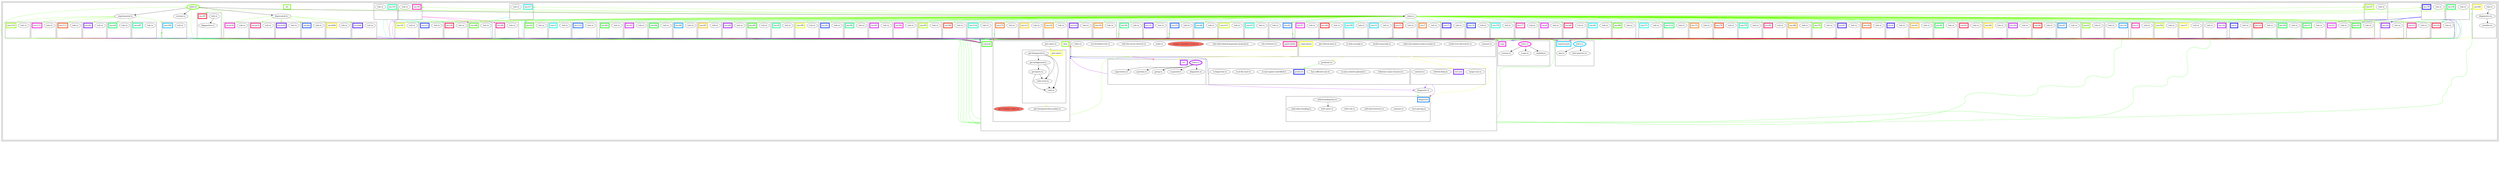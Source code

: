 digraph "dependency-graph-@siteimprove/alfa-rules" {
  compound = true;
  "src/common/act/expectation.ts";
  "exit_src/sia-r13";
  "name_src/common";
  "src/tags/index.ts";
  "name_src/tags";
  "exit_src/sia-r109";
  "src/common/act/question.ts";
  "src/common/applicability/with-document-element.ts";
  "src/common/act/index.ts";
  "exit_src/sia-r40";
  "src/requirements/index.ts";
  "name_src/requirements";
  "src/common/dom/get-colors/color-error.ts";
  "src/common/dom/get-colors/color.ts";
  "src/common/dom/get-colors/get-background.ts";
  "src/common/act/group.ts";
  "exit_src/sia-r66";
  "src/common/applicability/non-disabled-texts.ts";
  "src/common/expectation/contrast.ts";
  "exit_src/sia-r14";
  "exit_src/sia-r47";
  "exit_src/sia-r61";
  "exit_src/sia-r77";
  "exit_src/sia-r2";
  "exit_src/sia-r38";
  "src/common/act/is-passed.ts";
  "src/sia-r24/rule.ts";
  "name_src/sia-r24";
  "src/sia-r25/rule.ts";
  "name_src/sia-r25";
  "src/sia-r31/rule.ts";
  "name_src/sia-r31";
  "src/tags/scope.ts";
  "src/tags/stability.ts";
  "src/tags/version.ts";
  "exit_src/sia-r74";
  "exit_src/sia-r1";
  "exit_src/common/expectation";
  "name_src/common/act";
  "src/common/diagnostic/text-spacing.ts";
  "name_src/common/diagnostic";
  "exit_src/sia-r4";
  "exit_src/common/applicability";
  "src/sia-r1/rule.ts";
  "name_src/sia-r1";
  "src/sia-r10/rule.ts";
  "name_src/sia-r10";
  "src/sia-r11/rule.ts";
  "name_src/sia-r11";
  "src/sia-r110/rule.ts";
  "name_src/sia-r110";
  "src/sia-r111/rule.ts";
  "name_src/sia-r111";
  "src/sia-r113/rule.ts";
  "name_src/sia-r113";
  "src/sia-r116/rule.ts";
  "name_src/sia-r116";
  "src/sia-r12/rule.ts";
  "name_src/sia-r12";
  "src/sia-r13/rule.ts";
  "name_src/sia-r13";
  "src/sia-r14/rule.ts";
  "name_src/sia-r14";
  "src/sia-r15/rule.ts";
  "name_src/sia-r15";
  "src/sia-r16/rule.ts";
  "name_src/sia-r16";
  "src/sia-r17/rule.ts";
  "name_src/sia-r17";
  "src/sia-r18/rule.ts";
  "name_src/sia-r18";
  "src/sia-r19/rule.ts";
  "name_src/sia-r19";
  "src/sia-r2/rule.ts";
  "name_src/sia-r2";
  "src/sia-r20/rule.ts";
  "name_src/sia-r20";
  "src/sia-r21/rule.ts";
  "name_src/sia-r21";
  "src/sia-r22/rule.ts";
  "name_src/sia-r22";
  "src/sia-r23/rule.ts";
  "name_src/sia-r23";
  "src/sia-r26/rule.ts";
  "name_src/sia-r26";
  "src/sia-r27/rule.ts";
  "name_src/sia-r27";
  "src/sia-r28/rule.ts";
  "name_src/sia-r28";
  "src/sia-r29/rule.ts";
  "name_src/sia-r29";
  "src/sia-r3/rule.ts";
  "name_src/sia-r3";
  "src/sia-r30/rule.ts";
  "name_src/sia-r30";
  "src/sia-r32/rule.ts";
  "name_src/sia-r32";
  "src/sia-r33/rule.ts";
  "name_src/sia-r33";
  "src/sia-r35/rule.ts";
  "name_src/sia-r35";
  "src/sia-r37/rule.ts";
  "name_src/sia-r37";
  "src/sia-r38/rule.ts";
  "name_src/sia-r38";
  "src/sia-r39/rule.ts";
  "name_src/sia-r39";
  "src/sia-r4/rule.ts";
  "name_src/sia-r4";
  "src/sia-r40/rule.ts";
  "name_src/sia-r40";
  "src/sia-r41/rule.ts";
  "name_src/sia-r41";
  "src/sia-r42/rule.ts";
  "name_src/sia-r42";
  "src/sia-r43/rule.ts";
  "name_src/sia-r43";
  "src/sia-r44/rule.ts";
  "name_src/sia-r44";
  "src/sia-r45/rule.ts";
  "name_src/sia-r45";
  "src/sia-r46/rule.ts";
  "name_src/sia-r46";
  "src/sia-r47/rule.ts";
  "name_src/sia-r47";
  "src/sia-r48/rule.ts";
  "name_src/sia-r48";
  "src/sia-r49/rule.ts";
  "name_src/sia-r49";
  "src/sia-r5/rule.ts";
  "name_src/sia-r5";
  "src/sia-r50/rule.ts";
  "name_src/sia-r50";
  "src/sia-r53/rule.ts";
  "name_src/sia-r53";
  "src/sia-r54/rule.ts";
  "name_src/sia-r54";
  "src/sia-r55/rule.ts";
  "name_src/sia-r55";
  "src/sia-r56/rule.ts";
  "name_src/sia-r56";
  "src/sia-r57/rule.ts";
  "name_src/sia-r57";
  "src/sia-r59/rule.ts";
  "name_src/sia-r59";
  "src/sia-r60/rule.ts";
  "name_src/sia-r60";
  "src/sia-r61/rule.ts";
  "name_src/sia-r61";
  "src/sia-r62/rule.ts";
  "name_src/sia-r62";
  "src/sia-r63/rule.ts";
  "name_src/sia-r63";
  "src/sia-r64/rule.ts";
  "name_src/sia-r64";
  "src/sia-r65/rule.ts";
  "name_src/sia-r65";
  "src/sia-r66/rule.ts";
  "name_src/sia-r66";
  "src/sia-r67/rule.ts";
  "name_src/sia-r67";
  "src/sia-r68/rule.ts";
  "name_src/sia-r68";
  "src/sia-r69/rule.ts";
  "name_src/sia-r69";
  "src/sia-r7/rule.ts";
  "name_src/sia-r7";
  "src/sia-r70/rule.ts";
  "name_src/sia-r70";
  "src/sia-r71/rule.ts";
  "name_src/sia-r71";
  "src/sia-r72/rule.ts";
  "name_src/sia-r72";
  "src/sia-r73/rule.ts";
  "name_src/sia-r73";
  "src/sia-r74/rule.ts";
  "name_src/sia-r74";
  "src/sia-r75/rule.ts";
  "name_src/sia-r75";
  "src/sia-r76/rule.ts";
  "name_src/sia-r76";
  "src/sia-r77/rule.ts";
  "name_src/sia-r77";
  "src/sia-r78/rule.ts";
  "name_src/sia-r78";
  "src/sia-r79/rule.ts";
  "name_src/sia-r79";
  "src/sia-r8/rule.ts";
  "name_src/sia-r8";
  "src/sia-r80/rule.ts";
  "name_src/sia-r80";
  "src/sia-r81/rule.ts";
  "name_src/sia-r81";
  "src/sia-r83/rule.ts";
  "name_src/sia-r83";
  "src/sia-r84/rule.ts";
  "name_src/sia-r84";
  "src/sia-r85/rule.ts";
  "name_src/sia-r85";
  "src/sia-r86/rule.ts";
  "name_src/sia-r86";
  "src/sia-r87/rule.ts";
  "name_src/sia-r87";
  "src/sia-r9/rule.ts";
  "name_src/sia-r9";
  "src/sia-r90/rule.ts";
  "name_src/sia-r90";
  "src/sia-r91/rule.ts";
  "name_src/sia-r91";
  "src/sia-r92/rule.ts";
  "name_src/sia-r92";
  "src/sia-r93/rule.ts";
  "name_src/sia-r93";
  "src/sia-r94/rule.ts";
  "name_src/sia-r94";
  "src/sia-r95/rule.ts";
  "name_src/sia-r95";
  "src/sia-r96/rule.ts";
  "name_src/sia-r96";
  "src/common/diagnostic/contrast.ts";
  "src/common/dom/get-colors.ts";
  "name_src/common/dom";
  "src/common/outcome/contrast.ts";
  "name_src/common/outcome";
  "src/common/predicate.ts";
  "exit_src/sia-r71";
  "exit_src/sia-dr36";
  "src/common/applicability/video.ts";
  "src/common/expectation/video-description-track-accurate.ts";
  "exit_src/sia-dr69";
  "exit_src/sia-r21";
  "src/common/applicability/role-attributes.ts";
  "exit_src/sia-r18";
  "exit_src/sia-r87";
  "src/common/diagnostic/with-name.ts";
  "exit_src/sia-r59";
  "exit_src/sia-r73";
  "exit_src/sia-r70";
  "src/common/diagnostic/with-bad-elements.ts";
  "exit_src/sia-r5";
  "exit_src/sia-r48";
  "exit_src/sia-r84";
  "exit_src/sia-r62";
  "src/sia-r62/serialise.ts";
  "exit_src/sia-r22";
  "exit_src/sia-r69";
  "exit_src/sia-r83";
  "exit_src/sia-r25";
  "exit_src/sia-r33";
  "src/common/expectation/media-transcript.ts";
  "src/common/applicability/text-with-inlined-important-property.ts";
  "exit_src/sia-r91";
  "src/common/expectation/is-wide-enough.ts";
  "exit_src/sia-r55";
  "src/common/diagnostic/with-role.ts";
  "exit_src/sia-r110";
  "exit_src/sia-dr6";
  "exit_src/sia-r9";
  "src/common/expectation/get-refresh-time.ts";
  "src/common/outcome/refresh-delay.ts";
  "exit_src/sia-r92";
  "exit_src/sia-er8";
  "src/common/diagnostic.ts";
  "exit_src/sia-r56";
  "exit_src/sia-r30";
  "exit_src/sia-r113";
  "src/common/applicability/targets-of-pointer-events.ts";
  "src/common/dom/get-clickable-region.ts";
  "src/common/outcome/target-size.ts";
  "src/common/predicate/has-sufficient-size.ts";
  "src/common/predicate/is-user-agent-controlled.ts";
  "exit_src/sia-r53";
  "src/requirements/aria.ts";
  "src/requirements/best-practice.ts";
  "exit_src/sia-er87";
  "exit_src/sia-r35";
  "exit_src/sia-r79";
  "exit_src/sia-r116";
  "exit_src/sia-r3";
  "exit_src/sia-r76";
  "exit_src/sia-r37";
  "exit_src/sia-r95";
  "src/common/diagnostic/with-bounding-box.ts";
  "src/common/diagnostic/with-other-heading.ts";
  "exit_src/sia-r114";
  "exit_src/sia-r96";
  "exit_src/sia-r78";
  "exit_src/sia-r117";
  "exit_src/sia-r75";
  "exit_src/common/predicate";
  "exit_src/sia-r39";
  "src/common/dom/get-interposed-descendant.ts";
  "exit_src/common/dom/get-colors";
  "exit_src/sia-r72";
  "exit_src/sia-r7";
  "exit_src/sia-r28";
  "exit_src/sia-r42";
  "exit_src/sia-r64";
  "exit_src/sia-r11";
  "exit_src/sia-r12";
  "exit_src/sia-r67";
  "exit_src/sia-r41";
  "exit_src/sia-r44";
  "src/sia-r62/diagnostics.ts";
  "exit_src/sia-dr66";
  "exit_src/sia-r17";
  "exit_src/common/dom";
  "name_src/common/applicability";
  "src/common/predicate/is-at-the-start.ts";
  "name_src/common/predicate";
  "src/common/predicate/is-large-text.ts";
  "src/common/predicate/reference-same-resource.ts";
  "exit_src/sia-r32";
  "exit_src/common/outcome";
  "src/common/act/diagnostic.ts";
  "src/deprecated.ts";
  "src/experimental.ts";
  "src/rules.ts";
  "src/version.ts";
  "exit_src/sia-r54";
  "exit_src/sia-r111";
  "name_src/common/dom/get-colors";
  "src/common/dom/get-colors/get-foreground.ts";
  "src/common/dom/get-colors/get-layers.ts";
  "exit_src/sia-r90";
  "exit_src/sia-r60";
  "exit_src/sia-r46";
  "exit_src/sia-r15";
  "src/sia-dr18/rule.ts";
  "name_src/sia-dr18";
  "src/sia-dr34/rule.ts";
  "name_src/sia-dr34";
  "src/sia-dr36/rule.ts";
  "name_src/sia-dr36";
  "src/sia-dr6/rule.ts";
  "name_src/sia-dr6";
  "src/sia-dr66/rule.ts";
  "name_src/sia-dr66";
  "src/sia-dr69/rule.ts";
  "name_src/sia-dr69";
  "exit_src/sia-r45";
  "exit_src/sia-r63";
  "src/common/predicate/is-aria-controls-optional.ts";
  "exit_src/sia-r16";
  "exit_src/sia-r57";
  "exit_src/sia-r31";
  "src/common/expectation/media-text-alternative.ts";
  "exit_src/sia-r93";
  "exit_src/sia-r8";
  "exit_src/sia-r94";
  "exit_src/sia-r115";
  "exit_src/sia-dr18";
  "exit_src/sia-r50";
  "exit_src/sia-r19";
  "exit_src/sia-r86";
  "exit_src/sia-r20";
  "src/sia-er8/rule.ts";
  "name_src/sia-er8";
  "src/sia-er87/rule.ts";
  "name_src/sia-er87";
  "src/sia-r109/rule.ts";
  "name_src/sia-r109";
  "src/sia-r114/rule.ts";
  "name_src/sia-r114";
  "src/sia-r115/rule.ts";
  "name_src/sia-r115";
  "src/sia-r117/rule.ts";
  "name_src/sia-r117";
  "src/sia-r82/rule.ts";
  "name_src/sia-r82";
  "exit_src/sia-r85";
  "exit_src/sia-r49";
  "exit_src/sia-dr34";
  "exit_src/sia-r23";
  "src/common/applicability/audio.ts";
  "exit_src/sia-r80";
  "exit_src/sia-r26";
  "exit_src/common/act";
  "exit_src/common";
  "src/sia-r65/diagnostics.ts";
  "exit_src/sia-r65";
  "exit_src/sia-r10";
  "exit_src/sia-r29";
  "exit_src/sia-r43";
  "exit_src/sia-r68";
  "exit_src/sia-r82";
  "exit_src/sia-r24";
  "exit_src/sia-r27";
  "exit_src/sia-r81";
  subgraph "cluster_src" {
    color = "#000000";
    label = "";
    "exit_src" [
      style = "invis";
    ];
    subgraph "cluster_src" {
      color = "#000000";
      label = "";
      "name_src" [
        penwidth = 5;
        shape = "rectangle";
        color = "#65ff00";
        label = "src";
      ];
      "exit_src" [
        style = "invis";
      ];
      "src/rules.ts" [
        label = "rules.ts";
      ];
      "src/version.ts" [
        label = "version.ts";
      ];
      "src/index.ts" [
        label = "index.ts";
        color = "#65ff00";
        penwidth = 5;
      ];
      "src/deprecated.ts" [
        label = "deprecated.ts";
      ];
      "src/experimental.ts" [
        label = "experimental.ts";
      ];
      subgraph "cluster_src/sia-r13" {
        color = "#000000";
        label = "";
        "name_src/sia-r13" [
          penwidth = 5;
          shape = "rectangle";
          color = "#00d7ff";
          label = "sia-r13";
        ];
        "exit_src/sia-r13" [
          style = "invis";
        ];
        "src/sia-r13/rule.ts" [
          label = "rule.ts";
        ];
        "src/sia-r13/rule.ts" -> "exit_src/sia-r13" [
          style = "invis";
        ];
      }
      subgraph "cluster_src/sia-r109" {
        color = "#000000";
        label = "";
        "name_src/sia-r109" [
          penwidth = 5;
          shape = "rectangle";
          color = "#00bdff";
          label = "sia-r109";
        ];
        "exit_src/sia-r109" [
          style = "invis";
        ];
        "src/sia-r109/rule.ts" [
          label = "rule.ts";
        ];
        "src/sia-r109/rule.ts" -> "exit_src/sia-r109" [
          style = "invis";
        ];
      }
      subgraph "cluster_src/sia-r40" {
        color = "#000000";
        label = "";
        "name_src/sia-r40" [
          penwidth = 5;
          shape = "rectangle";
          color = "#00b0ff";
          label = "sia-r40";
        ];
        "exit_src/sia-r40" [
          style = "invis";
        ];
        "src/sia-r40/rule.ts" [
          label = "rule.ts";
        ];
        "src/sia-r40/rule.ts" -> "exit_src/sia-r40" [
          style = "invis";
        ];
      }
      subgraph "cluster_src/common" {
        color = "#000000";
        label = "";
        "name_src/common" [
          penwidth = 5;
          shape = "rectangle";
          color = "#23ff00";
          label = "common";
        ];
        "exit_src/common" [
          style = "invis";
        ];
        "src/common/diagnostic.ts" [
          label = "diagnostic.ts";
        ];
        "src/common/predicate.ts" [
          label = "predicate.ts";
        ];
        subgraph "cluster_src/common/dom" {
          color = "#000000";
          label = "";
          "name_src/common/dom" [
            penwidth = 5;
            shape = "rectangle";
            color = "#80ff00";
            label = "dom";
          ];
          "exit_src/common/dom" [
            style = "invis";
          ];
          "src/common/dom/get-clickable-region.ts" [
            label = "get-clickable-region.ts";
            fillcolor = "#ff6c60";
            style = "rounded,filled";
          ];
          "src/common/dom/get-interposed-descendant.ts" [
            label = "get-interposed-descendant.ts";
          ];
          "src/common/dom/get-colors.ts" [
            label = "get-colors.ts";
          ];
          subgraph "cluster_src/common/dom/get-colors" {
            color = "#000000";
            label = "";
            "name_src/common/dom/get-colors" [
              penwidth = 5;
              shape = "rectangle";
              color = "#f6ff00";
              label = "get-colors";
            ];
            "exit_src/common/dom/get-colors" [
              style = "invis";
            ];
            "src/common/dom/get-colors/get-foreground.ts" [
              label = "get-foreground.ts";
            ];
            "src/common/dom/get-colors/color.ts" [
              label = "color.ts";
            ];
            "src/common/dom/get-colors/get-layers.ts" [
              label = "get-layers.ts";
            ];
            "src/common/dom/get-colors/color-error.ts" [
              label = "color-error.ts";
            ];
            "src/common/dom/get-colors/get-background.ts" [
              label = "get-background.ts";
            ];
            "src/common/dom/get-colors/get-foreground.ts" -> "exit_src/common/dom/get-colors" [
              style = "invis";
            ];
            "src/common/dom/get-colors/color.ts" -> "exit_src/common/dom/get-colors" [
              style = "invis";
            ];
            "src/common/dom/get-colors/get-layers.ts" -> "exit_src/common/dom/get-colors" [
              style = "invis";
            ];
            "src/common/dom/get-colors/color-error.ts" -> "exit_src/common/dom/get-colors" [
              style = "invis";
            ];
            "src/common/dom/get-colors/get-background.ts" -> "exit_src/common/dom/get-colors" [
              style = "invis";
            ];
          }
          "exit_src/common/dom/get-colors" -> "exit_src/common/dom" [
            style = "invis";
          ];
          "exit_src/common/dom/get-colors" -> "exit_src/common/dom" [
            style = "invis";
          ];
          "exit_src/common/dom/get-colors" -> "exit_src/common/dom" [
            style = "invis";
          ];
          "src/common/dom/get-clickable-region.ts" -> "exit_src/common/dom" [
            style = "invis";
          ];
          "src/common/dom/get-interposed-descendant.ts" -> "exit_src/common/dom" [
            style = "invis";
          ];
          "src/common/dom/get-colors.ts" -> "exit_src/common/dom" [
            style = "invis";
          ];
          "exit_src/common/dom/get-colors" -> "exit_src/common/dom" [
            style = "invis";
          ];
          "exit_src/common/dom/get-colors" -> "exit_src/common/dom" [
            style = "invis";
          ];
        }
        subgraph "cluster_src/common/outcome" {
          color = "#000000";
          label = "";
          "name_src/common/outcome" [
            penwidth = 5;
            shape = "rectangle";
            color = "#7200ff";
            label = "outcome";
          ];
          "exit_src/common/outcome" [
            style = "invis";
          ];
          "src/common/outcome/refresh-delay.ts" [
            label = "refresh-delay.ts";
          ];
          "src/common/outcome/target-size.ts" [
            label = "target-size.ts";
          ];
          "src/common/outcome/contrast.ts" [
            label = "contrast.ts";
          ];
          "src/common/outcome/refresh-delay.ts" -> "exit_src/common/outcome" [
            style = "invis";
          ];
          "src/common/outcome/target-size.ts" -> "exit_src/common/outcome" [
            style = "invis";
          ];
          "src/common/outcome/contrast.ts" -> "exit_src/common/outcome" [
            style = "invis";
          ];
        }
        subgraph "cluster_src/common/predicate" {
          color = "#000000";
          label = "";
          "name_src/common/predicate" [
            penwidth = 5;
            shape = "rectangle";
            color = "#0012ff";
            label = "predicate";
          ];
          "exit_src/common/predicate" [
            style = "invis";
          ];
          "src/common/predicate/reference-same-resource.ts" [
            label = "reference-same-resource.ts";
          ];
          "src/common/predicate/is-large-text.ts" [
            label = "is-large-text.ts";
          ];
          "src/common/predicate/is-at-the-start.ts" [
            label = "is-at-the-start.ts";
          ];
          "src/common/predicate/is-user-agent-controlled.ts" [
            label = "is-user-agent-controlled.ts";
          ];
          "src/common/predicate/has-sufficient-size.ts" [
            label = "has-sufficient-size.ts";
          ];
          "src/common/predicate/is-aria-controls-optional.ts" [
            label = "is-aria-controls-optional.ts";
          ];
          "src/common/predicate/reference-same-resource.ts" -> "exit_src/common/predicate" [
            style = "invis";
          ];
          "src/common/predicate/is-large-text.ts" -> "exit_src/common/predicate" [
            style = "invis";
          ];
          "src/common/predicate/is-at-the-start.ts" -> "exit_src/common/predicate" [
            style = "invis";
          ];
          "src/common/predicate/is-user-agent-controlled.ts" -> "exit_src/common/predicate" [
            style = "invis";
          ];
          "src/common/predicate/has-sufficient-size.ts" -> "exit_src/common/predicate" [
            style = "invis";
          ];
          "src/common/predicate/is-aria-controls-optional.ts" -> "exit_src/common/predicate" [
            style = "invis";
          ];
        }
        subgraph "cluster_src/common/diagnostic" {
          color = "#000000";
          label = "";
          "name_src/common/diagnostic" [
            penwidth = 5;
            shape = "rectangle";
            color = "#007bff";
            label = "diagnostic";
          ];
          "exit_src/common/diagnostic" [
            style = "invis";
          ];
          "src/common/diagnostic/with-name.ts" [
            label = "with-name.ts";
          ];
          "src/common/diagnostic/with-other-heading.ts" [
            label = "with-other-heading.ts";
          ];
          "src/common/diagnostic/contrast.ts" [
            label = "contrast.ts";
          ];
          "src/common/diagnostic/with-bounding-box.ts" [
            label = "with-bounding-box.ts";
          ];
          "src/common/diagnostic/with-role.ts" [
            label = "with-role.ts";
          ];
          "src/common/diagnostic/text-spacing.ts" [
            label = "text-spacing.ts";
          ];
          "src/common/diagnostic/with-bad-elements.ts" [
            label = "with-bad-elements.ts";
          ];
          "src/common/diagnostic/with-name.ts" -> "exit_src/common/diagnostic" [
            style = "invis";
          ];
          "src/common/diagnostic/with-other-heading.ts" -> "exit_src/common/diagnostic" [
            style = "invis";
          ];
          "src/common/diagnostic/contrast.ts" -> "exit_src/common/diagnostic" [
            style = "invis";
          ];
          "src/common/diagnostic/with-bounding-box.ts" -> "exit_src/common/diagnostic" [
            style = "invis";
          ];
          "src/common/diagnostic/with-role.ts" -> "exit_src/common/diagnostic" [
            style = "invis";
          ];
          "src/common/diagnostic/text-spacing.ts" -> "exit_src/common/diagnostic" [
            style = "invis";
          ];
          "src/common/diagnostic/with-bad-elements.ts" -> "exit_src/common/diagnostic" [
            style = "invis";
          ];
        }
        subgraph "cluster_src/common/expectation" {
          color = "#000000";
          label = "";
          "name_src/common/expectation" [
            penwidth = 5;
            shape = "rectangle";
            color = "#e9ff00";
            label = "expectation";
          ];
          "exit_src/common/expectation" [
            style = "invis";
          ];
          "src/common/expectation/is-wide-enough.ts" [
            label = "is-wide-enough.ts";
          ];
          "src/common/expectation/contrast.ts" [
            label = "contrast.ts";
          ];
          "src/common/expectation/get-refresh-time.ts" [
            label = "get-refresh-time.ts";
          ];
          "src/common/expectation/media-text-alternative.ts" [
            label = "media-text-alternative.ts";
          ];
          "src/common/expectation/video-description-track-accurate.ts" [
            label = "video-description-track-accurate.ts";
          ];
          "src/common/expectation/media-transcript.ts" [
            label = "media-transcript.ts";
          ];
          "src/common/expectation/is-wide-enough.ts" -> "exit_src/common/expectation" [
            style = "invis";
          ];
          "src/common/expectation/contrast.ts" -> "exit_src/common/expectation" [
            style = "invis";
          ];
          "src/common/expectation/get-refresh-time.ts" -> "exit_src/common/expectation" [
            style = "invis";
          ];
          "src/common/expectation/media-text-alternative.ts" -> "exit_src/common/expectation" [
            style = "invis";
          ];
          "src/common/expectation/video-description-track-accurate.ts" -> "exit_src/common/expectation" [
            style = "invis";
          ];
          "src/common/expectation/media-transcript.ts" -> "exit_src/common/expectation" [
            style = "invis";
          ];
        }
        subgraph "cluster_src/common/applicability" {
          color = "#000000";
          label = "";
          "name_src/common/applicability" [
            penwidth = 5;
            shape = "rectangle";
            color = "#ff0091";
            label = "applicability";
          ];
          "exit_src/common/applicability" [
            style = "invis";
          ];
          "src/common/applicability/video.ts" [
            label = "video.ts";
          ];
          "src/common/applicability/with-document-element.ts" [
            label = "with-document-element.ts";
          ];
          "src/common/applicability/text-with-inlined-important-property.ts" [
            label = "text-with-inlined-important-property.ts";
          ];
          "src/common/applicability/non-disabled-texts.ts" [
            label = "non-disabled-texts.ts";
          ];
          "src/common/applicability/targets-of-pointer-events.ts" [
            label = "targets-of-pointer-events.ts";
            fillcolor = "#ff6c60";
            style = "rounded,filled";
          ];
          "src/common/applicability/audio.ts" [
            label = "audio.ts";
          ];
          "src/common/applicability/role-attributes.ts" [
            label = "role-attributes.ts";
          ];
          "src/common/applicability/video.ts" -> "exit_src/common/applicability" [
            style = "invis";
          ];
          "src/common/applicability/with-document-element.ts" -> "exit_src/common/applicability" [
            style = "invis";
          ];
          "src/common/applicability/text-with-inlined-important-property.ts" -> "exit_src/common/applicability" [
            style = "invis";
          ];
          "src/common/applicability/non-disabled-texts.ts" -> "exit_src/common/applicability" [
            style = "invis";
          ];
          "src/common/applicability/targets-of-pointer-events.ts" -> "exit_src/common/applicability" [
            style = "invis";
          ];
          "src/common/applicability/audio.ts" -> "exit_src/common/applicability" [
            style = "invis";
          ];
          "src/common/applicability/role-attributes.ts" -> "exit_src/common/applicability" [
            style = "invis";
          ];
        }
        subgraph "cluster_src/common/act" {
          color = "#000000";
          label = "";
          "name_src/common/act" [
            penwidth = 5;
            shape = "rectangle";
            color = "#a700ff";
            label = "act";
          ];
          "exit_src/common/act" [
            style = "invis";
          ];
          "src/common/act/group.ts" [
            label = "group.ts";
          ];
          "src/common/act/is-passed.ts" [
            label = "is-passed.ts";
          ];
          "src/common/act/expectation.ts" [
            label = "expectation.ts";
          ];
          "src/common/act/question.ts" [
            label = "question.ts";
          ];
          "src/common/act/index.ts" [
            label = "index.ts";
            color = "#a700ff";
            penwidth = 5;
          ];
          "src/common/act/diagnostic.ts" [
            label = "diagnostic.ts";
          ];
          "src/common/act/group.ts" -> "exit_src/common/act" [
            style = "invis";
          ];
          "src/common/act/is-passed.ts" -> "exit_src/common/act" [
            style = "invis";
          ];
          "src/common/act/expectation.ts" -> "exit_src/common/act" [
            style = "invis";
          ];
          "src/common/act/question.ts" -> "exit_src/common/act" [
            style = "invis";
          ];
          "src/common/act/index.ts" -> "exit_src/common/act" [
            style = "invis";
          ];
          "src/common/act/diagnostic.ts" -> "exit_src/common/act" [
            style = "invis";
          ];
        }
        "exit_src/common/dom" -> "exit_src/common" [
          style = "invis";
        ];
        "exit_src/common/outcome" -> "exit_src/common" [
          style = "invis";
        ];
        "exit_src/common/dom" -> "exit_src/common" [
          style = "invis";
        ];
        "exit_src/common/predicate" -> "exit_src/common" [
          style = "invis";
        ];
        "exit_src/common/diagnostic" -> "exit_src/common" [
          style = "invis";
        ];
        "exit_src/common/diagnostic" -> "exit_src/common" [
          style = "invis";
        ];
        "exit_src/common/expectation" -> "exit_src/common" [
          style = "invis";
        ];
        "exit_src/common/applicability" -> "exit_src/common" [
          style = "invis";
        ];
        "exit_src/common/applicability" -> "exit_src/common" [
          style = "invis";
        ];
        "exit_src/common/expectation" -> "exit_src/common" [
          style = "invis";
        ];
        "exit_src/common/diagnostic" -> "exit_src/common" [
          style = "invis";
        ];
        "exit_src/common/expectation" -> "exit_src/common" [
          style = "invis";
        ];
        "exit_src/common/diagnostic" -> "exit_src/common" [
          style = "invis";
        ];
        "exit_src/common/predicate" -> "exit_src/common" [
          style = "invis";
        ];
        "exit_src/common/expectation" -> "exit_src/common" [
          style = "invis";
        ];
        "exit_src/common/diagnostic" -> "exit_src/common" [
          style = "invis";
        ];
        "exit_src/common/diagnostic" -> "exit_src/common" [
          style = "invis";
        ];
        "exit_src/common/predicate" -> "exit_src/common" [
          style = "invis";
        ];
        "exit_src/common/diagnostic" -> "exit_src/common" [
          style = "invis";
        ];
        "exit_src/common/expectation" -> "exit_src/common" [
          style = "invis";
        ];
        "exit_src/common/applicability" -> "exit_src/common" [
          style = "invis";
        ];
        "exit_src/common/predicate" -> "exit_src/common" [
          style = "invis";
        ];
        "src/common/diagnostic.ts" -> "exit_src/common" [
          style = "invis";
        ];
        "exit_src/common/act" -> "exit_src/common" [
          style = "invis";
        ];
        "exit_src/common/predicate" -> "exit_src/common" [
          style = "invis";
        ];
        "exit_src/common/dom" -> "exit_src/common" [
          style = "invis";
        ];
        "exit_src/common/predicate" -> "exit_src/common" [
          style = "invis";
        ];
        "exit_src/common/act" -> "exit_src/common" [
          style = "invis";
        ];
        "exit_src/common/applicability" -> "exit_src/common" [
          style = "invis";
        ];
        "exit_src/common/act" -> "exit_src/common" [
          style = "invis";
        ];
        "exit_src/common/dom" -> "exit_src/common" [
          style = "invis";
        ];
        "src/common/predicate.ts" -> "exit_src/common" [
          style = "invis";
        ];
        "exit_src/common/act" -> "exit_src/common" [
          style = "invis";
        ];
        "exit_src/common/dom" -> "exit_src/common" [
          style = "invis";
        ];
        "exit_src/common/outcome" -> "exit_src/common" [
          style = "invis";
        ];
        "exit_src/common/dom" -> "exit_src/common" [
          style = "invis";
        ];
        "exit_src/common/act" -> "exit_src/common" [
          style = "invis";
        ];
        "exit_src/common/dom" -> "exit_src/common" [
          style = "invis";
        ];
        "exit_src/common/expectation" -> "exit_src/common" [
          style = "invis";
        ];
        "exit_src/common/applicability" -> "exit_src/common" [
          style = "invis";
        ];
        "exit_src/common/applicability" -> "exit_src/common" [
          style = "invis";
        ];
        "exit_src/common/applicability" -> "exit_src/common" [
          style = "invis";
        ];
        "exit_src/common/act" -> "exit_src/common" [
          style = "invis";
        ];
        "exit_src/common/outcome" -> "exit_src/common" [
          style = "invis";
        ];
        "exit_src/common/dom" -> "exit_src/common" [
          style = "invis";
        ];
      }
      subgraph "cluster_src/sia-r66" {
        color = "#000000";
        label = "";
        "name_src/sia-r66" [
          penwidth = 5;
          shape = "rectangle";
          color = "#00a3ff";
          label = "sia-r66";
        ];
        "exit_src/sia-r66" [
          style = "invis";
        ];
        "src/sia-r66/rule.ts" [
          label = "rule.ts";
        ];
        "src/sia-r66/rule.ts" -> "exit_src/sia-r66" [
          style = "invis";
        ];
      }
      subgraph "cluster_src/sia-r14" {
        color = "#000000";
        label = "";
        "name_src/sia-r14" [
          penwidth = 5;
          shape = "rectangle";
          color = "#0095ff";
          label = "sia-r14";
        ];
        "exit_src/sia-r14" [
          style = "invis";
        ];
        "src/sia-r14/rule.ts" [
          label = "rule.ts";
        ];
        "src/sia-r14/rule.ts" -> "exit_src/sia-r14" [
          style = "invis";
        ];
      }
      subgraph "cluster_src/sia-r47" {
        color = "#000000";
        label = "";
        "name_src/sia-r47" [
          penwidth = 5;
          shape = "rectangle";
          color = "#0088ff";
          label = "sia-r47";
        ];
        "exit_src/sia-r47" [
          style = "invis";
        ];
        "src/sia-r47/rule.ts" [
          label = "rule.ts";
        ];
        "src/sia-r47/rule.ts" -> "exit_src/sia-r47" [
          style = "invis";
        ];
      }
      subgraph "cluster_src/sia-r61" {
        color = "#000000";
        label = "";
        "name_src/sia-r61" [
          penwidth = 5;
          shape = "rectangle";
          color = "#006eff";
          label = "sia-r61";
        ];
        "exit_src/sia-r61" [
          style = "invis";
        ];
        "src/sia-r61/rule.ts" [
          label = "rule.ts";
        ];
        "src/sia-r61/rule.ts" -> "exit_src/sia-r61" [
          style = "invis";
        ];
      }
      subgraph "cluster_src/sia-r77" {
        color = "#000000";
        label = "";
        "name_src/sia-r77" [
          penwidth = 5;
          shape = "rectangle";
          color = "#ff009e";
          label = "sia-r77";
        ];
        "exit_src/sia-r77" [
          style = "invis";
        ];
        "src/sia-r77/rule.ts" [
          label = "rule.ts";
        ];
        "src/sia-r77/rule.ts" -> "exit_src/sia-r77" [
          style = "invis";
        ];
      }
      subgraph "cluster_src/sia-r2" {
        color = "#000000";
        label = "";
        "name_src/sia-r2" [
          penwidth = 5;
          shape = "rectangle";
          color = "#ff00ab";
          label = "sia-r2";
        ];
        "exit_src/sia-r2" [
          style = "invis";
        ];
        "src/sia-r2/rule.ts" [
          label = "rule.ts";
        ];
        "src/sia-r2/rule.ts" -> "exit_src/sia-r2" [
          style = "invis";
        ];
      }
      subgraph "cluster_src/sia-r38" {
        color = "#000000";
        label = "";
        "name_src/sia-r38" [
          penwidth = 5;
          shape = "rectangle";
          color = "#0900ff";
          label = "sia-r38";
        ];
        "exit_src/sia-r38" [
          style = "invis";
        ];
        "src/sia-r38/rule.ts" [
          label = "rule.ts";
        ];
        "src/sia-r38/rule.ts" -> "exit_src/sia-r38" [
          style = "invis";
        ];
      }
      subgraph "cluster_src/tags" {
        color = "#000000";
        label = "";
        "name_src/tags" [
          penwidth = 5;
          shape = "rectangle";
          color = "#ff00e0";
          label = "tags";
        ];
        "exit_src/tags" [
          style = "invis";
        ];
        "src/tags/index.ts" [
          label = "index.ts";
          color = "#ff00e0";
          penwidth = 5;
        ];
        "src/tags/scope.ts" [
          label = "scope.ts";
        ];
        "src/tags/stability.ts" [
          label = "stability.ts";
        ];
        "src/tags/version.ts" [
          label = "version.ts";
        ];
        "src/tags/index.ts" -> "exit_src/tags" [
          style = "invis";
        ];
        "src/tags/scope.ts" -> "exit_src/tags" [
          style = "invis";
        ];
        "src/tags/stability.ts" -> "exit_src/tags" [
          style = "invis";
        ];
        "src/tags/version.ts" -> "exit_src/tags" [
          style = "invis";
        ];
      }
      subgraph "cluster_src/sia-r74" {
        color = "#000000";
        label = "";
        "name_src/sia-r74" [
          penwidth = 5;
          shape = "rectangle";
          color = "#001fff";
          label = "sia-r74";
        ];
        "exit_src/sia-r74" [
          style = "invis";
        ];
        "src/sia-r74/rule.ts" [
          label = "rule.ts";
        ];
        "src/sia-r74/rule.ts" -> "exit_src/sia-r74" [
          style = "invis";
        ];
      }
      subgraph "cluster_src/sia-r1" {
        color = "#000000";
        label = "";
        "name_src/sia-r1" [
          penwidth = 5;
          shape = "rectangle";
          color = "#0004ff";
          label = "sia-r1";
        ];
        "exit_src/sia-r1" [
          style = "invis";
        ];
        "src/sia-r1/rule.ts" [
          label = "rule.ts";
        ];
        "src/sia-r1/rule.ts" -> "exit_src/sia-r1" [
          style = "invis";
        ];
      }
      subgraph "cluster_src/sia-r4" {
        color = "#000000";
        label = "";
        "name_src/sia-r4" [
          penwidth = 5;
          shape = "rectangle";
          color = "#2300ff";
          label = "sia-r4";
        ];
        "exit_src/sia-r4" [
          style = "invis";
        ];
        "src/sia-r4/rule.ts" [
          label = "rule.ts";
        ];
        "src/sia-r4/rule.ts" -> "exit_src/sia-r4" [
          style = "invis";
        ];
      }
      subgraph "cluster_src/requirements" {
        color = "#000000";
        label = "";
        "name_src/requirements" [
          penwidth = 5;
          shape = "rectangle";
          color = "#00caff";
          label = "requirements";
        ];
        "exit_src/requirements" [
          style = "invis";
        ];
        "src/requirements/best-practice.ts" [
          label = "best-practice.ts";
        ];
        "src/requirements/index.ts" [
          label = "index.ts";
          color = "#00caff";
          penwidth = 5;
        ];
        "src/requirements/aria.ts" [
          label = "aria.ts";
        ];
        "src/requirements/best-practice.ts" -> "exit_src/requirements" [
          style = "invis";
        ];
        "src/requirements/index.ts" -> "exit_src/requirements" [
          style = "invis";
        ];
        "src/requirements/aria.ts" -> "exit_src/requirements" [
          style = "invis";
        ];
      }
      subgraph "cluster_src/sia-r71" {
        color = "#000000";
        label = "";
        "name_src/sia-r71" [
          penwidth = 5;
          shape = "rectangle";
          color = "#1600ff";
          label = "sia-r71";
        ];
        "exit_src/sia-r71" [
          style = "invis";
        ];
        "src/sia-r71/rule.ts" [
          label = "rule.ts";
        ];
        "src/sia-r71/rule.ts" -> "exit_src/sia-r71" [
          style = "invis";
        ];
      }
      subgraph "cluster_src/sia-dr36" {
        color = "#000000";
        label = "";
        "name_src/sia-dr36" [
          penwidth = 5;
          shape = "rectangle";
          color = "#5800ff";
          label = "sia-dr36";
        ];
        "exit_src/sia-dr36" [
          style = "invis";
        ];
        "src/sia-dr36/rule.ts" [
          label = "rule.ts";
        ];
        "src/sia-dr36/rule.ts" -> "exit_src/sia-dr36" [
          style = "invis";
        ];
      }
      subgraph "cluster_src/sia-dr69" {
        color = "#000000";
        label = "";
        "name_src/sia-dr69" [
          penwidth = 5;
          shape = "rectangle";
          color = "#3e00ff";
          label = "sia-dr69";
        ];
        "exit_src/sia-dr69" [
          style = "invis";
        ];
        "src/sia-dr69/rule.ts" [
          label = "rule.ts";
        ];
        "src/sia-dr69/rule.ts" -> "exit_src/sia-dr69" [
          style = "invis";
        ];
      }
      subgraph "cluster_src/sia-r21" {
        color = "#000000";
        label = "";
        "name_src/sia-r21" [
          penwidth = 5;
          shape = "rectangle";
          color = "#4b00ff";
          label = "sia-r21";
        ];
        "exit_src/sia-r21" [
          style = "invis";
        ];
        "src/sia-r21/rule.ts" [
          label = "rule.ts";
        ];
        "src/sia-r21/rule.ts" -> "exit_src/sia-r21" [
          style = "invis";
        ];
      }
      subgraph "cluster_src/sia-r18" {
        color = "#000000";
        label = "";
        "name_src/sia-r18" [
          penwidth = 5;
          shape = "rectangle";
          color = "#6500ff";
          label = "sia-r18";
        ];
        "exit_src/sia-r18" [
          style = "invis";
        ];
        "src/sia-r18/rule.ts" [
          label = "rule.ts";
        ];
        "src/sia-r18/rule.ts" -> "exit_src/sia-r18" [
          style = "invis";
        ];
      }
      subgraph "cluster_src/sia-r87" {
        color = "#000000";
        label = "";
        "name_src/sia-r87" [
          penwidth = 5;
          shape = "rectangle";
          color = "#3000ff";
          label = "sia-r87";
        ];
        "exit_src/sia-r87" [
          style = "invis";
        ];
        "src/sia-r87/rule.ts" [
          label = "rule.ts";
        ];
        "src/sia-r87/rule.ts" -> "exit_src/sia-r87" [
          style = "invis";
        ];
      }
      subgraph "cluster_src/sia-r59" {
        color = "#000000";
        label = "";
        "name_src/sia-r59" [
          penwidth = 5;
          shape = "rectangle";
          color = "#00ffff";
          label = "sia-r59";
        ];
        "exit_src/sia-r59" [
          style = "invis";
        ];
        "src/sia-r59/rule.ts" [
          label = "rule.ts";
        ];
        "src/sia-r59/rule.ts" -> "exit_src/sia-r59" [
          style = "invis";
        ];
      }
      subgraph "cluster_src/sia-r73" {
        color = "#000000";
        label = "";
        "name_src/sia-r73" [
          penwidth = 5;
          shape = "rectangle";
          color = "#00fff2";
          label = "sia-r73";
        ];
        "exit_src/sia-r73" [
          style = "invis";
        ];
        "src/sia-r73/rule.ts" [
          label = "rule.ts";
        ];
        "src/sia-r73/rule.ts" -> "exit_src/sia-r73" [
          style = "invis";
        ];
      }
      subgraph "cluster_src/sia-r70" {
        color = "#000000";
        label = "";
        "name_src/sia-r70" [
          penwidth = 5;
          shape = "rectangle";
          color = "#58ff00";
          label = "sia-r70";
        ];
        "exit_src/sia-r70" [
          style = "invis";
        ];
        "src/sia-r70/rule.ts" [
          label = "rule.ts";
        ];
        "src/sia-r70/rule.ts" -> "exit_src/sia-r70" [
          style = "invis";
        ];
      }
      subgraph "cluster_src/sia-r5" {
        color = "#000000";
        label = "";
        "name_src/sia-r5" [
          penwidth = 5;
          shape = "rectangle";
          color = "#72ff00";
          label = "sia-r5";
        ];
        "exit_src/sia-r5" [
          style = "invis";
        ];
        "src/sia-r5/rule.ts" [
          label = "rule.ts";
        ];
        "src/sia-r5/rule.ts" -> "exit_src/sia-r5" [
          style = "invis";
        ];
      }
      subgraph "cluster_src/sia-r48" {
        color = "#000000";
        label = "";
        "name_src/sia-r48" [
          penwidth = 5;
          shape = "rectangle";
          color = "#3eff00";
          label = "sia-r48";
        ];
        "exit_src/sia-r48" [
          style = "invis";
        ];
        "src/sia-r48/rule.ts" [
          label = "rule.ts";
        ];
        "src/sia-r48/rule.ts" -> "exit_src/sia-r48" [
          style = "invis";
        ];
      }
      subgraph "cluster_src/sia-r84" {
        color = "#000000";
        label = "";
        "name_src/sia-r84" [
          penwidth = 5;
          shape = "rectangle";
          color = "#4bff00";
          label = "sia-r84";
        ];
        "exit_src/sia-r84" [
          style = "invis";
        ];
        "src/sia-r84/rule.ts" [
          label = "rule.ts";
        ];
        "src/sia-r84/rule.ts" -> "exit_src/sia-r84" [
          style = "invis";
        ];
      }
      subgraph "cluster_src/sia-r62" {
        color = "#000000";
        label = "";
        "name_src/sia-r62" [
          penwidth = 5;
          shape = "rectangle";
          color = "#ffed00";
          label = "sia-r62";
        ];
        "exit_src/sia-r62" [
          style = "invis";
        ];
        "src/sia-r62/diagnostics.ts" [
          label = "diagnostics.ts";
        ];
        "src/sia-r62/rule.ts" [
          label = "rule.ts";
        ];
        "src/sia-r62/serialise.ts" [
          label = "serialise.ts";
        ];
        "src/sia-r62/diagnostics.ts" -> "exit_src/sia-r62" [
          style = "invis";
        ];
        "src/sia-r62/rule.ts" -> "exit_src/sia-r62" [
          style = "invis";
        ];
        "src/sia-r62/serialise.ts" -> "exit_src/sia-r62" [
          style = "invis";
        ];
      }
      subgraph "cluster_src/sia-r22" {
        color = "#000000";
        label = "";
        "name_src/sia-r22" [
          penwidth = 5;
          shape = "rectangle";
          color = "#30ff00";
          label = "sia-r22";
        ];
        "exit_src/sia-r22" [
          style = "invis";
        ];
        "src/sia-r22/rule.ts" [
          label = "rule.ts";
        ];
        "src/sia-r22/rule.ts" -> "exit_src/sia-r22" [
          style = "invis";
        ];
      }
      subgraph "cluster_src/sia-r69" {
        color = "#000000";
        label = "";
        "name_src/sia-r69" [
          penwidth = 5;
          shape = "rectangle";
          color = "#16ff00";
          label = "sia-r69";
        ];
        "exit_src/sia-r69" [
          style = "invis";
        ];
        "src/sia-r69/rule.ts" [
          label = "rule.ts";
        ];
        "src/sia-r69/rule.ts" -> "exit_src/sia-r69" [
          style = "invis";
        ];
      }
      subgraph "cluster_src/sia-r83" {
        color = "#000000";
        label = "";
        "name_src/sia-r83" [
          penwidth = 5;
          shape = "rectangle";
          color = "#09ff00";
          label = "sia-r83";
        ];
        "exit_src/sia-r83" [
          style = "invis";
        ];
        "src/sia-r83/rule.ts" [
          label = "rule.ts";
        ];
        "src/sia-r83/rule.ts" -> "exit_src/sia-r83" [
          style = "invis";
        ];
      }
      subgraph "cluster_src/sia-r25" {
        color = "#000000";
        label = "";
        "name_src/sia-r25" [
          penwidth = 5;
          shape = "rectangle";
          color = "#00ff04";
          label = "sia-r25";
        ];
        "exit_src/sia-r25" [
          style = "invis";
        ];
        "src/sia-r25/rule.ts" [
          label = "rule.ts";
        ];
        "src/sia-r25/rule.ts" -> "exit_src/sia-r25" [
          style = "invis";
        ];
      }
      subgraph "cluster_src/sia-r33" {
        color = "#000000";
        label = "";
        "name_src/sia-r33" [
          penwidth = 5;
          shape = "rectangle";
          color = "#002cff";
          label = "sia-r33";
        ];
        "exit_src/sia-r33" [
          style = "invis";
        ];
        "src/sia-r33/rule.ts" [
          label = "rule.ts";
        ];
        "src/sia-r33/rule.ts" -> "exit_src/sia-r33" [
          style = "invis";
        ];
      }
      subgraph "cluster_src/sia-r91" {
        color = "#000000";
        label = "";
        "name_src/sia-r91" [
          penwidth = 5;
          shape = "rectangle";
          color = "#0039ff";
          label = "sia-r91";
        ];
        "exit_src/sia-r91" [
          style = "invis";
        ];
        "src/sia-r91/rule.ts" [
          label = "rule.ts";
        ];
        "src/sia-r91/rule.ts" -> "exit_src/sia-r91" [
          style = "invis";
        ];
      }
      subgraph "cluster_src/sia-r55" {
        color = "#000000";
        label = "";
        "name_src/sia-r55" [
          penwidth = 5;
          shape = "rectangle";
          color = "#0054ff";
          label = "sia-r55";
        ];
        "exit_src/sia-r55" [
          style = "invis";
        ];
        "src/sia-r55/rule.ts" [
          label = "rule.ts";
        ];
        "src/sia-r55/rule.ts" -> "exit_src/sia-r55" [
          style = "invis";
        ];
      }
      subgraph "cluster_src/sia-r110" {
        color = "#000000";
        label = "";
        "name_src/sia-r110" [
          penwidth = 5;
          shape = "rectangle";
          color = "#0061ff";
          label = "sia-r110";
        ];
        "exit_src/sia-r110" [
          style = "invis";
        ];
        "src/sia-r110/rule.ts" [
          label = "rule.ts";
        ];
        "src/sia-r110/rule.ts" -> "exit_src/sia-r110" [
          style = "invis";
        ];
      }
      subgraph "cluster_src/sia-dr6" {
        color = "#000000";
        label = "";
        "name_src/sia-dr6" [
          penwidth = 5;
          shape = "rectangle";
          color = "#0046ff";
          label = "sia-dr6";
        ];
        "exit_src/sia-dr6" [
          style = "invis";
        ];
        "src/sia-dr6/rule.ts" [
          label = "rule.ts";
        ];
        "src/sia-dr6/rule.ts" -> "exit_src/sia-dr6" [
          style = "invis";
        ];
      }
      subgraph "cluster_src/sia-r9" {
        color = "#000000";
        label = "";
        "name_src/sia-r9" [
          penwidth = 5;
          shape = "rectangle";
          color = "#00ff88";
          label = "sia-r9";
        ];
        "exit_src/sia-r9" [
          style = "invis";
        ];
        "src/sia-r9/rule.ts" [
          label = "rule.ts";
        ];
        "src/sia-r9/rule.ts" -> "exit_src/sia-r9" [
          style = "invis";
        ];
      }
      subgraph "cluster_src/sia-r92" {
        color = "#000000";
        label = "";
        "name_src/sia-r92" [
          penwidth = 5;
          shape = "rectangle";
          color = "#00ff7b";
          label = "sia-r92";
        ];
        "exit_src/sia-r92" [
          style = "invis";
        ];
        "src/sia-r92/rule.ts" [
          label = "rule.ts";
        ];
        "src/sia-r92/rule.ts" -> "exit_src/sia-r92" [
          style = "invis";
        ];
      }
      subgraph "cluster_src/sia-er8" {
        color = "#000000";
        label = "";
        "name_src/sia-er8" [
          penwidth = 5;
          shape = "rectangle";
          color = "#00ff54";
          label = "sia-er8";
        ];
        "exit_src/sia-er8" [
          style = "invis";
        ];
        "src/sia-er8/rule.ts" [
          label = "rule.ts";
        ];
        "src/sia-er8/rule.ts" -> "exit_src/sia-er8" [
          style = "invis";
        ];
      }
      subgraph "cluster_src/sia-r56" {
        color = "#000000";
        label = "";
        "name_src/sia-r56" [
          penwidth = 5;
          shape = "rectangle";
          color = "#00ff6e";
          label = "sia-r56";
        ];
        "exit_src/sia-r56" [
          style = "invis";
        ];
        "src/sia-r56/rule.ts" [
          label = "rule.ts";
        ];
        "src/sia-r56/rule.ts" -> "exit_src/sia-r56" [
          style = "invis";
        ];
      }
      subgraph "cluster_src/sia-r30" {
        color = "#000000";
        label = "";
        "name_src/sia-r30" [
          penwidth = 5;
          shape = "rectangle";
          color = "#00ff46";
          label = "sia-r30";
        ];
        "exit_src/sia-r30" [
          style = "invis";
        ];
        "src/sia-r30/rule.ts" [
          label = "rule.ts";
        ];
        "src/sia-r30/rule.ts" -> "exit_src/sia-r30" [
          style = "invis";
        ];
      }
      subgraph "cluster_src/sia-r113" {
        color = "#000000";
        label = "";
        "name_src/sia-r113" [
          penwidth = 5;
          shape = "rectangle";
          color = "#00ff61";
          label = "sia-r113";
        ];
        "exit_src/sia-r113" [
          style = "invis";
        ];
        "src/sia-r113/rule.ts" [
          label = "rule.ts";
        ];
        "src/sia-r113/rule.ts" -> "exit_src/sia-r113" [
          style = "invis";
        ];
      }
      subgraph "cluster_src/sia-r53" {
        color = "#000000";
        label = "";
        "name_src/sia-r53" [
          penwidth = 5;
          shape = "rectangle";
          color = "#00ffca";
          label = "sia-r53";
        ];
        "exit_src/sia-r53" [
          style = "invis";
        ];
        "src/sia-r53/rule.ts" [
          label = "rule.ts";
        ];
        "src/sia-r53/rule.ts" -> "exit_src/sia-r53" [
          style = "invis";
        ];
      }
      subgraph "cluster_src/sia-er87" {
        color = "#000000";
        label = "";
        "name_src/sia-er87" [
          penwidth = 5;
          shape = "rectangle";
          color = "#00ff95";
          label = "sia-er87";
        ];
        "exit_src/sia-er87" [
          style = "invis";
        ];
        "src/sia-er87/rule.ts" [
          label = "rule.ts";
        ];
        "src/sia-er87/rule.ts" -> "exit_src/sia-er87" [
          style = "invis";
        ];
      }
      subgraph "cluster_src/sia-r35" {
        color = "#000000";
        label = "";
        "name_src/sia-r35" [
          penwidth = 5;
          shape = "rectangle";
          color = "#00ffa3";
          label = "sia-r35";
        ];
        "exit_src/sia-r35" [
          style = "invis";
        ];
        "src/sia-r35/rule.ts" [
          label = "rule.ts";
        ];
        "src/sia-r35/rule.ts" -> "exit_src/sia-r35" [
          style = "invis";
        ];
      }
      subgraph "cluster_src/sia-r79" {
        color = "#000000";
        label = "";
        "name_src/sia-r79" [
          penwidth = 5;
          shape = "rectangle";
          color = "#00ffb0";
          label = "sia-r79";
        ];
        "exit_src/sia-r79" [
          style = "invis";
        ];
        "src/sia-r79/rule.ts" [
          label = "rule.ts";
        ];
        "src/sia-r79/rule.ts" -> "exit_src/sia-r79" [
          style = "invis";
        ];
      }
      subgraph "cluster_src/sia-r116" {
        color = "#000000";
        label = "";
        "name_src/sia-r116" [
          penwidth = 5;
          shape = "rectangle";
          color = "#00ffbd";
          label = "sia-r116";
        ];
        "exit_src/sia-r116" [
          style = "invis";
        ];
        "src/sia-r116/rule.ts" [
          label = "rule.ts";
        ];
        "src/sia-r116/rule.ts" -> "exit_src/sia-r116" [
          style = "invis";
        ];
      }
      subgraph "cluster_src/sia-r3" {
        color = "#000000";
        label = "";
        "name_src/sia-r3" [
          penwidth = 5;
          shape = "rectangle";
          color = "#00ffe5";
          label = "sia-r3";
        ];
        "exit_src/sia-r3" [
          style = "invis";
        ];
        "src/sia-r3/rule.ts" [
          label = "rule.ts";
        ];
        "src/sia-r3/rule.ts" -> "exit_src/sia-r3" [
          style = "invis";
        ];
      }
      subgraph "cluster_src/sia-r76" {
        color = "#000000";
        label = "";
        "name_src/sia-r76" [
          penwidth = 5;
          shape = "rectangle";
          color = "#00ffd7";
          label = "sia-r76";
        ];
        "exit_src/sia-r76" [
          style = "invis";
        ];
        "src/sia-r76/rule.ts" [
          label = "rule.ts";
        ];
        "src/sia-r76/rule.ts" -> "exit_src/sia-r76" [
          style = "invis";
        ];
      }
      subgraph "cluster_src/sia-r37" {
        color = "#000000";
        label = "";
        "name_src/sia-r37" [
          penwidth = 5;
          shape = "rectangle";
          color = "#9aff00";
          label = "sia-r37";
        ];
        "exit_src/sia-r37" [
          style = "invis";
        ];
        "src/sia-r37/rule.ts" [
          label = "rule.ts";
        ];
        "src/sia-r37/rule.ts" -> "exit_src/sia-r37" [
          style = "invis";
        ];
      }
      subgraph "cluster_src/sia-r95" {
        color = "#000000";
        label = "";
        "name_src/sia-r95" [
          penwidth = 5;
          shape = "rectangle";
          color = "#a7ff00";
          label = "sia-r95";
        ];
        "exit_src/sia-r95" [
          style = "invis";
        ];
        "src/sia-r95/rule.ts" [
          label = "rule.ts";
        ];
        "src/sia-r95/rule.ts" -> "exit_src/sia-r95" [
          style = "invis";
        ];
      }
      subgraph "cluster_src/sia-r114" {
        color = "#000000";
        label = "";
        "name_src/sia-r114" [
          penwidth = 5;
          shape = "rectangle";
          color = "#8dff00";
          label = "sia-r114";
        ];
        "exit_src/sia-r114" [
          style = "invis";
        ];
        "src/sia-r114/rule.ts" [
          label = "rule.ts";
        ];
        "src/sia-r114/rule.ts" -> "exit_src/sia-r114" [
          style = "invis";
        ];
      }
      subgraph "cluster_src/sia-r96" {
        color = "#000000";
        label = "";
        "name_src/sia-r96" [
          penwidth = 5;
          shape = "rectangle";
          color = "#ff2800";
          label = "sia-r96";
        ];
        "exit_src/sia-r96" [
          style = "invis";
        ];
        "src/sia-r96/rule.ts" [
          label = "rule.ts";
        ];
        "src/sia-r96/rule.ts" -> "exit_src/sia-r96" [
          style = "invis";
        ];
      }
      subgraph "cluster_src/sia-r78" {
        color = "#000000";
        label = "";
        "name_src/sia-r78" [
          penwidth = 5;
          shape = "rectangle";
          color = "#ff3500";
          label = "sia-r78";
        ];
        "exit_src/sia-r78" [
          style = "invis";
        ];
        "src/sia-r78/rule.ts" [
          label = "rule.ts";
        ];
        "src/sia-r78/rule.ts" -> "exit_src/sia-r78" [
          style = "invis";
        ];
      }
      subgraph "cluster_src/sia-r117" {
        color = "#000000";
        label = "";
        "name_src/sia-r117" [
          penwidth = 5;
          shape = "rectangle";
          color = "#ff4200";
          label = "sia-r117";
        ];
        "exit_src/sia-r117" [
          style = "invis";
        ];
        "src/sia-r117/rule.ts" [
          label = "rule.ts";
        ];
        "src/sia-r117/rule.ts" -> "exit_src/sia-r117" [
          style = "invis";
        ];
      }
      subgraph "cluster_src/sia-r75" {
        color = "#000000";
        label = "";
        "name_src/sia-r75" [
          penwidth = 5;
          shape = "rectangle";
          color = "#ff5c00";
          label = "sia-r75";
        ];
        "exit_src/sia-r75" [
          style = "invis";
        ];
        "src/sia-r75/rule.ts" [
          label = "rule.ts";
        ];
        "src/sia-r75/rule.ts" -> "exit_src/sia-r75" [
          style = "invis";
        ];
      }
      subgraph "cluster_src/sia-r39" {
        color = "#000000";
        label = "";
        "name_src/sia-r39" [
          penwidth = 5;
          shape = "rectangle";
          color = "#ff4f00";
          label = "sia-r39";
        ];
        "exit_src/sia-r39" [
          style = "invis";
        ];
        "src/sia-r39/rule.ts" [
          label = "rule.ts";
        ];
        "src/sia-r39/rule.ts" -> "exit_src/sia-r39" [
          style = "invis";
        ];
      }
      subgraph "cluster_src/sia-r72" {
        color = "#000000";
        label = "";
        "name_src/sia-r72" [
          penwidth = 5;
          shape = "rectangle";
          color = "#ff7700";
          label = "sia-r72";
        ];
        "exit_src/sia-r72" [
          style = "invis";
        ];
        "src/sia-r72/rule.ts" [
          label = "rule.ts";
        ];
        "src/sia-r72/rule.ts" -> "exit_src/sia-r72" [
          style = "invis";
        ];
      }
      subgraph "cluster_src/sia-r7" {
        color = "#000000";
        label = "";
        "name_src/sia-r7" [
          penwidth = 5;
          shape = "rectangle";
          color = "#ff6a00";
          label = "sia-r7";
        ];
        "exit_src/sia-r7" [
          style = "invis";
        ];
        "src/sia-r7/rule.ts" [
          label = "rule.ts";
        ];
        "src/sia-r7/rule.ts" -> "exit_src/sia-r7" [
          style = "invis";
        ];
      }
      subgraph "cluster_src/sia-r28" {
        color = "#000000";
        label = "";
        "name_src/sia-r28" [
          penwidth = 5;
          shape = "rectangle";
          color = "#00ff39";
          label = "sia-r28";
        ];
        "exit_src/sia-r28" [
          style = "invis";
        ];
        "src/sia-r28/rule.ts" [
          label = "rule.ts";
        ];
        "src/sia-r28/rule.ts" -> "exit_src/sia-r28" [
          style = "invis";
        ];
      }
      subgraph "cluster_src/sia-r42" {
        color = "#000000";
        label = "";
        "name_src/sia-r42" [
          penwidth = 5;
          shape = "rectangle";
          color = "#00ff2c";
          label = "sia-r42";
        ];
        "exit_src/sia-r42" [
          style = "invis";
        ];
        "src/sia-r42/rule.ts" [
          label = "rule.ts";
        ];
        "src/sia-r42/rule.ts" -> "exit_src/sia-r42" [
          style = "invis";
        ];
      }
      subgraph "cluster_src/sia-r64" {
        color = "#000000";
        label = "";
        "name_src/sia-r64" [
          penwidth = 5;
          shape = "rectangle";
          color = "#00ff12";
          label = "sia-r64";
        ];
        "exit_src/sia-r64" [
          style = "invis";
        ];
        "src/sia-r64/rule.ts" [
          label = "rule.ts";
        ];
        "src/sia-r64/rule.ts" -> "exit_src/sia-r64" [
          style = "invis";
        ];
      }
      subgraph "cluster_src/sia-r11" {
        color = "#000000";
        label = "";
        "name_src/sia-r11" [
          penwidth = 5;
          shape = "rectangle";
          color = "#00ff1f";
          label = "sia-r11";
        ];
        "exit_src/sia-r11" [
          style = "invis";
        ];
        "src/sia-r11/rule.ts" [
          label = "rule.ts";
        ];
        "src/sia-r11/rule.ts" -> "exit_src/sia-r11" [
          style = "invis";
        ];
      }
      subgraph "cluster_src/sia-r12" {
        color = "#000000";
        label = "";
        "name_src/sia-r12" [
          penwidth = 5;
          shape = "rectangle";
          color = "#ffc600";
          label = "sia-r12";
        ];
        "exit_src/sia-r12" [
          style = "invis";
        ];
        "src/sia-r12/rule.ts" [
          label = "rule.ts";
        ];
        "src/sia-r12/rule.ts" -> "exit_src/sia-r12" [
          style = "invis";
        ];
      }
      subgraph "cluster_src/sia-r67" {
        color = "#000000";
        label = "";
        "name_src/sia-r67" [
          penwidth = 5;
          shape = "rectangle";
          color = "#ffb900";
          label = "sia-r67";
        ];
        "exit_src/sia-r67" [
          style = "invis";
        ];
        "src/sia-r67/rule.ts" [
          label = "rule.ts";
        ];
        "src/sia-r67/rule.ts" -> "exit_src/sia-r67" [
          style = "invis";
        ];
      }
      subgraph "cluster_src/sia-r41" {
        color = "#000000";
        label = "";
        "name_src/sia-r41" [
          penwidth = 5;
          shape = "rectangle";
          color = "#ffab00";
          label = "sia-r41";
        ];
        "exit_src/sia-r41" [
          style = "invis";
        ];
        "src/sia-r41/rule.ts" [
          label = "rule.ts";
        ];
        "src/sia-r41/rule.ts" -> "exit_src/sia-r41" [
          style = "invis";
        ];
      }
      subgraph "cluster_src/sia-r44" {
        color = "#000000";
        label = "";
        "name_src/sia-r44" [
          penwidth = 5;
          shape = "rectangle";
          color = "#ffd300";
          label = "sia-r44";
        ];
        "exit_src/sia-r44" [
          style = "invis";
        ];
        "src/sia-r44/rule.ts" [
          label = "rule.ts";
        ];
        "src/sia-r44/rule.ts" -> "exit_src/sia-r44" [
          style = "invis";
        ];
      }
      subgraph "cluster_src/sia-dr66" {
        color = "#000000";
        label = "";
        "name_src/sia-dr66" [
          penwidth = 5;
          shape = "rectangle";
          color = "#ffe000";
          label = "sia-dr66";
        ];
        "exit_src/sia-dr66" [
          style = "invis";
        ];
        "src/sia-dr66/rule.ts" [
          label = "rule.ts";
        ];
        "src/sia-dr66/rule.ts" -> "exit_src/sia-dr66" [
          style = "invis";
        ];
      }
      subgraph "cluster_src/sia-r17" {
        color = "#000000";
        label = "";
        "name_src/sia-r17" [
          penwidth = 5;
          shape = "rectangle";
          color = "#fffb00";
          label = "sia-r17";
        ];
        "exit_src/sia-r17" [
          style = "invis";
        ];
        "src/sia-r17/rule.ts" [
          label = "rule.ts";
        ];
        "src/sia-r17/rule.ts" -> "exit_src/sia-r17" [
          style = "invis";
        ];
      }
      subgraph "cluster_src/sia-r32" {
        color = "#000000";
        label = "";
        "name_src/sia-r32" [
          penwidth = 5;
          shape = "rectangle";
          color = "#cfff00";
          label = "sia-r32";
        ];
        "exit_src/sia-r32" [
          style = "invis";
        ];
        "src/sia-r32/rule.ts" [
          label = "rule.ts";
        ];
        "src/sia-r32/rule.ts" -> "exit_src/sia-r32" [
          style = "invis";
        ];
      }
      subgraph "cluster_src/sia-r54" {
        color = "#000000";
        label = "";
        "name_src/sia-r54" [
          penwidth = 5;
          shape = "rectangle";
          color = "#b4ff00";
          label = "sia-r54";
        ];
        "exit_src/sia-r54" [
          style = "invis";
        ];
        "src/sia-r54/rule.ts" [
          label = "rule.ts";
        ];
        "src/sia-r54/rule.ts" -> "exit_src/sia-r54" [
          style = "invis";
        ];
      }
      subgraph "cluster_src/sia-r111" {
        color = "#000000";
        label = "";
        "name_src/sia-r111" [
          penwidth = 5;
          shape = "rectangle";
          color = "#c1ff00";
          label = "sia-r111";
        ];
        "exit_src/sia-r111" [
          style = "invis";
        ];
        "src/sia-r111/rule.ts" [
          label = "rule.ts";
        ];
        "src/sia-r111/rule.ts" -> "exit_src/sia-r111" [
          style = "invis";
        ];
      }
      subgraph "cluster_src/sia-r90" {
        color = "#000000";
        label = "";
        "name_src/sia-r90" [
          penwidth = 5;
          shape = "rectangle";
          color = "#dcff00";
          label = "sia-r90";
        ];
        "exit_src/sia-r90" [
          style = "invis";
        ];
        "src/sia-r90/rule.ts" [
          label = "rule.ts";
        ];
        "src/sia-r90/rule.ts" -> "exit_src/sia-r90" [
          style = "invis";
        ];
      }
      subgraph "cluster_src/sia-r60" {
        color = "#000000";
        label = "";
        "name_src/sia-r60" [
          penwidth = 5;
          shape = "rectangle";
          color = "#ff0d00";
          label = "sia-r60";
        ];
        "exit_src/sia-r60" [
          style = "invis";
        ];
        "src/sia-r60/rule.ts" [
          label = "rule.ts";
        ];
        "src/sia-r60/rule.ts" -> "exit_src/sia-r60" [
          style = "invis";
        ];
      }
      subgraph "cluster_src/sia-r46" {
        color = "#000000";
        label = "";
        "name_src/sia-r46" [
          penwidth = 5;
          shape = "rectangle";
          color = "#ff0000";
          label = "sia-r46";
        ];
        "exit_src/sia-r46" [
          style = "invis";
        ];
        "src/sia-r46/rule.ts" [
          label = "rule.ts";
        ];
        "src/sia-r46/rule.ts" -> "exit_src/sia-r46" [
          style = "invis";
        ];
      }
      subgraph "cluster_src/sia-r15" {
        color = "#000000";
        label = "";
        "name_src/sia-r15" [
          penwidth = 5;
          shape = "rectangle";
          color = "#ff1a00";
          label = "sia-r15";
        ];
        "exit_src/sia-r15" [
          style = "invis";
        ];
        "src/sia-r15/rule.ts" [
          label = "rule.ts";
        ];
        "src/sia-r15/rule.ts" -> "exit_src/sia-r15" [
          style = "invis";
        ];
      }
      subgraph "cluster_src/sia-r45" {
        color = "#000000";
        label = "";
        "name_src/sia-r45" [
          penwidth = 5;
          shape = "rectangle";
          color = "#c100ff";
          label = "sia-r45";
        ];
        "exit_src/sia-r45" [
          style = "invis";
        ];
        "src/sia-r45/rule.ts" [
          label = "rule.ts";
        ];
        "src/sia-r45/rule.ts" -> "exit_src/sia-r45" [
          style = "invis";
        ];
      }
      subgraph "cluster_src/sia-r63" {
        color = "#000000";
        label = "";
        "name_src/sia-r63" [
          penwidth = 5;
          shape = "rectangle";
          color = "#cf00ff";
          label = "sia-r63";
        ];
        "exit_src/sia-r63" [
          style = "invis";
        ];
        "src/sia-r63/rule.ts" [
          label = "rule.ts";
        ];
        "src/sia-r63/rule.ts" -> "exit_src/sia-r63" [
          style = "invis";
        ];
      }
      subgraph "cluster_src/sia-r16" {
        color = "#000000";
        label = "";
        "name_src/sia-r16" [
          penwidth = 5;
          shape = "rectangle";
          color = "#b400ff";
          label = "sia-r16";
        ];
        "exit_src/sia-r16" [
          style = "invis";
        ];
        "src/sia-r16/rule.ts" [
          label = "rule.ts";
        ];
        "src/sia-r16/rule.ts" -> "exit_src/sia-r16" [
          style = "invis";
        ];
      }
      subgraph "cluster_src/sia-r65" {
        color = "#000000";
        label = "";
        "name_src/sia-r65" [
          penwidth = 5;
          shape = "rectangle";
          color = "#ff001a";
          label = "sia-r65";
        ];
        "exit_src/sia-r65" [
          style = "invis";
        ];
        "src/sia-r65/diagnostics.ts" [
          label = "diagnostics.ts";
        ];
        "src/sia-r65/rule.ts" [
          label = "rule.ts";
        ];
        "src/sia-r65/diagnostics.ts" -> "exit_src/sia-r65" [
          style = "invis";
        ];
        "src/sia-r65/rule.ts" -> "exit_src/sia-r65" [
          style = "invis";
        ];
      }
      subgraph "cluster_src/sia-r57" {
        color = "#000000";
        label = "";
        "name_src/sia-r57" [
          penwidth = 5;
          shape = "rectangle";
          color = "#ff00fb";
          label = "sia-r57";
        ];
        "exit_src/sia-r57" [
          style = "invis";
        ];
        "src/sia-r57/rule.ts" [
          label = "rule.ts";
        ];
        "src/sia-r57/rule.ts" -> "exit_src/sia-r57" [
          style = "invis";
        ];
      }
      subgraph "cluster_src/sia-r31" {
        color = "#000000";
        label = "";
        "name_src/sia-r31" [
          penwidth = 5;
          shape = "rectangle";
          color = "#f600ff";
          label = "sia-r31";
        ];
        "exit_src/sia-r31" [
          style = "invis";
        ];
        "src/sia-r31/rule.ts" [
          label = "rule.ts";
        ];
        "src/sia-r31/rule.ts" -> "exit_src/sia-r31" [
          style = "invis";
        ];
      }
      subgraph "cluster_src/sia-r93" {
        color = "#000000";
        label = "";
        "name_src/sia-r93" [
          penwidth = 5;
          shape = "rectangle";
          color = "#dc00ff";
          label = "sia-r93";
        ];
        "exit_src/sia-r93" [
          style = "invis";
        ];
        "src/sia-r93/rule.ts" [
          label = "rule.ts";
        ];
        "src/sia-r93/rule.ts" -> "exit_src/sia-r93" [
          style = "invis";
        ];
      }
      subgraph "cluster_src/sia-r8" {
        color = "#000000";
        label = "";
        "name_src/sia-r8" [
          penwidth = 5;
          shape = "rectangle";
          color = "#e900ff";
          label = "sia-r8";
        ];
        "exit_src/sia-r8" [
          style = "invis";
        ];
        "src/sia-r8/rule.ts" [
          label = "rule.ts";
        ];
        "src/sia-r8/rule.ts" -> "exit_src/sia-r8" [
          style = "invis";
        ];
      }
      subgraph "cluster_src/sia-r94" {
        color = "#000000";
        label = "";
        "name_src/sia-r94" [
          penwidth = 5;
          shape = "rectangle";
          color = "#ff00ed";
          label = "sia-r94";
        ];
        "exit_src/sia-r94" [
          style = "invis";
        ];
        "src/sia-r94/rule.ts" [
          label = "rule.ts";
        ];
        "src/sia-r94/rule.ts" -> "exit_src/sia-r94" [
          style = "invis";
        ];
      }
      subgraph "cluster_src/sia-r115" {
        color = "#000000";
        label = "";
        "name_src/sia-r115" [
          penwidth = 5;
          shape = "rectangle";
          color = "#ff00d3";
          label = "sia-r115";
        ];
        "exit_src/sia-r115" [
          style = "invis";
        ];
        "src/sia-r115/rule.ts" [
          label = "rule.ts";
        ];
        "src/sia-r115/rule.ts" -> "exit_src/sia-r115" [
          style = "invis";
        ];
      }
      subgraph "cluster_src/sia-dr18" {
        color = "#000000";
        label = "";
        "name_src/sia-dr18" [
          penwidth = 5;
          shape = "rectangle";
          color = "#ff00c6";
          label = "sia-dr18";
        ];
        "exit_src/sia-dr18" [
          style = "invis";
        ];
        "src/sia-dr18/rule.ts" [
          label = "rule.ts";
        ];
        "src/sia-dr18/rule.ts" -> "exit_src/sia-dr18" [
          style = "invis";
        ];
      }
      subgraph "cluster_src/sia-r50" {
        color = "#000000";
        label = "";
        "name_src/sia-r50" [
          penwidth = 5;
          shape = "rectangle";
          color = "#ff00b9";
          label = "sia-r50";
        ];
        "exit_src/sia-r50" [
          style = "invis";
        ];
        "src/sia-r50/rule.ts" [
          label = "rule.ts";
        ];
        "src/sia-r50/rule.ts" -> "exit_src/sia-r50" [
          style = "invis";
        ];
      }
      subgraph "cluster_src/sia-r19" {
        color = "#000000";
        label = "";
        "name_src/sia-r19" [
          penwidth = 5;
          shape = "rectangle";
          color = "#ff9100";
          label = "sia-r19";
        ];
        "exit_src/sia-r19" [
          style = "invis";
        ];
        "src/sia-r19/rule.ts" [
          label = "rule.ts";
        ];
        "src/sia-r19/rule.ts" -> "exit_src/sia-r19" [
          style = "invis";
        ];
      }
      subgraph "cluster_src/sia-r86" {
        color = "#000000";
        label = "";
        "name_src/sia-r86" [
          penwidth = 5;
          shape = "rectangle";
          color = "#ff9e00";
          label = "sia-r86";
        ];
        "exit_src/sia-r86" [
          style = "invis";
        ];
        "src/sia-r86/rule.ts" [
          label = "rule.ts";
        ];
        "src/sia-r86/rule.ts" -> "exit_src/sia-r86" [
          style = "invis";
        ];
      }
      subgraph "cluster_src/sia-r20" {
        color = "#000000";
        label = "";
        "name_src/sia-r20" [
          penwidth = 5;
          shape = "rectangle";
          color = "#ff8400";
          label = "sia-r20";
        ];
        "exit_src/sia-r20" [
          style = "invis";
        ];
        "src/sia-r20/rule.ts" [
          label = "rule.ts";
        ];
        "src/sia-r20/rule.ts" -> "exit_src/sia-r20" [
          style = "invis";
        ];
      }
      subgraph "cluster_src/sia-r85" {
        color = "#000000";
        label = "";
        "name_src/sia-r85" [
          penwidth = 5;
          shape = "rectangle";
          color = "#ff005c";
          label = "sia-r85";
        ];
        "exit_src/sia-r85" [
          style = "invis";
        ];
        "src/sia-r85/rule.ts" [
          label = "rule.ts";
        ];
        "src/sia-r85/rule.ts" -> "exit_src/sia-r85" [
          style = "invis";
        ];
      }
      subgraph "cluster_src/sia-r49" {
        color = "#000000";
        label = "";
        "name_src/sia-r49" [
          penwidth = 5;
          shape = "rectangle";
          color = "#ff0084";
          label = "sia-r49";
        ];
        "exit_src/sia-r49" [
          style = "invis";
        ];
        "src/sia-r49/rule.ts" [
          label = "rule.ts";
        ];
        "src/sia-r49/rule.ts" -> "exit_src/sia-r49" [
          style = "invis";
        ];
      }
      subgraph "cluster_src/sia-dr34" {
        color = "#000000";
        label = "";
        "name_src/sia-dr34" [
          penwidth = 5;
          shape = "rectangle";
          color = "#ff006a";
          label = "sia-dr34";
        ];
        "exit_src/sia-dr34" [
          style = "invis";
        ];
        "src/sia-dr34/rule.ts" [
          label = "rule.ts";
        ];
        "src/sia-dr34/rule.ts" -> "exit_src/sia-dr34" [
          style = "invis";
        ];
      }
      subgraph "cluster_src/sia-r23" {
        color = "#000000";
        label = "";
        "name_src/sia-r23" [
          penwidth = 5;
          shape = "rectangle";
          color = "#ff0077";
          label = "sia-r23";
        ];
        "exit_src/sia-r23" [
          style = "invis";
        ];
        "src/sia-r23/rule.ts" [
          label = "rule.ts";
        ];
        "src/sia-r23/rule.ts" -> "exit_src/sia-r23" [
          style = "invis";
        ];
      }
      subgraph "cluster_src/sia-r80" {
        color = "#000000";
        label = "";
        "name_src/sia-r80" [
          penwidth = 5;
          shape = "rectangle";
          color = "#ff004f";
          label = "sia-r80";
        ];
        "exit_src/sia-r80" [
          style = "invis";
        ];
        "src/sia-r80/rule.ts" [
          label = "rule.ts";
        ];
        "src/sia-r80/rule.ts" -> "exit_src/sia-r80" [
          style = "invis";
        ];
      }
      subgraph "cluster_src/sia-r26" {
        color = "#000000";
        label = "";
        "name_src/sia-r26" [
          penwidth = 5;
          shape = "rectangle";
          color = "#ff0042";
          label = "sia-r26";
        ];
        "exit_src/sia-r26" [
          style = "invis";
        ];
        "src/sia-r26/rule.ts" [
          label = "rule.ts";
        ];
        "src/sia-r26/rule.ts" -> "exit_src/sia-r26" [
          style = "invis";
        ];
      }
      subgraph "cluster_src/sia-r10" {
        color = "#000000";
        label = "";
        "name_src/sia-r10" [
          penwidth = 5;
          shape = "rectangle";
          color = "#ff000d";
          label = "sia-r10";
        ];
        "exit_src/sia-r10" [
          style = "invis";
        ];
        "src/sia-r10/rule.ts" [
          label = "rule.ts";
        ];
        "src/sia-r10/rule.ts" -> "exit_src/sia-r10" [
          style = "invis";
        ];
      }
      subgraph "cluster_src/sia-r29" {
        color = "#000000";
        label = "";
        "name_src/sia-r29" [
          penwidth = 5;
          shape = "rectangle";
          color = "#ff0028";
          label = "sia-r29";
        ];
        "exit_src/sia-r29" [
          style = "invis";
        ];
        "src/sia-r29/rule.ts" [
          label = "rule.ts";
        ];
        "src/sia-r29/rule.ts" -> "exit_src/sia-r29" [
          style = "invis";
        ];
      }
      subgraph "cluster_src/sia-r43" {
        color = "#000000";
        label = "";
        "name_src/sia-r43" [
          penwidth = 5;
          shape = "rectangle";
          color = "#ff0035";
          label = "sia-r43";
        ];
        "exit_src/sia-r43" [
          style = "invis";
        ];
        "src/sia-r43/rule.ts" [
          label = "rule.ts";
        ];
        "src/sia-r43/rule.ts" -> "exit_src/sia-r43" [
          style = "invis";
        ];
      }
      subgraph "cluster_src/sia-r68" {
        color = "#000000";
        label = "";
        "name_src/sia-r68" [
          penwidth = 5;
          shape = "rectangle";
          color = "#9a00ff";
          label = "sia-r68";
        ];
        "exit_src/sia-r68" [
          style = "invis";
        ];
        "src/sia-r68/rule.ts" [
          label = "rule.ts";
        ];
        "src/sia-r68/rule.ts" -> "exit_src/sia-r68" [
          style = "invis";
        ];
      }
      subgraph "cluster_src/sia-r82" {
        color = "#000000";
        label = "";
        "name_src/sia-r82" [
          penwidth = 5;
          shape = "rectangle";
          color = "#8000ff";
          label = "sia-r82";
        ];
        "exit_src/sia-r82" [
          style = "invis";
        ];
        "src/sia-r82/rule.ts" [
          label = "rule.ts";
        ];
        "src/sia-r82/rule.ts" -> "exit_src/sia-r82" [
          style = "invis";
        ];
      }
      subgraph "cluster_src/sia-r24" {
        color = "#000000";
        label = "";
        "name_src/sia-r24" [
          penwidth = 5;
          shape = "rectangle";
          color = "#8d00ff";
          label = "sia-r24";
        ];
        "exit_src/sia-r24" [
          style = "invis";
        ];
        "src/sia-r24/rule.ts" [
          label = "rule.ts";
        ];
        "src/sia-r24/rule.ts" -> "exit_src/sia-r24" [
          style = "invis";
        ];
      }
      subgraph "cluster_src/sia-r27" {
        color = "#000000";
        label = "";
        "name_src/sia-r27" [
          penwidth = 5;
          shape = "rectangle";
          color = "#00e5ff";
          label = "sia-r27";
        ];
        "exit_src/sia-r27" [
          style = "invis";
        ];
        "src/sia-r27/rule.ts" [
          label = "rule.ts";
        ];
        "src/sia-r27/rule.ts" -> "exit_src/sia-r27" [
          style = "invis";
        ];
      }
      subgraph "cluster_src/sia-r81" {
        color = "#000000";
        label = "";
        "name_src/sia-r81" [
          penwidth = 5;
          shape = "rectangle";
          color = "#00f2ff";
          label = "sia-r81";
        ];
        "exit_src/sia-r81" [
          style = "invis";
        ];
        "src/sia-r81/rule.ts" [
          label = "rule.ts";
        ];
        "src/sia-r81/rule.ts" -> "exit_src/sia-r81" [
          style = "invis";
        ];
      }
      "exit_src/sia-r13" -> "exit_src" [
        style = "invis";
      ];
      "exit_src/sia-r109" -> "exit_src" [
        style = "invis";
      ];
      "exit_src/sia-r40" -> "exit_src" [
        style = "invis";
      ];
      "exit_src/common" -> "exit_src" [
        style = "invis";
      ];
      "exit_src/sia-r66" -> "exit_src" [
        style = "invis";
      ];
      "exit_src/sia-r14" -> "exit_src" [
        style = "invis";
      ];
      "exit_src/sia-r47" -> "exit_src" [
        style = "invis";
      ];
      "exit_src/common" -> "exit_src" [
        style = "invis";
      ];
      "exit_src/common" -> "exit_src" [
        style = "invis";
      ];
      "exit_src/sia-r61" -> "exit_src" [
        style = "invis";
      ];
      "exit_src/sia-r77" -> "exit_src" [
        style = "invis";
      ];
      "exit_src/sia-r2" -> "exit_src" [
        style = "invis";
      ];
      "exit_src/common" -> "exit_src" [
        style = "invis";
      ];
      "exit_src/sia-r38" -> "exit_src" [
        style = "invis";
      ];
      "exit_src/tags" -> "exit_src" [
        style = "invis";
      ];
      "exit_src/tags" -> "exit_src" [
        style = "invis";
      ];
      "exit_src/sia-r74" -> "exit_src" [
        style = "invis";
      ];
      "exit_src/sia-r1" -> "exit_src" [
        style = "invis";
      ];
      "exit_src/common" -> "exit_src" [
        style = "invis";
      ];
      "exit_src/common" -> "exit_src" [
        style = "invis";
      ];
      "exit_src/common" -> "exit_src" [
        style = "invis";
      ];
      "exit_src/sia-r4" -> "exit_src" [
        style = "invis";
      ];
      "exit_src/common" -> "exit_src" [
        style = "invis";
      ];
      "exit_src/common" -> "exit_src" [
        style = "invis";
      ];
      "src/rules.ts" -> "exit_src" [
        style = "invis";
      ];
      "exit_src/common" -> "exit_src" [
        style = "invis";
      ];
      "exit_src/requirements" -> "exit_src" [
        style = "invis";
      ];
      "exit_src/sia-r71" -> "exit_src" [
        style = "invis";
      ];
      "exit_src/sia-dr36" -> "exit_src" [
        style = "invis";
      ];
      "exit_src/common" -> "exit_src" [
        style = "invis";
      ];
      "exit_src/sia-dr69" -> "exit_src" [
        style = "invis";
      ];
      "exit_src/sia-r21" -> "exit_src" [
        style = "invis";
      ];
      "exit_src/sia-r18" -> "exit_src" [
        style = "invis";
      ];
      "exit_src/sia-r87" -> "exit_src" [
        style = "invis";
      ];
      "exit_src/common" -> "exit_src" [
        style = "invis";
      ];
      "exit_src/common" -> "exit_src" [
        style = "invis";
      ];
      "exit_src/sia-r59" -> "exit_src" [
        style = "invis";
      ];
      "exit_src/sia-r73" -> "exit_src" [
        style = "invis";
      ];
      "exit_src/sia-r70" -> "exit_src" [
        style = "invis";
      ];
      "exit_src/sia-r5" -> "exit_src" [
        style = "invis";
      ];
      "exit_src/common" -> "exit_src" [
        style = "invis";
      ];
      "exit_src/common" -> "exit_src" [
        style = "invis";
      ];
      "exit_src/sia-r48" -> "exit_src" [
        style = "invis";
      ];
      "exit_src/sia-r84" -> "exit_src" [
        style = "invis";
      ];
      "exit_src/sia-r62" -> "exit_src" [
        style = "invis";
      ];
      "exit_src/sia-r22" -> "exit_src" [
        style = "invis";
      ];
      "exit_src/sia-r69" -> "exit_src" [
        style = "invis";
      ];
      "exit_src/sia-r83" -> "exit_src" [
        style = "invis";
      ];
      "exit_src/sia-r25" -> "exit_src" [
        style = "invis";
      ];
      "exit_src/sia-r33" -> "exit_src" [
        style = "invis";
      ];
      "exit_src/sia-r91" -> "exit_src" [
        style = "invis";
      ];
      "exit_src/sia-r55" -> "exit_src" [
        style = "invis";
      ];
      "exit_src/sia-r110" -> "exit_src" [
        style = "invis";
      ];
      "exit_src/common" -> "exit_src" [
        style = "invis";
      ];
      "exit_src/sia-dr6" -> "exit_src" [
        style = "invis";
      ];
      "exit_src/common" -> "exit_src" [
        style = "invis";
      ];
      "exit_src/tags" -> "exit_src" [
        style = "invis";
      ];
      "exit_src/common" -> "exit_src" [
        style = "invis";
      ];
      "exit_src/common" -> "exit_src" [
        style = "invis";
      ];
      "exit_src/sia-r9" -> "exit_src" [
        style = "invis";
      ];
      "exit_src/sia-r92" -> "exit_src" [
        style = "invis";
      ];
      "exit_src/sia-er8" -> "exit_src" [
        style = "invis";
      ];
      "exit_src/sia-r56" -> "exit_src" [
        style = "invis";
      ];
      "exit_src/sia-r30" -> "exit_src" [
        style = "invis";
      ];
      "exit_src/sia-r113" -> "exit_src" [
        style = "invis";
      ];
      "exit_src/common" -> "exit_src" [
        style = "invis";
      ];
      "exit_src/sia-r53" -> "exit_src" [
        style = "invis";
      ];
      "exit_src/common" -> "exit_src" [
        style = "invis";
      ];
      "exit_src/requirements" -> "exit_src" [
        style = "invis";
      ];
      "exit_src/sia-er87" -> "exit_src" [
        style = "invis";
      ];
      "exit_src/sia-r35" -> "exit_src" [
        style = "invis";
      ];
      "exit_src/sia-r79" -> "exit_src" [
        style = "invis";
      ];
      "exit_src/sia-r116" -> "exit_src" [
        style = "invis";
      ];
      "src/version.ts" -> "exit_src" [
        style = "invis";
      ];
      "exit_src/requirements" -> "exit_src" [
        style = "invis";
      ];
      "exit_src/sia-r3" -> "exit_src" [
        style = "invis";
      ];
      "exit_src/sia-r76" -> "exit_src" [
        style = "invis";
      ];
      "exit_src/common" -> "exit_src" [
        style = "invis";
      ];
      "exit_src/sia-r37" -> "exit_src" [
        style = "invis";
      ];
      "exit_src/sia-r95" -> "exit_src" [
        style = "invis";
      ];
      "exit_src/common" -> "exit_src" [
        style = "invis";
      ];
      "exit_src/sia-r114" -> "exit_src" [
        style = "invis";
      ];
      "exit_src/common" -> "exit_src" [
        style = "invis";
      ];
      "exit_src/sia-r96" -> "exit_src" [
        style = "invis";
      ];
      "exit_src/sia-r78" -> "exit_src" [
        style = "invis";
      ];
      "exit_src/sia-r117" -> "exit_src" [
        style = "invis";
      ];
      "exit_src/sia-r75" -> "exit_src" [
        style = "invis";
      ];
      "exit_src/common" -> "exit_src" [
        style = "invis";
      ];
      "exit_src/sia-r39" -> "exit_src" [
        style = "invis";
      ];
      "exit_src/common" -> "exit_src" [
        style = "invis";
      ];
      "exit_src/sia-r72" -> "exit_src" [
        style = "invis";
      ];
      "exit_src/sia-r7" -> "exit_src" [
        style = "invis";
      ];
      "exit_src/sia-r28" -> "exit_src" [
        style = "invis";
      ];
      "exit_src/sia-r42" -> "exit_src" [
        style = "invis";
      ];
      "exit_src/sia-r64" -> "exit_src" [
        style = "invis";
      ];
      "exit_src/sia-r11" -> "exit_src" [
        style = "invis";
      ];
      "exit_src/common" -> "exit_src" [
        style = "invis";
      ];
      "exit_src/sia-r12" -> "exit_src" [
        style = "invis";
      ];
      "exit_src/common" -> "exit_src" [
        style = "invis";
      ];
      "exit_src/sia-r67" -> "exit_src" [
        style = "invis";
      ];
      "exit_src/sia-r41" -> "exit_src" [
        style = "invis";
      ];
      "exit_src/sia-r44" -> "exit_src" [
        style = "invis";
      ];
      "exit_src/common" -> "exit_src" [
        style = "invis";
      ];
      "exit_src/sia-r62" -> "exit_src" [
        style = "invis";
      ];
      "exit_src/sia-dr66" -> "exit_src" [
        style = "invis";
      ];
      "exit_src/sia-r17" -> "exit_src" [
        style = "invis";
      ];
      "exit_src/common" -> "exit_src" [
        style = "invis";
      ];
      "exit_src/common" -> "exit_src" [
        style = "invis";
      ];
      "exit_src/common" -> "exit_src" [
        style = "invis";
      ];
      "exit_src/common" -> "exit_src" [
        style = "invis";
      ];
      "exit_src/common" -> "exit_src" [
        style = "invis";
      ];
      "exit_src/sia-r32" -> "exit_src" [
        style = "invis";
      ];
      "exit_src/common" -> "exit_src" [
        style = "invis";
      ];
      "src/index.ts" -> "exit_src" [
        style = "invis";
      ];
      "exit_src/sia-r54" -> "exit_src" [
        style = "invis";
      ];
      "exit_src/sia-r111" -> "exit_src" [
        style = "invis";
      ];
      "exit_src/common" -> "exit_src" [
        style = "invis";
      ];
      "exit_src/sia-r90" -> "exit_src" [
        style = "invis";
      ];
      "exit_src/sia-r60" -> "exit_src" [
        style = "invis";
      ];
      "exit_src/sia-r46" -> "exit_src" [
        style = "invis";
      ];
      "exit_src/sia-r15" -> "exit_src" [
        style = "invis";
      ];
      "exit_src/common" -> "exit_src" [
        style = "invis";
      ];
      "src/deprecated.ts" -> "exit_src" [
        style = "invis";
      ];
      "exit_src/sia-r45" -> "exit_src" [
        style = "invis";
      ];
      "exit_src/sia-r63" -> "exit_src" [
        style = "invis";
      ];
      "exit_src/sia-r16" -> "exit_src" [
        style = "invis";
      ];
      "exit_src/sia-r65" -> "exit_src" [
        style = "invis";
      ];
      "exit_src/sia-r57" -> "exit_src" [
        style = "invis";
      ];
      "exit_src/sia-r31" -> "exit_src" [
        style = "invis";
      ];
      "exit_src/common" -> "exit_src" [
        style = "invis";
      ];
      "exit_src/sia-r93" -> "exit_src" [
        style = "invis";
      ];
      "exit_src/sia-r8" -> "exit_src" [
        style = "invis";
      ];
      "exit_src/sia-r94" -> "exit_src" [
        style = "invis";
      ];
      "exit_src/sia-r62" -> "exit_src" [
        style = "invis";
      ];
      "exit_src/sia-r115" -> "exit_src" [
        style = "invis";
      ];
      "exit_src/sia-dr18" -> "exit_src" [
        style = "invis";
      ];
      "exit_src/sia-r50" -> "exit_src" [
        style = "invis";
      ];
      "exit_src/common" -> "exit_src" [
        style = "invis";
      ];
      "exit_src/sia-r19" -> "exit_src" [
        style = "invis";
      ];
      "exit_src/sia-r86" -> "exit_src" [
        style = "invis";
      ];
      "exit_src/sia-r20" -> "exit_src" [
        style = "invis";
      ];
      "src/experimental.ts" -> "exit_src" [
        style = "invis";
      ];
      "exit_src/sia-r85" -> "exit_src" [
        style = "invis";
      ];
      "exit_src/sia-r49" -> "exit_src" [
        style = "invis";
      ];
      "exit_src/common" -> "exit_src" [
        style = "invis";
      ];
      "exit_src/common" -> "exit_src" [
        style = "invis";
      ];
      "exit_src/sia-dr34" -> "exit_src" [
        style = "invis";
      ];
      "exit_src/common" -> "exit_src" [
        style = "invis";
      ];
      "exit_src/sia-r23" -> "exit_src" [
        style = "invis";
      ];
      "exit_src/tags" -> "exit_src" [
        style = "invis";
      ];
      "exit_src/sia-r80" -> "exit_src" [
        style = "invis";
      ];
      "exit_src/sia-r26" -> "exit_src" [
        style = "invis";
      ];
      "exit_src/common" -> "exit_src" [
        style = "invis";
      ];
      "exit_src/sia-r65" -> "exit_src" [
        style = "invis";
      ];
      "exit_src/sia-r10" -> "exit_src" [
        style = "invis";
      ];
      "exit_src/sia-r29" -> "exit_src" [
        style = "invis";
      ];
      "exit_src/sia-r43" -> "exit_src" [
        style = "invis";
      ];
      "exit_src/sia-r68" -> "exit_src" [
        style = "invis";
      ];
      "exit_src/common" -> "exit_src" [
        style = "invis";
      ];
      "exit_src/sia-r82" -> "exit_src" [
        style = "invis";
      ];
      "exit_src/sia-r24" -> "exit_src" [
        style = "invis";
      ];
      "exit_src/sia-r27" -> "exit_src" [
        style = "invis";
      ];
      "exit_src/common" -> "exit_src" [
        style = "invis";
      ];
      "exit_src/sia-r81" -> "exit_src" [
        style = "invis";
      ];
    }
    "exit_src" -> "exit_src" [
      style = "invis";
    ];
    "exit_src" -> "exit_src" [
      style = "invis";
    ];
    "exit_src" -> "exit_src" [
      style = "invis";
    ];
    "exit_src" -> "exit_src" [
      style = "invis";
    ];
    "exit_src" -> "exit_src" [
      style = "invis";
    ];
    "exit_src" -> "exit_src" [
      style = "invis";
    ];
    "exit_src" -> "exit_src" [
      style = "invis";
    ];
    "exit_src" -> "exit_src" [
      style = "invis";
    ];
    "exit_src" -> "exit_src" [
      style = "invis";
    ];
    "exit_src" -> "exit_src" [
      style = "invis";
    ];
    "exit_src" -> "exit_src" [
      style = "invis";
    ];
    "exit_src" -> "exit_src" [
      style = "invis";
    ];
    "exit_src" -> "exit_src" [
      style = "invis";
    ];
    "exit_src" -> "exit_src" [
      style = "invis";
    ];
    "exit_src" -> "exit_src" [
      style = "invis";
    ];
    "exit_src" -> "exit_src" [
      style = "invis";
    ];
    "exit_src" -> "exit_src" [
      style = "invis";
    ];
    "exit_src" -> "exit_src" [
      style = "invis";
    ];
    "exit_src" -> "exit_src" [
      style = "invis";
    ];
    "exit_src" -> "exit_src" [
      style = "invis";
    ];
    "exit_src" -> "exit_src" [
      style = "invis";
    ];
    "exit_src" -> "exit_src" [
      style = "invis";
    ];
    "exit_src" -> "exit_src" [
      style = "invis";
    ];
    "exit_src" -> "exit_src" [
      style = "invis";
    ];
    "exit_src" -> "exit_src" [
      style = "invis";
    ];
    "exit_src" -> "exit_src" [
      style = "invis";
    ];
    "exit_src" -> "exit_src" [
      style = "invis";
    ];
    "exit_src" -> "exit_src" [
      style = "invis";
    ];
    "exit_src" -> "exit_src" [
      style = "invis";
    ];
    "exit_src" -> "exit_src" [
      style = "invis";
    ];
    "exit_src" -> "exit_src" [
      style = "invis";
    ];
    "exit_src" -> "exit_src" [
      style = "invis";
    ];
    "exit_src" -> "exit_src" [
      style = "invis";
    ];
    "exit_src" -> "exit_src" [
      style = "invis";
    ];
    "exit_src" -> "exit_src" [
      style = "invis";
    ];
    "exit_src" -> "exit_src" [
      style = "invis";
    ];
    "exit_src" -> "exit_src" [
      style = "invis";
    ];
    "exit_src" -> "exit_src" [
      style = "invis";
    ];
    "exit_src" -> "exit_src" [
      style = "invis";
    ];
    "exit_src" -> "exit_src" [
      style = "invis";
    ];
    "exit_src" -> "exit_src" [
      style = "invis";
    ];
    "exit_src" -> "exit_src" [
      style = "invis";
    ];
    "exit_src" -> "exit_src" [
      style = "invis";
    ];
    "exit_src" -> "exit_src" [
      style = "invis";
    ];
    "exit_src" -> "exit_src" [
      style = "invis";
    ];
    "exit_src" -> "exit_src" [
      style = "invis";
    ];
    "exit_src" -> "exit_src" [
      style = "invis";
    ];
    "exit_src" -> "exit_src" [
      style = "invis";
    ];
    "exit_src" -> "exit_src" [
      style = "invis";
    ];
    "exit_src" -> "exit_src" [
      style = "invis";
    ];
    "exit_src" -> "exit_src" [
      style = "invis";
    ];
    "exit_src" -> "exit_src" [
      style = "invis";
    ];
    "exit_src" -> "exit_src" [
      style = "invis";
    ];
    "exit_src" -> "exit_src" [
      style = "invis";
    ];
    "exit_src" -> "exit_src" [
      style = "invis";
    ];
    "exit_src" -> "exit_src" [
      style = "invis";
    ];
    "exit_src" -> "exit_src" [
      style = "invis";
    ];
    "exit_src" -> "exit_src" [
      style = "invis";
    ];
    "exit_src" -> "exit_src" [
      style = "invis";
    ];
    "exit_src" -> "exit_src" [
      style = "invis";
    ];
    "exit_src" -> "exit_src" [
      style = "invis";
    ];
    "exit_src" -> "exit_src" [
      style = "invis";
    ];
    "exit_src" -> "exit_src" [
      style = "invis";
    ];
    "exit_src" -> "exit_src" [
      style = "invis";
    ];
    "exit_src" -> "exit_src" [
      style = "invis";
    ];
    "exit_src" -> "exit_src" [
      style = "invis";
    ];
    "exit_src" -> "exit_src" [
      style = "invis";
    ];
    "exit_src" -> "exit_src" [
      style = "invis";
    ];
    "exit_src" -> "exit_src" [
      style = "invis";
    ];
    "exit_src" -> "exit_src" [
      style = "invis";
    ];
    "exit_src" -> "exit_src" [
      style = "invis";
    ];
    "exit_src" -> "exit_src" [
      style = "invis";
    ];
    "exit_src" -> "exit_src" [
      style = "invis";
    ];
    "exit_src" -> "exit_src" [
      style = "invis";
    ];
    "exit_src" -> "exit_src" [
      style = "invis";
    ];
    "exit_src" -> "exit_src" [
      style = "invis";
    ];
    "exit_src" -> "exit_src" [
      style = "invis";
    ];
    "exit_src" -> "exit_src" [
      style = "invis";
    ];
    "exit_src" -> "exit_src" [
      style = "invis";
    ];
    "exit_src" -> "exit_src" [
      style = "invis";
    ];
    "exit_src" -> "exit_src" [
      style = "invis";
    ];
    "exit_src" -> "exit_src" [
      style = "invis";
    ];
    "exit_src" -> "exit_src" [
      style = "invis";
    ];
    "exit_src" -> "exit_src" [
      style = "invis";
    ];
    "exit_src" -> "exit_src" [
      style = "invis";
    ];
    "exit_src" -> "exit_src" [
      style = "invis";
    ];
    "exit_src" -> "exit_src" [
      style = "invis";
    ];
    "exit_src" -> "exit_src" [
      style = "invis";
    ];
    "exit_src" -> "exit_src" [
      style = "invis";
    ];
    "exit_src" -> "exit_src" [
      style = "invis";
    ];
    "exit_src" -> "exit_src" [
      style = "invis";
    ];
    "exit_src" -> "exit_src" [
      style = "invis";
    ];
    "exit_src" -> "exit_src" [
      style = "invis";
    ];
    "exit_src" -> "exit_src" [
      style = "invis";
    ];
    "exit_src" -> "exit_src" [
      style = "invis";
    ];
    "exit_src" -> "exit_src" [
      style = "invis";
    ];
    "exit_src" -> "exit_src" [
      style = "invis";
    ];
    "exit_src" -> "exit_src" [
      style = "invis";
    ];
    "exit_src" -> "exit_src" [
      style = "invis";
    ];
    "exit_src" -> "exit_src" [
      style = "invis";
    ];
    "exit_src" -> "exit_src" [
      style = "invis";
    ];
    "exit_src" -> "exit_src" [
      style = "invis";
    ];
    "exit_src" -> "exit_src" [
      style = "invis";
    ];
    "exit_src" -> "exit_src" [
      style = "invis";
    ];
    "exit_src" -> "exit_src" [
      style = "invis";
    ];
    "exit_src" -> "exit_src" [
      style = "invis";
    ];
    "exit_src" -> "exit_src" [
      style = "invis";
    ];
    "exit_src" -> "exit_src" [
      style = "invis";
    ];
    "exit_src" -> "exit_src" [
      style = "invis";
    ];
    "exit_src" -> "exit_src" [
      style = "invis";
    ];
    "exit_src" -> "exit_src" [
      style = "invis";
    ];
    "exit_src" -> "exit_src" [
      style = "invis";
    ];
    "exit_src" -> "exit_src" [
      style = "invis";
    ];
    "exit_src" -> "exit_src" [
      style = "invis";
    ];
    "exit_src" -> "exit_src" [
      style = "invis";
    ];
    "exit_src" -> "exit_src" [
      style = "invis";
    ];
    "exit_src" -> "exit_src" [
      style = "invis";
    ];
    "exit_src" -> "exit_src" [
      style = "invis";
    ];
    "exit_src" -> "exit_src" [
      style = "invis";
    ];
    "exit_src" -> "exit_src" [
      style = "invis";
    ];
    "exit_src" -> "exit_src" [
      style = "invis";
    ];
    "exit_src" -> "exit_src" [
      style = "invis";
    ];
    "exit_src" -> "exit_src" [
      style = "invis";
    ];
    "exit_src" -> "exit_src" [
      style = "invis";
    ];
    "exit_src" -> "exit_src" [
      style = "invis";
    ];
    "exit_src" -> "exit_src" [
      style = "invis";
    ];
    "exit_src" -> "exit_src" [
      style = "invis";
    ];
    "exit_src" -> "exit_src" [
      style = "invis";
    ];
    "exit_src" -> "exit_src" [
      style = "invis";
    ];
    "exit_src" -> "exit_src" [
      style = "invis";
    ];
    "exit_src" -> "exit_src" [
      style = "invis";
    ];
    "exit_src" -> "exit_src" [
      style = "invis";
    ];
    "exit_src" -> "exit_src" [
      style = "invis";
    ];
    "exit_src" -> "exit_src" [
      style = "invis";
    ];
    "exit_src" -> "exit_src" [
      style = "invis";
    ];
    "exit_src" -> "exit_src" [
      style = "invis";
    ];
    "exit_src" -> "exit_src" [
      style = "invis";
    ];
    "exit_src" -> "exit_src" [
      style = "invis";
    ];
    "exit_src" -> "exit_src" [
      style = "invis";
    ];
    "exit_src" -> "exit_src" [
      style = "invis";
    ];
    "exit_src" -> "exit_src" [
      style = "invis";
    ];
    "exit_src" -> "exit_src" [
      style = "invis";
    ];
    "exit_src" -> "exit_src" [
      style = "invis";
    ];
    "exit_src" -> "exit_src" [
      style = "invis";
    ];
    "exit_src" -> "exit_src" [
      style = "invis";
    ];
    "exit_src" -> "exit_src" [
      style = "invis";
    ];
    "exit_src" -> "exit_src" [
      style = "invis";
    ];
    "exit_src" -> "exit_src" [
      style = "invis";
    ];
    "exit_src" -> "exit_src" [
      style = "invis";
    ];
    "exit_src" -> "exit_src" [
      style = "invis";
    ];
    "exit_src" -> "exit_src" [
      style = "invis";
    ];
    "exit_src" -> "exit_src" [
      style = "invis";
    ];
    "exit_src" -> "exit_src" [
      style = "invis";
    ];
    "exit_src" -> "exit_src" [
      style = "invis";
    ];
    "exit_src" -> "exit_src" [
      style = "invis";
    ];
    "exit_src" -> "exit_src" [
      style = "invis";
    ];
    "exit_src" -> "exit_src" [
      style = "invis";
    ];
    "exit_src" -> "exit_src" [
      style = "invis";
    ];
    "exit_src" -> "exit_src" [
      style = "invis";
    ];
    "exit_src" -> "exit_src" [
      style = "invis";
    ];
    "exit_src" -> "exit_src" [
      style = "invis";
    ];
    "exit_src" -> "exit_src" [
      style = "invis";
    ];
    "exit_src" -> "exit_src" [
      style = "invis";
    ];
    "exit_src" -> "exit_src" [
      style = "invis";
    ];
  }
  "exit_src/sia-r13" -> "name_src/common" [
    style = "solid";
    color = "#00d7ff";
    lhead = "cluster_src/common";
    ltail = "cluster_src/sia-r13";
  ];
  "exit_src/sia-r13" -> "name_src/tags" [
    style = "solid";
    color = "#00d7ff";
    lhead = "cluster_src/tags";
    ltail = "cluster_src/sia-r13";
  ];
  "exit_src/sia-r109" -> "name_src/common" [
    style = "solid";
    color = "#00bdff";
    lhead = "cluster_src/common";
    ltail = "cluster_src/sia-r109";
  ];
  "exit_src/sia-r109" -> "name_src/common" [
    style = "invis";
    color = "#00bdff";
    lhead = "cluster_src/common";
    ltail = "cluster_src/sia-r109";
  ];
  "exit_src/sia-r109" -> "name_src/common" [
    style = "invis";
    color = "#00bdff";
    lhead = "cluster_src/common";
    ltail = "cluster_src/sia-r109";
  ];
  "exit_src/sia-r109" -> "name_src/tags" [
    style = "solid";
    color = "#00bdff";
    lhead = "cluster_src/tags";
    ltail = "cluster_src/sia-r109";
  ];
  "exit_src/sia-r40" -> "name_src/common" [
    style = "solid";
    color = "#00b0ff";
    lhead = "cluster_src/common";
    ltail = "cluster_src/sia-r40";
  ];
  "exit_src/sia-r40" -> "name_src/requirements" [
    style = "solid";
    color = "#00b0ff";
    lhead = "cluster_src/requirements";
    ltail = "cluster_src/sia-r40";
  ];
  "exit_src/sia-r40" -> "name_src/tags" [
    style = "solid";
    color = "#00b0ff";
    lhead = "cluster_src/tags";
    ltail = "cluster_src/sia-r40";
  ];
  "src/common/dom/get-colors/get-foreground.ts" -> "src/common/dom/get-colors/color-error.ts" [
    style = "invis";
  ];
  "src/common/dom/get-colors/get-foreground.ts" -> "src/common/dom/get-colors/color-error.ts" [
    style = "solid";
    color = "black";
  ];
  "src/common/dom/get-colors/get-foreground.ts" -> "src/common/dom/get-colors/color.ts" [
    style = "invis";
  ];
  "src/common/dom/get-colors/get-foreground.ts" -> "src/common/dom/get-colors/color.ts" [
    style = "solid";
    color = "black";
  ];
  "src/common/dom/get-colors/get-foreground.ts" -> "src/common/dom/get-colors/get-background.ts" [
    style = "invis";
  ];
  "src/common/dom/get-colors/get-foreground.ts" -> "src/common/dom/get-colors/get-background.ts" [
    style = "solid";
    color = "black";
  ];
  "exit_src/sia-r66" -> "name_src/common" [
    style = "dotted";
    color = "#00a3ff";
    lhead = "cluster_src/common";
    ltail = "cluster_src/sia-r66";
  ];
  "exit_src/sia-r66" -> "name_src/common" [
    style = "invis";
    color = "#00a3ff";
    lhead = "cluster_src/common";
    ltail = "cluster_src/sia-r66";
  ];
  "exit_src/sia-r66" -> "name_src/common" [
    style = "invis";
    color = "#00a3ff";
    lhead = "cluster_src/common";
    ltail = "cluster_src/sia-r66";
  ];
  "exit_src/sia-r66" -> "name_src/common" [
    style = "invis";
    color = "#00a3ff";
    lhead = "cluster_src/common";
    ltail = "cluster_src/sia-r66";
  ];
  "exit_src/sia-r66" -> "name_src/tags" [
    style = "solid";
    color = "#00a3ff";
    lhead = "cluster_src/tags";
    ltail = "cluster_src/sia-r66";
  ];
  "exit_src/sia-r14" -> "name_src/common" [
    style = "solid";
    color = "#0095ff";
    lhead = "cluster_src/common";
    ltail = "cluster_src/sia-r14";
  ];
  "exit_src/sia-r14" -> "name_src/tags" [
    style = "solid";
    color = "#0095ff";
    lhead = "cluster_src/tags";
    ltail = "cluster_src/sia-r14";
  ];
  "exit_src/sia-r47" -> "name_src/common" [
    style = "solid";
    color = "#0088ff";
    lhead = "cluster_src/common";
    ltail = "cluster_src/sia-r47";
  ];
  "exit_src/sia-r47" -> "name_src/tags" [
    style = "solid";
    color = "#0088ff";
    lhead = "cluster_src/tags";
    ltail = "cluster_src/sia-r47";
  ];
  "exit_src/sia-r61" -> "name_src/common" [
    style = "solid";
    color = "#006eff";
    lhead = "cluster_src/common";
    ltail = "cluster_src/sia-r61";
  ];
  "exit_src/sia-r61" -> "name_src/common" [
    style = "invis";
    color = "#006eff";
    lhead = "cluster_src/common";
    ltail = "cluster_src/sia-r61";
  ];
  "exit_src/sia-r61" -> "name_src/requirements" [
    style = "solid";
    color = "#006eff";
    lhead = "cluster_src/requirements";
    ltail = "cluster_src/sia-r61";
  ];
  "exit_src/sia-r61" -> "name_src/tags" [
    style = "solid";
    color = "#006eff";
    lhead = "cluster_src/tags";
    ltail = "cluster_src/sia-r61";
  ];
  "exit_src/sia-r77" -> "name_src/common" [
    style = "solid";
    color = "#ff009e";
    lhead = "cluster_src/common";
    ltail = "cluster_src/sia-r77";
  ];
  "exit_src/sia-r77" -> "name_src/tags" [
    style = "solid";
    color = "#ff009e";
    lhead = "cluster_src/tags";
    ltail = "cluster_src/sia-r77";
  ];
  "exit_src/sia-r2" -> "name_src/common" [
    style = "solid";
    color = "#ff00ab";
    lhead = "cluster_src/common";
    ltail = "cluster_src/sia-r2";
  ];
  "exit_src/sia-r2" -> "name_src/tags" [
    style = "solid";
    color = "#ff00ab";
    lhead = "cluster_src/tags";
    ltail = "cluster_src/sia-r2";
  ];
  "exit_src/sia-r38" -> "name_src/common" [
    style = "solid";
    color = "#0900ff";
    lhead = "cluster_src/common";
    ltail = "cluster_src/sia-r38";
  ];
  "exit_src/sia-r38" -> "name_src/common" [
    style = "invis";
    color = "#0900ff";
    lhead = "cluster_src/common";
    ltail = "cluster_src/sia-r38";
  ];
  "exit_src/sia-r38" -> "name_src/common" [
    style = "invis";
    color = "#0900ff";
    lhead = "cluster_src/common";
    ltail = "cluster_src/sia-r38";
  ];
  "exit_src/sia-r38" -> "name_src/sia-r24" [
    style = "solid";
    color = "#0900ff";
    lhead = "cluster_src/sia-r24";
    ltail = "cluster_src/sia-r38";
  ];
  "exit_src/sia-r38" -> "name_src/sia-r25" [
    style = "solid";
    color = "#0900ff";
    lhead = "cluster_src/sia-r25";
    ltail = "cluster_src/sia-r38";
  ];
  "exit_src/sia-r38" -> "name_src/sia-r31" [
    style = "solid";
    color = "#0900ff";
    lhead = "cluster_src/sia-r31";
    ltail = "cluster_src/sia-r38";
  ];
  "exit_src/sia-r38" -> "name_src/tags" [
    style = "solid";
    color = "#0900ff";
    lhead = "cluster_src/tags";
    ltail = "cluster_src/sia-r38";
  ];
  "src/tags/index.ts" -> "src/tags/scope.ts" [
    style = "invis";
  ];
  "src/tags/index.ts" -> "src/tags/scope.ts" [
    style = "solid";
    color = "black";
  ];
  "src/tags/index.ts" -> "src/tags/stability.ts" [
    style = "invis";
  ];
  "src/tags/index.ts" -> "src/tags/stability.ts" [
    style = "solid";
    color = "black";
  ];
  "src/tags/index.ts" -> "src/tags/version.ts" [
    style = "invis";
  ];
  "src/tags/index.ts" -> "src/tags/version.ts" [
    style = "solid";
    color = "black";
  ];
  "exit_src/sia-r74" -> "name_src/common" [
    style = "solid";
    color = "#001fff";
    lhead = "cluster_src/common";
    ltail = "cluster_src/sia-r74";
  ];
  "exit_src/sia-r74" -> "name_src/tags" [
    style = "solid";
    color = "#001fff";
    lhead = "cluster_src/tags";
    ltail = "cluster_src/sia-r74";
  ];
  "exit_src/sia-r1" -> "name_src/common" [
    style = "solid";
    color = "#0004ff";
    lhead = "cluster_src/common";
    ltail = "cluster_src/sia-r1";
  ];
  "exit_src/sia-r1" -> "name_src/common" [
    style = "invis";
    color = "#0004ff";
    lhead = "cluster_src/common";
    ltail = "cluster_src/sia-r1";
  ];
  "exit_src/sia-r1" -> "name_src/tags" [
    style = "solid";
    color = "#0004ff";
    lhead = "cluster_src/tags";
    ltail = "cluster_src/sia-r1";
  ];
  "exit_src/common/expectation" -> "name_src/common/act" [
    style = "solid";
    color = "#e9ff00";
    lhead = "cluster_src/common/act";
    ltail = "cluster_src/common/expectation";
  ];
  "exit_src/common/expectation" -> "name_src/common/diagnostic" [
    style = "solid";
    color = "#e9ff00";
    lhead = "cluster_src/common/diagnostic";
    ltail = "cluster_src/common/expectation";
  ];
  "exit_src/sia-r4" -> "name_src/common" [
    style = "solid";
    color = "#2300ff";
    lhead = "cluster_src/common";
    ltail = "cluster_src/sia-r4";
  ];
  "exit_src/sia-r4" -> "name_src/tags" [
    style = "solid";
    color = "#2300ff";
    lhead = "cluster_src/tags";
    ltail = "cluster_src/sia-r4";
  ];
  "exit_src/common/applicability" -> "name_src/common/act" [
    style = "solid";
    color = "#ff0091";
    lhead = "cluster_src/common/act";
    ltail = "cluster_src/common/applicability";
  ];
  "src/rules.ts" -> "name_src/sia-r1" [
    style = "solid";
    color = "#65ff00";
    lhead = "cluster_src/sia-r1";
  ];
  "src/rules.ts" -> "name_src/sia-r10" [
    style = "solid";
    color = "#65ff00";
    lhead = "cluster_src/sia-r10";
  ];
  "src/rules.ts" -> "name_src/sia-r11" [
    style = "solid";
    color = "#65ff00";
    lhead = "cluster_src/sia-r11";
  ];
  "src/rules.ts" -> "name_src/sia-r110" [
    style = "solid";
    color = "#65ff00";
    lhead = "cluster_src/sia-r110";
  ];
  "src/rules.ts" -> "name_src/sia-r111" [
    style = "solid";
    color = "#65ff00";
    lhead = "cluster_src/sia-r111";
  ];
  "src/rules.ts" -> "name_src/sia-r113" [
    style = "solid";
    color = "#65ff00";
    lhead = "cluster_src/sia-r113";
  ];
  "src/rules.ts" -> "name_src/sia-r116" [
    style = "solid";
    color = "#65ff00";
    lhead = "cluster_src/sia-r116";
  ];
  "src/rules.ts" -> "name_src/sia-r12" [
    style = "solid";
    color = "#65ff00";
    lhead = "cluster_src/sia-r12";
  ];
  "src/rules.ts" -> "name_src/sia-r13" [
    style = "solid";
    color = "#65ff00";
    lhead = "cluster_src/sia-r13";
  ];
  "src/rules.ts" -> "name_src/sia-r14" [
    style = "solid";
    color = "#65ff00";
    lhead = "cluster_src/sia-r14";
  ];
  "src/rules.ts" -> "name_src/sia-r15" [
    style = "solid";
    color = "#65ff00";
    lhead = "cluster_src/sia-r15";
  ];
  "src/rules.ts" -> "name_src/sia-r16" [
    style = "solid";
    color = "#65ff00";
    lhead = "cluster_src/sia-r16";
  ];
  "src/rules.ts" -> "name_src/sia-r17" [
    style = "solid";
    color = "#65ff00";
    lhead = "cluster_src/sia-r17";
  ];
  "src/rules.ts" -> "name_src/sia-r18" [
    style = "solid";
    color = "#65ff00";
    lhead = "cluster_src/sia-r18";
  ];
  "src/rules.ts" -> "name_src/sia-r19" [
    style = "solid";
    color = "#65ff00";
    lhead = "cluster_src/sia-r19";
  ];
  "src/rules.ts" -> "name_src/sia-r2" [
    style = "solid";
    color = "#65ff00";
    lhead = "cluster_src/sia-r2";
  ];
  "src/rules.ts" -> "name_src/sia-r20" [
    style = "solid";
    color = "#65ff00";
    lhead = "cluster_src/sia-r20";
  ];
  "src/rules.ts" -> "name_src/sia-r21" [
    style = "solid";
    color = "#65ff00";
    lhead = "cluster_src/sia-r21";
  ];
  "src/rules.ts" -> "name_src/sia-r22" [
    style = "solid";
    color = "#65ff00";
    lhead = "cluster_src/sia-r22";
  ];
  "src/rules.ts" -> "name_src/sia-r23" [
    style = "solid";
    color = "#65ff00";
    lhead = "cluster_src/sia-r23";
  ];
  "src/rules.ts" -> "name_src/sia-r24" [
    style = "solid";
    color = "#65ff00";
    lhead = "cluster_src/sia-r24";
  ];
  "src/rules.ts" -> "name_src/sia-r25" [
    style = "solid";
    color = "#65ff00";
    lhead = "cluster_src/sia-r25";
  ];
  "src/rules.ts" -> "name_src/sia-r26" [
    style = "solid";
    color = "#65ff00";
    lhead = "cluster_src/sia-r26";
  ];
  "src/rules.ts" -> "name_src/sia-r27" [
    style = "solid";
    color = "#65ff00";
    lhead = "cluster_src/sia-r27";
  ];
  "src/rules.ts" -> "name_src/sia-r28" [
    style = "solid";
    color = "#65ff00";
    lhead = "cluster_src/sia-r28";
  ];
  "src/rules.ts" -> "name_src/sia-r29" [
    style = "solid";
    color = "#65ff00";
    lhead = "cluster_src/sia-r29";
  ];
  "src/rules.ts" -> "name_src/sia-r3" [
    style = "solid";
    color = "#65ff00";
    lhead = "cluster_src/sia-r3";
  ];
  "src/rules.ts" -> "name_src/sia-r30" [
    style = "solid";
    color = "#65ff00";
    lhead = "cluster_src/sia-r30";
  ];
  "src/rules.ts" -> "name_src/sia-r31" [
    style = "solid";
    color = "#65ff00";
    lhead = "cluster_src/sia-r31";
  ];
  "src/rules.ts" -> "name_src/sia-r32" [
    style = "solid";
    color = "#65ff00";
    lhead = "cluster_src/sia-r32";
  ];
  "src/rules.ts" -> "name_src/sia-r33" [
    style = "solid";
    color = "#65ff00";
    lhead = "cluster_src/sia-r33";
  ];
  "src/rules.ts" -> "name_src/sia-r35" [
    style = "solid";
    color = "#65ff00";
    lhead = "cluster_src/sia-r35";
  ];
  "src/rules.ts" -> "name_src/sia-r37" [
    style = "solid";
    color = "#65ff00";
    lhead = "cluster_src/sia-r37";
  ];
  "src/rules.ts" -> "name_src/sia-r38" [
    style = "solid";
    color = "#65ff00";
    lhead = "cluster_src/sia-r38";
  ];
  "src/rules.ts" -> "name_src/sia-r39" [
    style = "solid";
    color = "#65ff00";
    lhead = "cluster_src/sia-r39";
  ];
  "src/rules.ts" -> "name_src/sia-r4" [
    style = "solid";
    color = "#65ff00";
    lhead = "cluster_src/sia-r4";
  ];
  "src/rules.ts" -> "name_src/sia-r40" [
    style = "solid";
    color = "#65ff00";
    lhead = "cluster_src/sia-r40";
  ];
  "src/rules.ts" -> "name_src/sia-r41" [
    style = "solid";
    color = "#65ff00";
    lhead = "cluster_src/sia-r41";
  ];
  "src/rules.ts" -> "name_src/sia-r42" [
    style = "solid";
    color = "#65ff00";
    lhead = "cluster_src/sia-r42";
  ];
  "src/rules.ts" -> "name_src/sia-r43" [
    style = "solid";
    color = "#65ff00";
    lhead = "cluster_src/sia-r43";
  ];
  "src/rules.ts" -> "name_src/sia-r44" [
    style = "solid";
    color = "#65ff00";
    lhead = "cluster_src/sia-r44";
  ];
  "src/rules.ts" -> "name_src/sia-r45" [
    style = "solid";
    color = "#65ff00";
    lhead = "cluster_src/sia-r45";
  ];
  "src/rules.ts" -> "name_src/sia-r46" [
    style = "solid";
    color = "#65ff00";
    lhead = "cluster_src/sia-r46";
  ];
  "src/rules.ts" -> "name_src/sia-r47" [
    style = "solid";
    color = "#65ff00";
    lhead = "cluster_src/sia-r47";
  ];
  "src/rules.ts" -> "name_src/sia-r48" [
    style = "solid";
    color = "#65ff00";
    lhead = "cluster_src/sia-r48";
  ];
  "src/rules.ts" -> "name_src/sia-r49" [
    style = "solid";
    color = "#65ff00";
    lhead = "cluster_src/sia-r49";
  ];
  "src/rules.ts" -> "name_src/sia-r5" [
    style = "solid";
    color = "#65ff00";
    lhead = "cluster_src/sia-r5";
  ];
  "src/rules.ts" -> "name_src/sia-r50" [
    style = "solid";
    color = "#65ff00";
    lhead = "cluster_src/sia-r50";
  ];
  "src/rules.ts" -> "name_src/sia-r53" [
    style = "solid";
    color = "#65ff00";
    lhead = "cluster_src/sia-r53";
  ];
  "src/rules.ts" -> "name_src/sia-r54" [
    style = "solid";
    color = "#65ff00";
    lhead = "cluster_src/sia-r54";
  ];
  "src/rules.ts" -> "name_src/sia-r55" [
    style = "solid";
    color = "#65ff00";
    lhead = "cluster_src/sia-r55";
  ];
  "src/rules.ts" -> "name_src/sia-r56" [
    style = "solid";
    color = "#65ff00";
    lhead = "cluster_src/sia-r56";
  ];
  "src/rules.ts" -> "name_src/sia-r57" [
    style = "solid";
    color = "#65ff00";
    lhead = "cluster_src/sia-r57";
  ];
  "src/rules.ts" -> "name_src/sia-r59" [
    style = "solid";
    color = "#65ff00";
    lhead = "cluster_src/sia-r59";
  ];
  "src/rules.ts" -> "name_src/sia-r60" [
    style = "solid";
    color = "#65ff00";
    lhead = "cluster_src/sia-r60";
  ];
  "src/rules.ts" -> "name_src/sia-r61" [
    style = "solid";
    color = "#65ff00";
    lhead = "cluster_src/sia-r61";
  ];
  "src/rules.ts" -> "name_src/sia-r62" [
    style = "solid";
    color = "#65ff00";
    lhead = "cluster_src/sia-r62";
  ];
  "src/rules.ts" -> "name_src/sia-r63" [
    style = "solid";
    color = "#65ff00";
    lhead = "cluster_src/sia-r63";
  ];
  "src/rules.ts" -> "name_src/sia-r64" [
    style = "solid";
    color = "#65ff00";
    lhead = "cluster_src/sia-r64";
  ];
  "src/rules.ts" -> "name_src/sia-r65" [
    style = "solid";
    color = "#65ff00";
    lhead = "cluster_src/sia-r65";
  ];
  "src/rules.ts" -> "name_src/sia-r66" [
    style = "solid";
    color = "#65ff00";
    lhead = "cluster_src/sia-r66";
  ];
  "src/rules.ts" -> "name_src/sia-r67" [
    style = "solid";
    color = "#65ff00";
    lhead = "cluster_src/sia-r67";
  ];
  "src/rules.ts" -> "name_src/sia-r68" [
    style = "solid";
    color = "#65ff00";
    lhead = "cluster_src/sia-r68";
  ];
  "src/rules.ts" -> "name_src/sia-r69" [
    style = "solid";
    color = "#65ff00";
    lhead = "cluster_src/sia-r69";
  ];
  "src/rules.ts" -> "name_src/sia-r7" [
    style = "solid";
    color = "#65ff00";
    lhead = "cluster_src/sia-r7";
  ];
  "src/rules.ts" -> "name_src/sia-r70" [
    style = "solid";
    color = "#65ff00";
    lhead = "cluster_src/sia-r70";
  ];
  "src/rules.ts" -> "name_src/sia-r71" [
    style = "solid";
    color = "#65ff00";
    lhead = "cluster_src/sia-r71";
  ];
  "src/rules.ts" -> "name_src/sia-r72" [
    style = "solid";
    color = "#65ff00";
    lhead = "cluster_src/sia-r72";
  ];
  "src/rules.ts" -> "name_src/sia-r73" [
    style = "solid";
    color = "#65ff00";
    lhead = "cluster_src/sia-r73";
  ];
  "src/rules.ts" -> "name_src/sia-r74" [
    style = "solid";
    color = "#65ff00";
    lhead = "cluster_src/sia-r74";
  ];
  "src/rules.ts" -> "name_src/sia-r75" [
    style = "solid";
    color = "#65ff00";
    lhead = "cluster_src/sia-r75";
  ];
  "src/rules.ts" -> "name_src/sia-r76" [
    style = "solid";
    color = "#65ff00";
    lhead = "cluster_src/sia-r76";
  ];
  "src/rules.ts" -> "name_src/sia-r77" [
    style = "solid";
    color = "#65ff00";
    lhead = "cluster_src/sia-r77";
  ];
  "src/rules.ts" -> "name_src/sia-r78" [
    style = "solid";
    color = "#65ff00";
    lhead = "cluster_src/sia-r78";
  ];
  "src/rules.ts" -> "name_src/sia-r79" [
    style = "solid";
    color = "#65ff00";
    lhead = "cluster_src/sia-r79";
  ];
  "src/rules.ts" -> "name_src/sia-r8" [
    style = "solid";
    color = "#65ff00";
    lhead = "cluster_src/sia-r8";
  ];
  "src/rules.ts" -> "name_src/sia-r80" [
    style = "solid";
    color = "#65ff00";
    lhead = "cluster_src/sia-r80";
  ];
  "src/rules.ts" -> "name_src/sia-r81" [
    style = "solid";
    color = "#65ff00";
    lhead = "cluster_src/sia-r81";
  ];
  "src/rules.ts" -> "name_src/sia-r83" [
    style = "solid";
    color = "#65ff00";
    lhead = "cluster_src/sia-r83";
  ];
  "src/rules.ts" -> "name_src/sia-r84" [
    style = "solid";
    color = "#65ff00";
    lhead = "cluster_src/sia-r84";
  ];
  "src/rules.ts" -> "name_src/sia-r85" [
    style = "solid";
    color = "#65ff00";
    lhead = "cluster_src/sia-r85";
  ];
  "src/rules.ts" -> "name_src/sia-r86" [
    style = "solid";
    color = "#65ff00";
    lhead = "cluster_src/sia-r86";
  ];
  "src/rules.ts" -> "name_src/sia-r87" [
    style = "solid";
    color = "#65ff00";
    lhead = "cluster_src/sia-r87";
  ];
  "src/rules.ts" -> "name_src/sia-r9" [
    style = "solid";
    color = "#65ff00";
    lhead = "cluster_src/sia-r9";
  ];
  "src/rules.ts" -> "name_src/sia-r90" [
    style = "solid";
    color = "#65ff00";
    lhead = "cluster_src/sia-r90";
  ];
  "src/rules.ts" -> "name_src/sia-r91" [
    style = "solid";
    color = "#65ff00";
    lhead = "cluster_src/sia-r91";
  ];
  "src/rules.ts" -> "name_src/sia-r92" [
    style = "solid";
    color = "#65ff00";
    lhead = "cluster_src/sia-r92";
  ];
  "src/rules.ts" -> "name_src/sia-r93" [
    style = "solid";
    color = "#65ff00";
    lhead = "cluster_src/sia-r93";
  ];
  "src/rules.ts" -> "name_src/sia-r94" [
    style = "solid";
    color = "#65ff00";
    lhead = "cluster_src/sia-r94";
  ];
  "src/rules.ts" -> "name_src/sia-r95" [
    style = "solid";
    color = "#65ff00";
    lhead = "cluster_src/sia-r95";
  ];
  "src/rules.ts" -> "name_src/sia-r96" [
    style = "solid";
    color = "#65ff00";
    lhead = "cluster_src/sia-r96";
  ];
  "exit_src/common/expectation" -> "name_src/common/act" [
    style = "invis";
    color = "#e9ff00";
    lhead = "cluster_src/common/act";
    ltail = "cluster_src/common/expectation";
  ];
  "exit_src/common/expectation" -> "name_src/common/act" [
    style = "invis";
    color = "#e9ff00";
    lhead = "cluster_src/common/act";
    ltail = "cluster_src/common/expectation";
  ];
  "exit_src/common/expectation" -> "name_src/common/act" [
    style = "invis";
    color = "#e9ff00";
    lhead = "cluster_src/common/act";
    ltail = "cluster_src/common/expectation";
  ];
  "exit_src/common/expectation" -> "name_src/common/diagnostic" [
    style = "invis";
    color = "#e9ff00";
    lhead = "cluster_src/common/diagnostic";
    ltail = "cluster_src/common/expectation";
  ];
  "exit_src/common/expectation" -> "name_src/common/dom" [
    style = "solid";
    color = "#e9ff00";
    lhead = "cluster_src/common/dom";
    ltail = "cluster_src/common/expectation";
  ];
  "exit_src/common/expectation" -> "name_src/common/outcome" [
    style = "solid";
    color = "#e9ff00";
    lhead = "cluster_src/common/outcome";
    ltail = "cluster_src/common/expectation";
  ];
  "src/common/expectation/contrast.ts" -> "src/common/predicate.ts" [
    style = "invis";
  ];
  "exit_src/common/expectation" -> "src/common/predicate.ts" [
    style = "solid";
    color = "#e9ff00";
    ltail = "cluster_src/common/expectation";
  ];
  "exit_src/sia-r71" -> "name_src/common" [
    style = "solid";
    color = "#1600ff";
    lhead = "cluster_src/common";
    ltail = "cluster_src/sia-r71";
  ];
  "exit_src/sia-r71" -> "name_src/tags" [
    style = "solid";
    color = "#1600ff";
    lhead = "cluster_src/tags";
    ltail = "cluster_src/sia-r71";
  ];
  "exit_src/sia-dr36" -> "name_src/common" [
    style = "dotted";
    color = "#5800ff";
    lhead = "cluster_src/common";
    ltail = "cluster_src/sia-dr36";
  ];
  "exit_src/sia-dr36" -> "name_src/common" [
    style = "invis";
    color = "#5800ff";
    lhead = "cluster_src/common";
    ltail = "cluster_src/sia-dr36";
  ];
  "exit_src/sia-dr36" -> "name_src/common" [
    style = "invis";
    color = "#5800ff";
    lhead = "cluster_src/common";
    ltail = "cluster_src/sia-dr36";
  ];
  "exit_src/sia-dr36" -> "name_src/tags" [
    style = "solid";
    color = "#5800ff";
    lhead = "cluster_src/tags";
    ltail = "cluster_src/sia-dr36";
  ];
  "exit_src/sia-dr69" -> "name_src/common" [
    style = "dotted";
    color = "#3e00ff";
    lhead = "cluster_src/common";
    ltail = "cluster_src/sia-dr69";
  ];
  "exit_src/sia-dr69" -> "name_src/common" [
    style = "invis";
    color = "#3e00ff";
    lhead = "cluster_src/common";
    ltail = "cluster_src/sia-dr69";
  ];
  "exit_src/sia-dr69" -> "name_src/common" [
    style = "invis";
    color = "#3e00ff";
    lhead = "cluster_src/common";
    ltail = "cluster_src/sia-dr69";
  ];
  "exit_src/sia-dr69" -> "name_src/tags" [
    style = "solid";
    color = "#3e00ff";
    lhead = "cluster_src/tags";
    ltail = "cluster_src/sia-dr69";
  ];
  "exit_src/sia-r21" -> "name_src/common" [
    style = "solid";
    color = "#4b00ff";
    lhead = "cluster_src/common";
    ltail = "cluster_src/sia-r21";
  ];
  "exit_src/sia-r21" -> "name_src/common" [
    style = "invis";
    color = "#4b00ff";
    lhead = "cluster_src/common";
    ltail = "cluster_src/sia-r21";
  ];
  "exit_src/sia-r21" -> "name_src/requirements" [
    style = "solid";
    color = "#4b00ff";
    lhead = "cluster_src/requirements";
    ltail = "cluster_src/sia-r21";
  ];
  "exit_src/sia-r21" -> "name_src/tags" [
    style = "solid";
    color = "#4b00ff";
    lhead = "cluster_src/tags";
    ltail = "cluster_src/sia-r21";
  ];
  "exit_src/sia-r18" -> "name_src/common" [
    style = "solid";
    color = "#6500ff";
    lhead = "cluster_src/common";
    ltail = "cluster_src/sia-r18";
  ];
  "exit_src/sia-r18" -> "name_src/requirements" [
    style = "solid";
    color = "#6500ff";
    lhead = "cluster_src/requirements";
    ltail = "cluster_src/sia-r18";
  ];
  "exit_src/sia-r18" -> "name_src/tags" [
    style = "solid";
    color = "#6500ff";
    lhead = "cluster_src/tags";
    ltail = "cluster_src/sia-r18";
  ];
  "exit_src/sia-r87" -> "name_src/common" [
    style = "solid";
    color = "#3000ff";
    lhead = "cluster_src/common";
    ltail = "cluster_src/sia-r87";
  ];
  "exit_src/sia-r87" -> "name_src/common" [
    style = "invis";
    color = "#3000ff";
    lhead = "cluster_src/common";
    ltail = "cluster_src/sia-r87";
  ];
  "exit_src/sia-r87" -> "name_src/common" [
    style = "invis";
    color = "#3000ff";
    lhead = "cluster_src/common";
    ltail = "cluster_src/sia-r87";
  ];
  "exit_src/sia-r87" -> "name_src/common" [
    style = "invis";
    color = "#3000ff";
    lhead = "cluster_src/common";
    ltail = "cluster_src/sia-r87";
  ];
  "exit_src/sia-r87" -> "name_src/requirements" [
    style = "solid";
    color = "#3000ff";
    lhead = "cluster_src/requirements";
    ltail = "cluster_src/sia-r87";
  ];
  "exit_src/sia-r87" -> "name_src/tags" [
    style = "solid";
    color = "#3000ff";
    lhead = "cluster_src/tags";
    ltail = "cluster_src/sia-r87";
  ];
  "src/common/diagnostic/with-bounding-box.ts" -> "src/common/diagnostic/with-name.ts" [
    style = "invis";
  ];
  "src/common/diagnostic/with-bounding-box.ts" -> "src/common/diagnostic/with-name.ts" [
    style = "solid";
    color = "black";
  ];
  "exit_src/sia-r59" -> "name_src/common" [
    style = "solid";
    color = "#00ffff";
    lhead = "cluster_src/common";
    ltail = "cluster_src/sia-r59";
  ];
  "exit_src/sia-r59" -> "name_src/common" [
    style = "invis";
    color = "#00ffff";
    lhead = "cluster_src/common";
    ltail = "cluster_src/sia-r59";
  ];
  "exit_src/sia-r59" -> "name_src/requirements" [
    style = "solid";
    color = "#00ffff";
    lhead = "cluster_src/requirements";
    ltail = "cluster_src/sia-r59";
  ];
  "exit_src/sia-r59" -> "name_src/tags" [
    style = "solid";
    color = "#00ffff";
    lhead = "cluster_src/tags";
    ltail = "cluster_src/sia-r59";
  ];
  "exit_src/sia-r73" -> "name_src/tags" [
    style = "solid";
    color = "#00fff2";
    lhead = "cluster_src/tags";
    ltail = "cluster_src/sia-r73";
  ];
  "exit_src/sia-r70" -> "name_src/common" [
    style = "solid";
    color = "#58ff00";
    lhead = "cluster_src/common";
    ltail = "cluster_src/sia-r70";
  ];
  "exit_src/sia-r70" -> "name_src/common" [
    style = "invis";
    color = "#58ff00";
    lhead = "cluster_src/common";
    ltail = "cluster_src/sia-r70";
  ];
  "exit_src/sia-r70" -> "name_src/common" [
    style = "invis";
    color = "#58ff00";
    lhead = "cluster_src/common";
    ltail = "cluster_src/sia-r70";
  ];
  "exit_src/sia-r70" -> "name_src/requirements" [
    style = "solid";
    color = "#58ff00";
    lhead = "cluster_src/requirements";
    ltail = "cluster_src/sia-r70";
  ];
  "exit_src/sia-r70" -> "name_src/tags" [
    style = "solid";
    color = "#58ff00";
    lhead = "cluster_src/tags";
    ltail = "cluster_src/sia-r70";
  ];
  "exit_src/sia-r5" -> "name_src/common" [
    style = "solid";
    color = "#72ff00";
    lhead = "cluster_src/common";
    ltail = "cluster_src/sia-r5";
  ];
  "exit_src/sia-r5" -> "name_src/tags" [
    style = "solid";
    color = "#72ff00";
    lhead = "cluster_src/tags";
    ltail = "cluster_src/sia-r5";
  ];
  "exit_src/common/expectation" -> "name_src/common/act" [
    style = "invis";
    color = "#e9ff00";
    lhead = "cluster_src/common/act";
    ltail = "cluster_src/common/expectation";
  ];
  "exit_src/common/expectation" -> "name_src/common/act" [
    style = "invis";
    color = "#e9ff00";
    lhead = "cluster_src/common/act";
    ltail = "cluster_src/common/expectation";
  ];
  "exit_src/sia-r48" -> "name_src/common" [
    style = "solid";
    color = "#3eff00";
    lhead = "cluster_src/common";
    ltail = "cluster_src/sia-r48";
  ];
  "exit_src/sia-r48" -> "name_src/common" [
    style = "invis";
    color = "#3eff00";
    lhead = "cluster_src/common";
    ltail = "cluster_src/sia-r48";
  ];
  "exit_src/sia-r48" -> "name_src/tags" [
    style = "solid";
    color = "#3eff00";
    lhead = "cluster_src/tags";
    ltail = "cluster_src/sia-r48";
  ];
  "exit_src/sia-r84" -> "name_src/common" [
    style = "solid";
    color = "#4bff00";
    lhead = "cluster_src/common";
    ltail = "cluster_src/sia-r84";
  ];
  "exit_src/sia-r84" -> "name_src/tags" [
    style = "solid";
    color = "#4bff00";
    lhead = "cluster_src/tags";
    ltail = "cluster_src/sia-r84";
  ];
  "exit_src/sia-r62" -> "name_src/common" [
    style = "dotted";
    color = "#ffed00";
    lhead = "cluster_src/common";
    ltail = "cluster_src/sia-r62";
  ];
  "src/sia-r62/diagnostics.ts" -> "src/sia-r62/serialise.ts" [
    style = "invis";
  ];
  "src/sia-r62/diagnostics.ts" -> "src/sia-r62/serialise.ts" [
    style = "solid";
    color = "black";
  ];
  "exit_src/sia-r22" -> "name_src/common" [
    style = "solid";
    color = "#30ff00";
    lhead = "cluster_src/common";
    ltail = "cluster_src/sia-r22";
  ];
  "exit_src/sia-r22" -> "name_src/common" [
    style = "invis";
    color = "#30ff00";
    lhead = "cluster_src/common";
    ltail = "cluster_src/sia-r22";
  ];
  "exit_src/sia-r22" -> "name_src/common" [
    style = "invis";
    color = "#30ff00";
    lhead = "cluster_src/common";
    ltail = "cluster_src/sia-r22";
  ];
  "exit_src/sia-r22" -> "name_src/tags" [
    style = "solid";
    color = "#30ff00";
    lhead = "cluster_src/tags";
    ltail = "cluster_src/sia-r22";
  ];
  "exit_src/sia-r69" -> "name_src/common" [
    style = "dotted";
    color = "#16ff00";
    lhead = "cluster_src/common";
    ltail = "cluster_src/sia-r69";
  ];
  "exit_src/sia-r69" -> "name_src/common" [
    style = "invis";
    color = "#16ff00";
    lhead = "cluster_src/common";
    ltail = "cluster_src/sia-r69";
  ];
  "exit_src/sia-r69" -> "name_src/common" [
    style = "invis";
    color = "#16ff00";
    lhead = "cluster_src/common";
    ltail = "cluster_src/sia-r69";
  ];
  "exit_src/sia-r69" -> "name_src/common" [
    style = "invis";
    color = "#16ff00";
    lhead = "cluster_src/common";
    ltail = "cluster_src/sia-r69";
  ];
  "exit_src/sia-r69" -> "name_src/tags" [
    style = "solid";
    color = "#16ff00";
    lhead = "cluster_src/tags";
    ltail = "cluster_src/sia-r69";
  ];
  "exit_src/sia-r83" -> "name_src/common" [
    style = "solid";
    color = "#09ff00";
    lhead = "cluster_src/common";
    ltail = "cluster_src/sia-r83";
  ];
  "exit_src/sia-r83" -> "name_src/tags" [
    style = "solid";
    color = "#09ff00";
    lhead = "cluster_src/tags";
    ltail = "cluster_src/sia-r83";
  ];
  "exit_src/sia-r25" -> "name_src/common" [
    style = "solid";
    color = "#00ff04";
    lhead = "cluster_src/common";
    ltail = "cluster_src/sia-r25";
  ];
  "exit_src/sia-r25" -> "name_src/common" [
    style = "invis";
    color = "#00ff04";
    lhead = "cluster_src/common";
    ltail = "cluster_src/sia-r25";
  ];
  "exit_src/sia-r25" -> "name_src/common" [
    style = "invis";
    color = "#00ff04";
    lhead = "cluster_src/common";
    ltail = "cluster_src/sia-r25";
  ];
  "exit_src/sia-r25" -> "name_src/tags" [
    style = "solid";
    color = "#00ff04";
    lhead = "cluster_src/tags";
    ltail = "cluster_src/sia-r25";
  ];
  "exit_src/sia-r33" -> "name_src/common" [
    style = "dotted";
    color = "#002cff";
    lhead = "cluster_src/common";
    ltail = "cluster_src/sia-r33";
  ];
  "exit_src/sia-r33" -> "name_src/common" [
    style = "invis";
    color = "#002cff";
    lhead = "cluster_src/common";
    ltail = "cluster_src/sia-r33";
  ];
  "exit_src/sia-r33" -> "name_src/common" [
    style = "invis";
    color = "#002cff";
    lhead = "cluster_src/common";
    ltail = "cluster_src/sia-r33";
  ];
  "exit_src/sia-r33" -> "name_src/tags" [
    style = "solid";
    color = "#002cff";
    lhead = "cluster_src/tags";
    ltail = "cluster_src/sia-r33";
  ];
  "exit_src/sia-r91" -> "name_src/common" [
    style = "solid";
    color = "#0039ff";
    lhead = "cluster_src/common";
    ltail = "cluster_src/sia-r91";
  ];
  "exit_src/sia-r91" -> "name_src/common" [
    style = "invis";
    color = "#0039ff";
    lhead = "cluster_src/common";
    ltail = "cluster_src/sia-r91";
  ];
  "exit_src/sia-r91" -> "name_src/tags" [
    style = "solid";
    color = "#0039ff";
    lhead = "cluster_src/tags";
    ltail = "cluster_src/sia-r91";
  ];
  "exit_src/sia-r55" -> "name_src/common" [
    style = "solid";
    color = "#0054ff";
    lhead = "cluster_src/common";
    ltail = "cluster_src/sia-r55";
  ];
  "exit_src/sia-r55" -> "name_src/common" [
    style = "invis";
    color = "#0054ff";
    lhead = "cluster_src/common";
    ltail = "cluster_src/sia-r55";
  ];
  "exit_src/sia-r55" -> "name_src/common" [
    style = "invis";
    color = "#0054ff";
    lhead = "cluster_src/common";
    ltail = "cluster_src/sia-r55";
  ];
  "exit_src/sia-r55" -> "name_src/common" [
    style = "invis";
    color = "#0054ff";
    lhead = "cluster_src/common";
    ltail = "cluster_src/sia-r55";
  ];
  "exit_src/sia-r55" -> "name_src/requirements" [
    style = "solid";
    color = "#0054ff";
    lhead = "cluster_src/requirements";
    ltail = "cluster_src/sia-r55";
  ];
  "exit_src/sia-r55" -> "name_src/tags" [
    style = "solid";
    color = "#0054ff";
    lhead = "cluster_src/tags";
    ltail = "cluster_src/sia-r55";
  ];
  "exit_src/sia-r110" -> "name_src/common" [
    style = "solid";
    color = "#0061ff";
    lhead = "cluster_src/common";
    ltail = "cluster_src/sia-r110";
  ];
  "exit_src/sia-r110" -> "name_src/common" [
    style = "invis";
    color = "#0061ff";
    lhead = "cluster_src/common";
    ltail = "cluster_src/sia-r110";
  ];
  "exit_src/sia-r110" -> "name_src/tags" [
    style = "solid";
    color = "#0061ff";
    lhead = "cluster_src/tags";
    ltail = "cluster_src/sia-r110";
  ];
  "exit_src/sia-dr6" -> "name_src/common" [
    style = "solid";
    color = "#0046ff";
    lhead = "cluster_src/common";
    ltail = "cluster_src/sia-dr6";
  ];
  "exit_src/sia-dr6" -> "name_src/tags" [
    style = "solid";
    color = "#0046ff";
    lhead = "cluster_src/tags";
    ltail = "cluster_src/sia-dr6";
  ];
  "exit_src/sia-r9" -> "name_src/common" [
    style = "solid";
    color = "#00ff88";
    lhead = "cluster_src/common";
    ltail = "cluster_src/sia-r9";
  ];
  "exit_src/sia-r9" -> "name_src/common" [
    style = "invis";
    color = "#00ff88";
    lhead = "cluster_src/common";
    ltail = "cluster_src/sia-r9";
  ];
  "exit_src/sia-r9" -> "name_src/common" [
    style = "invis";
    color = "#00ff88";
    lhead = "cluster_src/common";
    ltail = "cluster_src/sia-r9";
  ];
  "exit_src/sia-r9" -> "name_src/tags" [
    style = "solid";
    color = "#00ff88";
    lhead = "cluster_src/tags";
    ltail = "cluster_src/sia-r9";
  ];
  "exit_src/sia-r92" -> "name_src/common" [
    style = "solid";
    color = "#00ff7b";
    lhead = "cluster_src/common";
    ltail = "cluster_src/sia-r92";
  ];
  "exit_src/sia-r92" -> "name_src/common" [
    style = "invis";
    color = "#00ff7b";
    lhead = "cluster_src/common";
    ltail = "cluster_src/sia-r92";
  ];
  "exit_src/sia-r92" -> "name_src/tags" [
    style = "solid";
    color = "#00ff7b";
    lhead = "cluster_src/tags";
    ltail = "cluster_src/sia-r92";
  ];
  "exit_src/sia-er8" -> "name_src/common" [
    style = "solid";
    color = "#00ff54";
    lhead = "cluster_src/common";
    ltail = "cluster_src/sia-er8";
  ];
  "exit_src/sia-er8" -> "name_src/common" [
    style = "invis";
    color = "#00ff54";
    lhead = "cluster_src/common";
    ltail = "cluster_src/sia-er8";
  ];
  "exit_src/sia-er8" -> "name_src/tags" [
    style = "solid";
    color = "#00ff54";
    lhead = "cluster_src/tags";
    ltail = "cluster_src/sia-er8";
  ];
  "exit_src/sia-r56" -> "name_src/common" [
    style = "solid";
    color = "#00ff6e";
    lhead = "cluster_src/common";
    ltail = "cluster_src/sia-r56";
  ];
  "exit_src/sia-r56" -> "name_src/common" [
    style = "invis";
    color = "#00ff6e";
    lhead = "cluster_src/common";
    ltail = "cluster_src/sia-r56";
  ];
  "exit_src/sia-r56" -> "name_src/requirements" [
    style = "solid";
    color = "#00ff6e";
    lhead = "cluster_src/requirements";
    ltail = "cluster_src/sia-r56";
  ];
  "exit_src/sia-r56" -> "name_src/tags" [
    style = "solid";
    color = "#00ff6e";
    lhead = "cluster_src/tags";
    ltail = "cluster_src/sia-r56";
  ];
  "exit_src/sia-r30" -> "name_src/common" [
    style = "solid";
    color = "#00ff46";
    lhead = "cluster_src/common";
    ltail = "cluster_src/sia-r30";
  ];
  "exit_src/sia-r30" -> "name_src/common" [
    style = "invis";
    color = "#00ff46";
    lhead = "cluster_src/common";
    ltail = "cluster_src/sia-r30";
  ];
  "exit_src/sia-r30" -> "name_src/common" [
    style = "invis";
    color = "#00ff46";
    lhead = "cluster_src/common";
    ltail = "cluster_src/sia-r30";
  ];
  "exit_src/sia-r30" -> "name_src/sia-r23" [
    style = "solid";
    color = "#00ff46";
    lhead = "cluster_src/sia-r23";
    ltail = "cluster_src/sia-r30";
  ];
  "exit_src/sia-r30" -> "name_src/sia-r29" [
    style = "solid";
    color = "#00ff46";
    lhead = "cluster_src/sia-r29";
    ltail = "cluster_src/sia-r30";
  ];
  "exit_src/sia-r30" -> "name_src/tags" [
    style = "solid";
    color = "#00ff46";
    lhead = "cluster_src/tags";
    ltail = "cluster_src/sia-r30";
  ];
  "exit_src/sia-r113" -> "name_src/common" [
    style = "solid";
    color = "#00ff61";
    lhead = "cluster_src/common";
    ltail = "cluster_src/sia-r113";
  ];
  "exit_src/sia-r113" -> "name_src/common" [
    style = "invis";
    color = "#00ff61";
    lhead = "cluster_src/common";
    ltail = "cluster_src/sia-r113";
  ];
  "exit_src/sia-r113" -> "name_src/common" [
    style = "invis";
    color = "#00ff61";
    lhead = "cluster_src/common";
    ltail = "cluster_src/sia-r113";
  ];
  "exit_src/sia-r113" -> "name_src/common" [
    style = "invis";
    color = "#00ff61";
    lhead = "cluster_src/common";
    ltail = "cluster_src/sia-r113";
  ];
  "exit_src/sia-r113" -> "name_src/common" [
    style = "invis";
    color = "#00ff61";
    lhead = "cluster_src/common";
    ltail = "cluster_src/sia-r113";
  ];
  "exit_src/sia-r113" -> "name_src/common" [
    style = "invis";
    color = "#00ff61";
    lhead = "cluster_src/common";
    ltail = "cluster_src/sia-r113";
  ];
  "exit_src/sia-r113" -> "name_src/common" [
    style = "invis";
    color = "#00ff61";
    lhead = "cluster_src/common";
    ltail = "cluster_src/sia-r113";
  ];
  "exit_src/common/expectation" -> "name_src/common/act" [
    style = "invis";
    color = "#e9ff00";
    lhead = "cluster_src/common/act";
    ltail = "cluster_src/common/expectation";
  ];
  "exit_src/common/expectation" -> "name_src/common/act" [
    style = "invis";
    color = "#e9ff00";
    lhead = "cluster_src/common/act";
    ltail = "cluster_src/common/expectation";
  ];
  "exit_src/sia-r53" -> "name_src/common" [
    style = "solid";
    color = "#00ffca";
    lhead = "cluster_src/common";
    ltail = "cluster_src/sia-r53";
  ];
  "exit_src/sia-r53" -> "name_src/common" [
    style = "invis";
    color = "#00ffca";
    lhead = "cluster_src/common";
    ltail = "cluster_src/sia-r53";
  ];
  "exit_src/sia-r53" -> "name_src/requirements" [
    style = "solid";
    color = "#00ffca";
    lhead = "cluster_src/requirements";
    ltail = "cluster_src/sia-r53";
  ];
  "exit_src/sia-r53" -> "name_src/tags" [
    style = "solid";
    color = "#00ffca";
    lhead = "cluster_src/tags";
    ltail = "cluster_src/sia-r53";
  ];
  "src/requirements/index.ts" -> "src/requirements/aria.ts" [
    style = "invis";
  ];
  "src/requirements/index.ts" -> "src/requirements/aria.ts" [
    style = "solid";
    color = "black";
  ];
  "src/requirements/index.ts" -> "src/requirements/best-practice.ts" [
    style = "invis";
  ];
  "src/requirements/index.ts" -> "src/requirements/best-practice.ts" [
    style = "solid";
    color = "black";
  ];
  "exit_src/sia-er87" -> "name_src/common" [
    style = "solid";
    color = "#00ff95";
    lhead = "cluster_src/common";
    ltail = "cluster_src/sia-er87";
  ];
  "exit_src/sia-er87" -> "name_src/common" [
    style = "invis";
    color = "#00ff95";
    lhead = "cluster_src/common";
    ltail = "cluster_src/sia-er87";
  ];
  "exit_src/sia-er87" -> "name_src/common" [
    style = "invis";
    color = "#00ff95";
    lhead = "cluster_src/common";
    ltail = "cluster_src/sia-er87";
  ];
  "exit_src/sia-er87" -> "name_src/common" [
    style = "invis";
    color = "#00ff95";
    lhead = "cluster_src/common";
    ltail = "cluster_src/sia-er87";
  ];
  "exit_src/sia-er87" -> "name_src/tags" [
    style = "solid";
    color = "#00ff95";
    lhead = "cluster_src/tags";
    ltail = "cluster_src/sia-er87";
  ];
  "exit_src/sia-r35" -> "name_src/common" [
    style = "solid";
    color = "#00ffa3";
    lhead = "cluster_src/common";
    ltail = "cluster_src/sia-r35";
  ];
  "exit_src/sia-r35" -> "name_src/common" [
    style = "invis";
    color = "#00ffa3";
    lhead = "cluster_src/common";
    ltail = "cluster_src/sia-r35";
  ];
  "exit_src/sia-r35" -> "name_src/common" [
    style = "invis";
    color = "#00ffa3";
    lhead = "cluster_src/common";
    ltail = "cluster_src/sia-r35";
  ];
  "exit_src/sia-r35" -> "name_src/sia-r26" [
    style = "solid";
    color = "#00ffa3";
    lhead = "cluster_src/sia-r26";
    ltail = "cluster_src/sia-r35";
  ];
  "exit_src/sia-r35" -> "name_src/sia-r32" [
    style = "solid";
    color = "#00ffa3";
    lhead = "cluster_src/sia-r32";
    ltail = "cluster_src/sia-r35";
  ];
  "exit_src/sia-r35" -> "name_src/sia-r33" [
    style = "solid";
    color = "#00ffa3";
    lhead = "cluster_src/sia-r33";
    ltail = "cluster_src/sia-r35";
  ];
  "exit_src/sia-r35" -> "name_src/tags" [
    style = "solid";
    color = "#00ffa3";
    lhead = "cluster_src/tags";
    ltail = "cluster_src/sia-r35";
  ];
  "exit_src/sia-r79" -> "name_src/common" [
    style = "solid";
    color = "#00ffb0";
    lhead = "cluster_src/common";
    ltail = "cluster_src/sia-r79";
  ];
  "exit_src/sia-r79" -> "name_src/requirements" [
    style = "solid";
    color = "#00ffb0";
    lhead = "cluster_src/requirements";
    ltail = "cluster_src/sia-r79";
  ];
  "exit_src/sia-r79" -> "name_src/tags" [
    style = "solid";
    color = "#00ffb0";
    lhead = "cluster_src/tags";
    ltail = "cluster_src/sia-r79";
  ];
  "exit_src/sia-r116" -> "name_src/common" [
    style = "solid";
    color = "#00ffbd";
    lhead = "cluster_src/common";
    ltail = "cluster_src/sia-r116";
  ];
  "exit_src/sia-r116" -> "name_src/tags" [
    style = "solid";
    color = "#00ffbd";
    lhead = "cluster_src/tags";
    ltail = "cluster_src/sia-r116";
  ];
  "exit_src/sia-r3" -> "name_src/common" [
    style = "solid";
    color = "#00ffe5";
    lhead = "cluster_src/common";
    ltail = "cluster_src/sia-r3";
  ];
  "exit_src/sia-r3" -> "name_src/tags" [
    style = "solid";
    color = "#00ffe5";
    lhead = "cluster_src/tags";
    ltail = "cluster_src/sia-r3";
  ];
  "exit_src/sia-r76" -> "name_src/common" [
    style = "solid";
    color = "#00ffd7";
    lhead = "cluster_src/common";
    ltail = "cluster_src/sia-r76";
  ];
  "exit_src/sia-r76" -> "name_src/common" [
    style = "invis";
    color = "#00ffd7";
    lhead = "cluster_src/common";
    ltail = "cluster_src/sia-r76";
  ];
  "exit_src/sia-r76" -> "name_src/tags" [
    style = "solid";
    color = "#00ffd7";
    lhead = "cluster_src/tags";
    ltail = "cluster_src/sia-r76";
  ];
  "exit_src/sia-r37" -> "name_src/common" [
    style = "solid";
    color = "#9aff00";
    lhead = "cluster_src/common";
    ltail = "cluster_src/sia-r37";
  ];
  "exit_src/sia-r37" -> "name_src/common" [
    style = "invis";
    color = "#9aff00";
    lhead = "cluster_src/common";
    ltail = "cluster_src/sia-r37";
  ];
  "exit_src/sia-r37" -> "name_src/common" [
    style = "invis";
    color = "#9aff00";
    lhead = "cluster_src/common";
    ltail = "cluster_src/sia-r37";
  ];
  "exit_src/sia-r37" -> "name_src/sia-r25" [
    style = "solid";
    color = "#9aff00";
    lhead = "cluster_src/sia-r25";
    ltail = "cluster_src/sia-r37";
  ];
  "exit_src/sia-r37" -> "name_src/sia-r31" [
    style = "solid";
    color = "#9aff00";
    lhead = "cluster_src/sia-r31";
    ltail = "cluster_src/sia-r37";
  ];
  "exit_src/sia-r37" -> "name_src/tags" [
    style = "solid";
    color = "#9aff00";
    lhead = "cluster_src/tags";
    ltail = "cluster_src/sia-r37";
  ];
  "exit_src/sia-r95" -> "name_src/common" [
    style = "solid";
    color = "#a7ff00";
    lhead = "cluster_src/common";
    ltail = "cluster_src/sia-r95";
  ];
  "exit_src/sia-r95" -> "name_src/common" [
    style = "invis";
    color = "#a7ff00";
    lhead = "cluster_src/common";
    ltail = "cluster_src/sia-r95";
  ];
  "exit_src/sia-r95" -> "name_src/tags" [
    style = "solid";
    color = "#a7ff00";
    lhead = "cluster_src/tags";
    ltail = "cluster_src/sia-r95";
  ];
  "src/common/diagnostic.ts" -> "name_src/common/diagnostic" [
    style = "solid";
    color = "#23ff00";
    lhead = "cluster_src/common/diagnostic";
  ];
  "src/common/diagnostic.ts" -> "name_src/common/diagnostic" [
    style = "invis";
    color = "#23ff00";
    lhead = "cluster_src/common/diagnostic";
  ];
  "src/common/diagnostic.ts" -> "name_src/common/diagnostic" [
    style = "invis";
    color = "#23ff00";
    lhead = "cluster_src/common/diagnostic";
  ];
  "src/common/diagnostic.ts" -> "name_src/common/diagnostic" [
    style = "invis";
    color = "#23ff00";
    lhead = "cluster_src/common/diagnostic";
  ];
  "src/common/diagnostic.ts" -> "name_src/common/diagnostic" [
    style = "invis";
    color = "#23ff00";
    lhead = "cluster_src/common/diagnostic";
  ];
  "src/common/diagnostic.ts" -> "name_src/common/diagnostic" [
    style = "invis";
    color = "#23ff00";
    lhead = "cluster_src/common/diagnostic";
  ];
  "src/common/diagnostic.ts" -> "name_src/common/diagnostic" [
    style = "invis";
    color = "#23ff00";
    lhead = "cluster_src/common/diagnostic";
  ];
  "exit_src/sia-r114" -> "name_src/common" [
    style = "solid";
    color = "#8dff00";
    lhead = "cluster_src/common";
    ltail = "cluster_src/sia-r114";
  ];
  "exit_src/sia-r114" -> "name_src/tags" [
    style = "solid";
    color = "#8dff00";
    lhead = "cluster_src/tags";
    ltail = "cluster_src/sia-r114";
  ];
  "exit_src/sia-r96" -> "name_src/common" [
    style = "solid";
    color = "#ff2800";
    lhead = "cluster_src/common";
    ltail = "cluster_src/sia-r96";
  ];
  "exit_src/sia-r96" -> "name_src/common" [
    style = "invis";
    color = "#ff2800";
    lhead = "cluster_src/common";
    ltail = "cluster_src/sia-r96";
  ];
  "exit_src/sia-r96" -> "name_src/common" [
    style = "invis";
    color = "#ff2800";
    lhead = "cluster_src/common";
    ltail = "cluster_src/sia-r96";
  ];
  "exit_src/sia-r96" -> "name_src/tags" [
    style = "solid";
    color = "#ff2800";
    lhead = "cluster_src/tags";
    ltail = "cluster_src/sia-r96";
  ];
  "exit_src/sia-r78" -> "name_src/common" [
    style = "solid";
    color = "#ff3500";
    lhead = "cluster_src/common";
    ltail = "cluster_src/sia-r78";
  ];
  "exit_src/sia-r78" -> "name_src/common" [
    style = "invis";
    color = "#ff3500";
    lhead = "cluster_src/common";
    ltail = "cluster_src/sia-r78";
  ];
  "exit_src/sia-r78" -> "name_src/requirements" [
    style = "solid";
    color = "#ff3500";
    lhead = "cluster_src/requirements";
    ltail = "cluster_src/sia-r78";
  ];
  "exit_src/sia-r78" -> "name_src/tags" [
    style = "solid";
    color = "#ff3500";
    lhead = "cluster_src/tags";
    ltail = "cluster_src/sia-r78";
  ];
  "exit_src/sia-r117" -> "name_src/common" [
    style = "solid";
    color = "#ff4200";
    lhead = "cluster_src/common";
    ltail = "cluster_src/sia-r117";
  ];
  "exit_src/sia-r117" -> "name_src/common" [
    style = "invis";
    color = "#ff4200";
    lhead = "cluster_src/common";
    ltail = "cluster_src/sia-r117";
  ];
  "exit_src/sia-r117" -> "name_src/tags" [
    style = "solid";
    color = "#ff4200";
    lhead = "cluster_src/tags";
    ltail = "cluster_src/sia-r117";
  ];
  "exit_src/sia-r75" -> "name_src/common" [
    style = "solid";
    color = "#ff5c00";
    lhead = "cluster_src/common";
    ltail = "cluster_src/sia-r75";
  ];
  "exit_src/sia-r75" -> "name_src/requirements" [
    style = "solid";
    color = "#ff5c00";
    lhead = "cluster_src/requirements";
    ltail = "cluster_src/sia-r75";
  ];
  "exit_src/sia-r75" -> "name_src/tags" [
    style = "solid";
    color = "#ff5c00";
    lhead = "cluster_src/tags";
    ltail = "cluster_src/sia-r75";
  ];
  "exit_src/common/predicate" -> "name_src/common/dom" [
    style = "solid";
    color = "#0012ff";
    lhead = "cluster_src/common/dom";
    ltail = "cluster_src/common/predicate";
  ];
  "exit_src/sia-r39" -> "name_src/common" [
    style = "solid";
    color = "#ff4f00";
    lhead = "cluster_src/common";
    ltail = "cluster_src/sia-r39";
  ];
  "exit_src/sia-r39" -> "name_src/common" [
    style = "invis";
    color = "#ff4f00";
    lhead = "cluster_src/common";
    ltail = "cluster_src/sia-r39";
  ];
  "exit_src/sia-r39" -> "name_src/common" [
    style = "invis";
    color = "#ff4f00";
    lhead = "cluster_src/common";
    ltail = "cluster_src/sia-r39";
  ];
  "exit_src/sia-r39" -> "name_src/tags" [
    style = "solid";
    color = "#ff4f00";
    lhead = "cluster_src/tags";
    ltail = "cluster_src/sia-r39";
  ];
  "src/common/dom/get-colors/get-layers.ts" -> "src/common/dom/get-colors/color-error.ts" [
    style = "invis";
  ];
  "src/common/dom/get-colors/get-layers.ts" -> "src/common/dom/get-colors/color-error.ts" [
    style = "solid";
    color = "black";
  ];
  "src/common/dom/get-colors/get-layers.ts" -> "src/common/dom/get-colors/color.ts" [
    style = "invis";
  ];
  "src/common/dom/get-colors/get-layers.ts" -> "src/common/dom/get-colors/color.ts" [
    style = "solid";
    color = "black";
  ];
  "src/common/dom/get-colors/get-layers.ts" -> "src/common/dom/get-interposed-descendant.ts" [
    style = "invis";
  ];
  "exit_src/common/dom/get-colors" -> "src/common/dom/get-interposed-descendant.ts" [
    style = "solid";
    color = "#f6ff00";
    ltail = "cluster_src/common/dom/get-colors";
  ];
  "exit_src/sia-r72" -> "name_src/common" [
    style = "solid";
    color = "#ff7700";
    lhead = "cluster_src/common";
    ltail = "cluster_src/sia-r72";
  ];
  "exit_src/sia-r72" -> "name_src/requirements" [
    style = "solid";
    color = "#ff7700";
    lhead = "cluster_src/requirements";
    ltail = "cluster_src/sia-r72";
  ];
  "exit_src/sia-r72" -> "name_src/tags" [
    style = "solid";
    color = "#ff7700";
    lhead = "cluster_src/tags";
    ltail = "cluster_src/sia-r72";
  ];
  "exit_src/sia-r7" -> "name_src/common" [
    style = "solid";
    color = "#ff6a00";
    lhead = "cluster_src/common";
    ltail = "cluster_src/sia-r7";
  ];
  "exit_src/sia-r7" -> "name_src/tags" [
    style = "solid";
    color = "#ff6a00";
    lhead = "cluster_src/tags";
    ltail = "cluster_src/sia-r7";
  ];
  "exit_src/sia-r28" -> "name_src/common" [
    style = "solid";
    color = "#00ff39";
    lhead = "cluster_src/common";
    ltail = "cluster_src/sia-r28";
  ];
  "exit_src/sia-r28" -> "name_src/tags" [
    style = "solid";
    color = "#00ff39";
    lhead = "cluster_src/tags";
    ltail = "cluster_src/sia-r28";
  ];
  "exit_src/sia-r42" -> "name_src/common" [
    style = "solid";
    color = "#00ff2c";
    lhead = "cluster_src/common";
    ltail = "cluster_src/sia-r42";
  ];
  "exit_src/sia-r42" -> "name_src/common" [
    style = "invis";
    color = "#00ff2c";
    lhead = "cluster_src/common";
    ltail = "cluster_src/sia-r42";
  ];
  "exit_src/sia-r42" -> "name_src/tags" [
    style = "solid";
    color = "#00ff2c";
    lhead = "cluster_src/tags";
    ltail = "cluster_src/sia-r42";
  ];
  "exit_src/sia-r64" -> "name_src/common" [
    style = "solid";
    color = "#00ff12";
    lhead = "cluster_src/common";
    ltail = "cluster_src/sia-r64";
  ];
  "exit_src/sia-r64" -> "name_src/tags" [
    style = "solid";
    color = "#00ff12";
    lhead = "cluster_src/tags";
    ltail = "cluster_src/sia-r64";
  ];
  "exit_src/sia-r11" -> "name_src/common" [
    style = "solid";
    color = "#00ff1f";
    lhead = "cluster_src/common";
    ltail = "cluster_src/sia-r11";
  ];
  "exit_src/sia-r11" -> "name_src/tags" [
    style = "solid";
    color = "#00ff1f";
    lhead = "cluster_src/tags";
    ltail = "cluster_src/sia-r11";
  ];
  "exit_src/sia-r12" -> "name_src/common" [
    style = "solid";
    color = "#ffc600";
    lhead = "cluster_src/common";
    ltail = "cluster_src/sia-r12";
  ];
  "exit_src/sia-r12" -> "name_src/tags" [
    style = "solid";
    color = "#ffc600";
    lhead = "cluster_src/tags";
    ltail = "cluster_src/sia-r12";
  ];
  "exit_src/sia-r67" -> "name_src/common" [
    style = "solid";
    color = "#ffb900";
    lhead = "cluster_src/common";
    ltail = "cluster_src/sia-r67";
  ];
  "exit_src/sia-r67" -> "name_src/tags" [
    style = "solid";
    color = "#ffb900";
    lhead = "cluster_src/tags";
    ltail = "cluster_src/sia-r67";
  ];
  "exit_src/sia-r41" -> "name_src/common" [
    style = "solid";
    color = "#ffab00";
    lhead = "cluster_src/common";
    ltail = "cluster_src/sia-r41";
  ];
  "exit_src/sia-r41" -> "name_src/common" [
    style = "invis";
    color = "#ffab00";
    lhead = "cluster_src/common";
    ltail = "cluster_src/sia-r41";
  ];
  "exit_src/sia-r41" -> "name_src/common" [
    style = "invis";
    color = "#ffab00";
    lhead = "cluster_src/common";
    ltail = "cluster_src/sia-r41";
  ];
  "exit_src/sia-r41" -> "name_src/common" [
    style = "invis";
    color = "#ffab00";
    lhead = "cluster_src/common";
    ltail = "cluster_src/sia-r41";
  ];
  "exit_src/sia-r41" -> "name_src/common" [
    style = "invis";
    color = "#ffab00";
    lhead = "cluster_src/common";
    ltail = "cluster_src/sia-r41";
  ];
  "exit_src/sia-r41" -> "name_src/tags" [
    style = "solid";
    color = "#ffab00";
    lhead = "cluster_src/tags";
    ltail = "cluster_src/sia-r41";
  ];
  "exit_src/sia-r44" -> "name_src/common" [
    style = "solid";
    color = "#ffd300";
    lhead = "cluster_src/common";
    ltail = "cluster_src/sia-r44";
  ];
  "exit_src/sia-r44" -> "name_src/tags" [
    style = "solid";
    color = "#ffd300";
    lhead = "cluster_src/tags";
    ltail = "cluster_src/sia-r44";
  ];
  "exit_src/sia-r62" -> "name_src/common" [
    style = "invis";
    color = "#ffed00";
    lhead = "cluster_src/common";
    ltail = "cluster_src/sia-r62";
  ];
  "exit_src/sia-r62" -> "name_src/common" [
    style = "invis";
    color = "#ffed00";
    lhead = "cluster_src/common";
    ltail = "cluster_src/sia-r62";
  ];
  "exit_src/sia-r62" -> "name_src/common" [
    style = "invis";
    color = "#ffed00";
    lhead = "cluster_src/common";
    ltail = "cluster_src/sia-r62";
  ];
  "exit_src/sia-r62" -> "name_src/common" [
    style = "invis";
    color = "#ffed00";
    lhead = "cluster_src/common";
    ltail = "cluster_src/sia-r62";
  ];
  "src/sia-r62/rule.ts" -> "src/sia-r62/diagnostics.ts" [
    style = "invis";
  ];
  "src/sia-r62/rule.ts" -> "src/sia-r62/diagnostics.ts" [
    style = "solid";
    color = "black";
  ];
  "exit_src/sia-r62" -> "name_src/tags" [
    style = "solid";
    color = "#ffed00";
    lhead = "cluster_src/tags";
    ltail = "cluster_src/sia-r62";
  ];
  "exit_src/sia-dr66" -> "name_src/common" [
    style = "dotted";
    color = "#ffe000";
    lhead = "cluster_src/common";
    ltail = "cluster_src/sia-dr66";
  ];
  "exit_src/sia-dr66" -> "name_src/common" [
    style = "invis";
    color = "#ffe000";
    lhead = "cluster_src/common";
    ltail = "cluster_src/sia-dr66";
  ];
  "exit_src/sia-dr66" -> "name_src/common" [
    style = "invis";
    color = "#ffe000";
    lhead = "cluster_src/common";
    ltail = "cluster_src/sia-dr66";
  ];
  "exit_src/sia-dr66" -> "name_src/tags" [
    style = "solid";
    color = "#ffe000";
    lhead = "cluster_src/tags";
    ltail = "cluster_src/sia-dr66";
  ];
  "exit_src/sia-r17" -> "name_src/common" [
    style = "solid";
    color = "#fffb00";
    lhead = "cluster_src/common";
    ltail = "cluster_src/sia-r17";
  ];
  "exit_src/sia-r17" -> "name_src/common" [
    style = "invis";
    color = "#fffb00";
    lhead = "cluster_src/common";
    ltail = "cluster_src/sia-r17";
  ];
  "exit_src/sia-r17" -> "name_src/tags" [
    style = "solid";
    color = "#fffb00";
    lhead = "cluster_src/tags";
    ltail = "cluster_src/sia-r17";
  ];
  "exit_src/common/dom" -> "name_src/common/applicability" [
    style = "solid";
    color = "#80ff00";
    lhead = "cluster_src/common/applicability";
    ltail = "cluster_src/common/dom";
  ];
  "src/common/predicate.ts" -> "name_src/common/predicate" [
    style = "solid";
    color = "#23ff00";
    lhead = "cluster_src/common/predicate";
  ];
  "src/common/predicate.ts" -> "name_src/common/predicate" [
    style = "invis";
    color = "#23ff00";
    lhead = "cluster_src/common/predicate";
  ];
  "src/common/predicate.ts" -> "name_src/common/predicate" [
    style = "invis";
    color = "#23ff00";
    lhead = "cluster_src/common/predicate";
  ];
  "exit_src/sia-r32" -> "name_src/common" [
    style = "solid";
    color = "#cfff00";
    lhead = "cluster_src/common";
    ltail = "cluster_src/sia-r32";
  ];
  "exit_src/sia-r32" -> "name_src/common" [
    style = "invis";
    color = "#cfff00";
    lhead = "cluster_src/common";
    ltail = "cluster_src/sia-r32";
  ];
  "exit_src/sia-r32" -> "name_src/common" [
    style = "invis";
    color = "#cfff00";
    lhead = "cluster_src/common";
    ltail = "cluster_src/sia-r32";
  ];
  "exit_src/sia-r32" -> "name_src/tags" [
    style = "solid";
    color = "#cfff00";
    lhead = "cluster_src/tags";
    ltail = "cluster_src/sia-r32";
  ];
  "src/common/outcome/target-size.ts" -> "src/common/diagnostic.ts" [
    style = "invis";
  ];
  "exit_src/common/outcome" -> "src/common/diagnostic.ts" [
    style = "solid";
    color = "#7200ff";
    ltail = "cluster_src/common/outcome";
  ];
  "src/index.ts" -> "name_src/common" [
    style = "solid";
    color = "#65ff00";
    lhead = "cluster_src/common";
  ];
  "src/index.ts" -> "name_src/common" [
    style = "invis";
    color = "#65ff00";
    lhead = "cluster_src/common";
  ];
  "src/index.ts" -> "name_src/common" [
    style = "invis";
    color = "#65ff00";
    lhead = "cluster_src/common";
  ];
  "src/index.ts" -> "src/deprecated.ts" [
    style = "invis";
  ];
  "src/index.ts" -> "src/deprecated.ts" [
    style = "solid";
    color = "black";
  ];
  "src/index.ts" -> "src/experimental.ts" [
    style = "invis";
  ];
  "src/index.ts" -> "src/experimental.ts" [
    style = "solid";
    color = "black";
  ];
  "src/index.ts" -> "name_src/requirements" [
    style = "solid";
    color = "#65ff00";
    lhead = "cluster_src/requirements";
  ];
  "src/index.ts" -> "src/rules.ts" [
    style = "invis";
  ];
  "src/index.ts" -> "src/rules.ts" [
    style = "solid";
    color = "black";
  ];
  "src/index.ts" -> "name_src/tags" [
    style = "solid";
    color = "#65ff00";
    lhead = "cluster_src/tags";
  ];
  "src/index.ts" -> "src/version.ts" [
    style = "invis";
  ];
  "src/index.ts" -> "src/version.ts" [
    style = "solid";
    color = "black";
  ];
  "exit_src/sia-r54" -> "name_src/common" [
    style = "solid";
    color = "#b4ff00";
    lhead = "cluster_src/common";
    ltail = "cluster_src/sia-r54";
  ];
  "exit_src/sia-r54" -> "name_src/tags" [
    style = "solid";
    color = "#b4ff00";
    lhead = "cluster_src/tags";
    ltail = "cluster_src/sia-r54";
  ];
  "exit_src/sia-r111" -> "name_src/common" [
    style = "solid";
    color = "#c1ff00";
    lhead = "cluster_src/common";
    ltail = "cluster_src/sia-r111";
  ];
  "exit_src/sia-r111" -> "name_src/common" [
    style = "invis";
    color = "#c1ff00";
    lhead = "cluster_src/common";
    ltail = "cluster_src/sia-r111";
  ];
  "exit_src/sia-r111" -> "name_src/common" [
    style = "invis";
    color = "#c1ff00";
    lhead = "cluster_src/common";
    ltail = "cluster_src/sia-r111";
  ];
  "exit_src/sia-r111" -> "name_src/common" [
    style = "invis";
    color = "#c1ff00";
    lhead = "cluster_src/common";
    ltail = "cluster_src/sia-r111";
  ];
  "exit_src/sia-r111" -> "name_src/common" [
    style = "invis";
    color = "#c1ff00";
    lhead = "cluster_src/common";
    ltail = "cluster_src/sia-r111";
  ];
  "exit_src/sia-r111" -> "name_src/common" [
    style = "invis";
    color = "#c1ff00";
    lhead = "cluster_src/common";
    ltail = "cluster_src/sia-r111";
  ];
  "exit_src/sia-r111" -> "name_src/common" [
    style = "invis";
    color = "#c1ff00";
    lhead = "cluster_src/common";
    ltail = "cluster_src/sia-r111";
  ];
  "src/common/dom/get-colors.ts" -> "name_src/common/dom/get-colors" [
    style = "solid";
    color = "#80ff00";
    lhead = "cluster_src/common/dom/get-colors";
  ];
  "src/common/dom/get-colors.ts" -> "name_src/common/dom/get-colors" [
    style = "invis";
    color = "#80ff00";
    lhead = "cluster_src/common/dom/get-colors";
  ];
  "src/common/dom/get-colors.ts" -> "name_src/common/dom/get-colors" [
    style = "invis";
    color = "#80ff00";
    lhead = "cluster_src/common/dom/get-colors";
  ];
  "src/common/dom/get-colors.ts" -> "name_src/common/dom/get-colors" [
    style = "invis";
    color = "#80ff00";
    lhead = "cluster_src/common/dom/get-colors";
  ];
  "src/common/dom/get-colors.ts" -> "name_src/common/dom/get-colors" [
    style = "invis";
    color = "#80ff00";
    lhead = "cluster_src/common/dom/get-colors";
  ];
  "exit_src/sia-r90" -> "name_src/common" [
    style = "solid";
    color = "#dcff00";
    lhead = "cluster_src/common";
    ltail = "cluster_src/sia-r90";
  ];
  "exit_src/sia-r90" -> "name_src/common" [
    style = "invis";
    color = "#dcff00";
    lhead = "cluster_src/common";
    ltail = "cluster_src/sia-r90";
  ];
  "exit_src/sia-r90" -> "name_src/tags" [
    style = "solid";
    color = "#dcff00";
    lhead = "cluster_src/tags";
    ltail = "cluster_src/sia-r90";
  ];
  "exit_src/sia-r60" -> "name_src/common" [
    style = "solid";
    color = "#ff0d00";
    lhead = "cluster_src/common";
    ltail = "cluster_src/sia-r60";
  ];
  "exit_src/sia-r60" -> "name_src/common" [
    style = "invis";
    color = "#ff0d00";
    lhead = "cluster_src/common";
    ltail = "cluster_src/sia-r60";
  ];
  "exit_src/sia-r60" -> "name_src/requirements" [
    style = "solid";
    color = "#ff0d00";
    lhead = "cluster_src/requirements";
    ltail = "cluster_src/sia-r60";
  ];
  "exit_src/sia-r60" -> "name_src/tags" [
    style = "solid";
    color = "#ff0d00";
    lhead = "cluster_src/tags";
    ltail = "cluster_src/sia-r60";
  ];
  "exit_src/sia-r46" -> "name_src/common" [
    style = "solid";
    color = "#ff0000";
    lhead = "cluster_src/common";
    ltail = "cluster_src/sia-r46";
  ];
  "exit_src/sia-r46" -> "name_src/tags" [
    style = "solid";
    color = "#ff0000";
    lhead = "cluster_src/tags";
    ltail = "cluster_src/sia-r46";
  ];
  "exit_src/sia-r15" -> "name_src/common" [
    style = "solid";
    color = "#ff1a00";
    lhead = "cluster_src/common";
    ltail = "cluster_src/sia-r15";
  ];
  "exit_src/sia-r15" -> "name_src/common" [
    style = "invis";
    color = "#ff1a00";
    lhead = "cluster_src/common";
    ltail = "cluster_src/sia-r15";
  ];
  "exit_src/sia-r15" -> "name_src/common" [
    style = "invis";
    color = "#ff1a00";
    lhead = "cluster_src/common";
    ltail = "cluster_src/sia-r15";
  ];
  "exit_src/sia-r15" -> "name_src/common" [
    style = "invis";
    color = "#ff1a00";
    lhead = "cluster_src/common";
    ltail = "cluster_src/sia-r15";
  ];
  "exit_src/sia-r15" -> "name_src/common" [
    style = "invis";
    color = "#ff1a00";
    lhead = "cluster_src/common";
    ltail = "cluster_src/sia-r15";
  ];
  "exit_src/sia-r15" -> "name_src/tags" [
    style = "solid";
    color = "#ff1a00";
    lhead = "cluster_src/tags";
    ltail = "cluster_src/sia-r15";
  ];
  "src/common/act/index.ts" -> "src/common/act/diagnostic.ts" [
    style = "invis";
  ];
  "src/common/act/index.ts" -> "src/common/act/diagnostic.ts" [
    style = "solid";
    color = "black";
  ];
  "src/common/act/index.ts" -> "src/common/act/expectation.ts" [
    style = "invis";
  ];
  "src/common/act/index.ts" -> "src/common/act/expectation.ts" [
    style = "solid";
    color = "black";
  ];
  "src/common/act/index.ts" -> "src/common/act/group.ts" [
    style = "invis";
  ];
  "src/common/act/index.ts" -> "src/common/act/group.ts" [
    style = "solid";
    color = "black";
  ];
  "src/common/act/index.ts" -> "src/common/act/is-passed.ts" [
    style = "invis";
  ];
  "src/common/act/index.ts" -> "src/common/act/is-passed.ts" [
    style = "solid";
    color = "black";
  ];
  "src/common/act/index.ts" -> "src/common/act/question.ts" [
    style = "invis";
  ];
  "src/common/act/index.ts" -> "src/common/act/question.ts" [
    style = "solid";
    color = "black";
  ];
  "src/deprecated.ts" -> "name_src/sia-dr18" [
    style = "solid";
    color = "#65ff00";
    lhead = "cluster_src/sia-dr18";
  ];
  "src/deprecated.ts" -> "name_src/sia-dr34" [
    style = "solid";
    color = "#65ff00";
    lhead = "cluster_src/sia-dr34";
  ];
  "src/deprecated.ts" -> "name_src/sia-dr36" [
    style = "solid";
    color = "#65ff00";
    lhead = "cluster_src/sia-dr36";
  ];
  "src/deprecated.ts" -> "name_src/sia-dr6" [
    style = "solid";
    color = "#65ff00";
    lhead = "cluster_src/sia-dr6";
  ];
  "src/deprecated.ts" -> "name_src/sia-dr66" [
    style = "solid";
    color = "#65ff00";
    lhead = "cluster_src/sia-dr66";
  ];
  "src/deprecated.ts" -> "name_src/sia-dr69" [
    style = "solid";
    color = "#65ff00";
    lhead = "cluster_src/sia-dr69";
  ];
  "exit_src/sia-r45" -> "name_src/common" [
    style = "solid";
    color = "#c100ff";
    lhead = "cluster_src/common";
    ltail = "cluster_src/sia-r45";
  ];
  "exit_src/sia-r45" -> "name_src/tags" [
    style = "solid";
    color = "#c100ff";
    lhead = "cluster_src/tags";
    ltail = "cluster_src/sia-r45";
  ];
  "exit_src/sia-r63" -> "name_src/common" [
    style = "solid";
    color = "#cf00ff";
    lhead = "cluster_src/common";
    ltail = "cluster_src/sia-r63";
  ];
  "exit_src/sia-r63" -> "name_src/tags" [
    style = "solid";
    color = "#cf00ff";
    lhead = "cluster_src/tags";
    ltail = "cluster_src/sia-r63";
  ];
  "exit_src/sia-r16" -> "name_src/common" [
    style = "solid";
    color = "#b400ff";
    lhead = "cluster_src/common";
    ltail = "cluster_src/sia-r16";
  ];
  "exit_src/sia-r16" -> "name_src/tags" [
    style = "solid";
    color = "#b400ff";
    lhead = "cluster_src/tags";
    ltail = "cluster_src/sia-r16";
  ];
  "exit_src/sia-r57" -> "name_src/common" [
    style = "solid";
    color = "#ff00fb";
    lhead = "cluster_src/common";
    ltail = "cluster_src/sia-r57";
  ];
  "exit_src/sia-r57" -> "name_src/requirements" [
    style = "solid";
    color = "#ff00fb";
    lhead = "cluster_src/requirements";
    ltail = "cluster_src/sia-r57";
  ];
  "exit_src/sia-r57" -> "name_src/tags" [
    style = "solid";
    color = "#ff00fb";
    lhead = "cluster_src/tags";
    ltail = "cluster_src/sia-r57";
  ];
  "exit_src/sia-r31" -> "name_src/common" [
    style = "dotted";
    color = "#f600ff";
    lhead = "cluster_src/common";
    ltail = "cluster_src/sia-r31";
  ];
  "exit_src/sia-r31" -> "name_src/common" [
    style = "invis";
    color = "#f600ff";
    lhead = "cluster_src/common";
    ltail = "cluster_src/sia-r31";
  ];
  "exit_src/sia-r31" -> "name_src/common" [
    style = "invis";
    color = "#f600ff";
    lhead = "cluster_src/common";
    ltail = "cluster_src/sia-r31";
  ];
  "exit_src/sia-r31" -> "name_src/tags" [
    style = "solid";
    color = "#f600ff";
    lhead = "cluster_src/tags";
    ltail = "cluster_src/sia-r31";
  ];
  "src/common/dom/get-colors/color-error.ts" -> "src/common/dom/get-colors/color.ts" [
    style = "invis";
  ];
  "src/common/dom/get-colors/color-error.ts" -> "src/common/dom/get-colors/color.ts" [
    style = "dotted";
    color = "black";
  ];
  "exit_src/sia-r93" -> "name_src/common" [
    style = "solid";
    color = "#dc00ff";
    lhead = "cluster_src/common";
    ltail = "cluster_src/sia-r93";
  ];
  "exit_src/sia-r93" -> "name_src/common" [
    style = "invis";
    color = "#dc00ff";
    lhead = "cluster_src/common";
    ltail = "cluster_src/sia-r93";
  ];
  "exit_src/sia-r93" -> "name_src/tags" [
    style = "solid";
    color = "#dc00ff";
    lhead = "cluster_src/tags";
    ltail = "cluster_src/sia-r93";
  ];
  "exit_src/sia-r8" -> "name_src/common" [
    style = "solid";
    color = "#e900ff";
    lhead = "cluster_src/common";
    ltail = "cluster_src/sia-r8";
  ];
  "exit_src/sia-r8" -> "name_src/common" [
    style = "invis";
    color = "#e900ff";
    lhead = "cluster_src/common";
    ltail = "cluster_src/sia-r8";
  ];
  "exit_src/sia-r8" -> "name_src/tags" [
    style = "solid";
    color = "#e900ff";
    lhead = "cluster_src/tags";
    ltail = "cluster_src/sia-r8";
  ];
  "exit_src/sia-r94" -> "name_src/common" [
    style = "solid";
    color = "#ff00ed";
    lhead = "cluster_src/common";
    ltail = "cluster_src/sia-r94";
  ];
  "exit_src/sia-r94" -> "name_src/tags" [
    style = "solid";
    color = "#ff00ed";
    lhead = "cluster_src/tags";
    ltail = "cluster_src/sia-r94";
  ];
  "exit_src/sia-r115" -> "name_src/common" [
    style = "solid";
    color = "#ff00d3";
    lhead = "cluster_src/common";
    ltail = "cluster_src/sia-r115";
  ];
  "exit_src/sia-r115" -> "name_src/tags" [
    style = "solid";
    color = "#ff00d3";
    lhead = "cluster_src/tags";
    ltail = "cluster_src/sia-r115";
  ];
  "exit_src/sia-dr18" -> "name_src/common" [
    style = "solid";
    color = "#ff00c6";
    lhead = "cluster_src/common";
    ltail = "cluster_src/sia-dr18";
  ];
  "exit_src/sia-dr18" -> "name_src/tags" [
    style = "solid";
    color = "#ff00c6";
    lhead = "cluster_src/tags";
    ltail = "cluster_src/sia-dr18";
  ];
  "exit_src/sia-r50" -> "name_src/common" [
    style = "solid";
    color = "#ff00b9";
    lhead = "cluster_src/common";
    ltail = "cluster_src/sia-r50";
  ];
  "exit_src/sia-r50" -> "name_src/common" [
    style = "invis";
    color = "#ff00b9";
    lhead = "cluster_src/common";
    ltail = "cluster_src/sia-r50";
  ];
  "exit_src/sia-r50" -> "name_src/common" [
    style = "invis";
    color = "#ff00b9";
    lhead = "cluster_src/common";
    ltail = "cluster_src/sia-r50";
  ];
  "exit_src/sia-r50" -> "name_src/sia-r48" [
    style = "solid";
    color = "#ff00b9";
    lhead = "cluster_src/sia-r48";
    ltail = "cluster_src/sia-r50";
  ];
  "exit_src/sia-r50" -> "name_src/sia-r49" [
    style = "solid";
    color = "#ff00b9";
    lhead = "cluster_src/sia-r49";
    ltail = "cluster_src/sia-r50";
  ];
  "exit_src/sia-r50" -> "name_src/tags" [
    style = "solid";
    color = "#ff00b9";
    lhead = "cluster_src/tags";
    ltail = "cluster_src/sia-r50";
  ];
  "exit_src/common/expectation" -> "name_src/common/act" [
    style = "invis";
    color = "#e9ff00";
    lhead = "cluster_src/common/act";
    ltail = "cluster_src/common/expectation";
  ];
  "exit_src/common/expectation" -> "name_src/common/act" [
    style = "invis";
    color = "#e9ff00";
    lhead = "cluster_src/common/act";
    ltail = "cluster_src/common/expectation";
  ];
  "exit_src/sia-r19" -> "name_src/common" [
    style = "solid";
    color = "#ff9100";
    lhead = "cluster_src/common";
    ltail = "cluster_src/sia-r19";
  ];
  "exit_src/sia-r19" -> "name_src/common" [
    style = "invis";
    color = "#ff9100";
    lhead = "cluster_src/common";
    ltail = "cluster_src/sia-r19";
  ];
  "exit_src/sia-r19" -> "name_src/requirements" [
    style = "solid";
    color = "#ff9100";
    lhead = "cluster_src/requirements";
    ltail = "cluster_src/sia-r19";
  ];
  "exit_src/sia-r19" -> "name_src/tags" [
    style = "solid";
    color = "#ff9100";
    lhead = "cluster_src/tags";
    ltail = "cluster_src/sia-r19";
  ];
  "exit_src/sia-r86" -> "name_src/common" [
    style = "solid";
    color = "#ff9e00";
    lhead = "cluster_src/common";
    ltail = "cluster_src/sia-r86";
  ];
  "exit_src/sia-r86" -> "name_src/requirements" [
    style = "solid";
    color = "#ff9e00";
    lhead = "cluster_src/requirements";
    ltail = "cluster_src/sia-r86";
  ];
  "exit_src/sia-r86" -> "name_src/tags" [
    style = "solid";
    color = "#ff9e00";
    lhead = "cluster_src/tags";
    ltail = "cluster_src/sia-r86";
  ];
  "exit_src/sia-r20" -> "name_src/common" [
    style = "solid";
    color = "#ff8400";
    lhead = "cluster_src/common";
    ltail = "cluster_src/sia-r20";
  ];
  "exit_src/sia-r20" -> "name_src/requirements" [
    style = "solid";
    color = "#ff8400";
    lhead = "cluster_src/requirements";
    ltail = "cluster_src/sia-r20";
  ];
  "exit_src/sia-r20" -> "name_src/tags" [
    style = "solid";
    color = "#ff8400";
    lhead = "cluster_src/tags";
    ltail = "cluster_src/sia-r20";
  ];
  "src/experimental.ts" -> "name_src/sia-er8" [
    style = "solid";
    color = "#65ff00";
    lhead = "cluster_src/sia-er8";
  ];
  "src/experimental.ts" -> "name_src/sia-er87" [
    style = "solid";
    color = "#65ff00";
    lhead = "cluster_src/sia-er87";
  ];
  "src/experimental.ts" -> "name_src/sia-r109" [
    style = "solid";
    color = "#65ff00";
    lhead = "cluster_src/sia-r109";
  ];
  "src/experimental.ts" -> "name_src/sia-r114" [
    style = "solid";
    color = "#65ff00";
    lhead = "cluster_src/sia-r114";
  ];
  "src/experimental.ts" -> "name_src/sia-r115" [
    style = "solid";
    color = "#65ff00";
    lhead = "cluster_src/sia-r115";
  ];
  "src/experimental.ts" -> "name_src/sia-r117" [
    style = "solid";
    color = "#65ff00";
    lhead = "cluster_src/sia-r117";
  ];
  "src/experimental.ts" -> "name_src/sia-r82" [
    style = "solid";
    color = "#65ff00";
    lhead = "cluster_src/sia-r82";
  ];
  "exit_src/sia-r85" -> "name_src/common" [
    style = "solid";
    color = "#ff005c";
    lhead = "cluster_src/common";
    ltail = "cluster_src/sia-r85";
  ];
  "exit_src/sia-r85" -> "name_src/requirements" [
    style = "solid";
    color = "#ff005c";
    lhead = "cluster_src/requirements";
    ltail = "cluster_src/sia-r85";
  ];
  "exit_src/sia-r85" -> "name_src/tags" [
    style = "solid";
    color = "#ff005c";
    lhead = "cluster_src/tags";
    ltail = "cluster_src/sia-r85";
  ];
  "exit_src/sia-r49" -> "name_src/common" [
    style = "solid";
    color = "#ff0084";
    lhead = "cluster_src/common";
    ltail = "cluster_src/sia-r49";
  ];
  "exit_src/sia-r49" -> "name_src/common" [
    style = "invis";
    color = "#ff0084";
    lhead = "cluster_src/common";
    ltail = "cluster_src/sia-r49";
  ];
  "exit_src/sia-r49" -> "name_src/tags" [
    style = "solid";
    color = "#ff0084";
    lhead = "cluster_src/tags";
    ltail = "cluster_src/sia-r49";
  ];
  "exit_src/common/applicability" -> "name_src/common/dom" [
    style = "solid";
    color = "#ff0091";
    lhead = "cluster_src/common/dom";
    ltail = "cluster_src/common/applicability";
  ];
  "exit_src/common/applicability" -> "name_src/common/act" [
    style = "invis";
    color = "#ff0091";
    lhead = "cluster_src/common/act";
    ltail = "cluster_src/common/applicability";
  ];
  "exit_src/sia-dr34" -> "name_src/common" [
    style = "dotted";
    color = "#ff006a";
    lhead = "cluster_src/common";
    ltail = "cluster_src/sia-dr34";
  ];
  "exit_src/sia-dr34" -> "name_src/common" [
    style = "invis";
    color = "#ff006a";
    lhead = "cluster_src/common";
    ltail = "cluster_src/sia-dr34";
  ];
  "exit_src/sia-dr34" -> "name_src/common" [
    style = "invis";
    color = "#ff006a";
    lhead = "cluster_src/common";
    ltail = "cluster_src/sia-dr34";
  ];
  "exit_src/sia-dr34" -> "name_src/tags" [
    style = "solid";
    color = "#ff006a";
    lhead = "cluster_src/tags";
    ltail = "cluster_src/sia-dr34";
  ];
  "exit_src/sia-r23" -> "name_src/common" [
    style = "dotted";
    color = "#ff0077";
    lhead = "cluster_src/common";
    ltail = "cluster_src/sia-r23";
  ];
  "exit_src/sia-r23" -> "name_src/common" [
    style = "invis";
    color = "#ff0077";
    lhead = "cluster_src/common";
    ltail = "cluster_src/sia-r23";
  ];
  "exit_src/sia-r23" -> "name_src/common" [
    style = "invis";
    color = "#ff0077";
    lhead = "cluster_src/common";
    ltail = "cluster_src/sia-r23";
  ];
  "exit_src/sia-r23" -> "name_src/tags" [
    style = "solid";
    color = "#ff0077";
    lhead = "cluster_src/tags";
    ltail = "cluster_src/sia-r23";
  ];
  "exit_src/sia-r80" -> "name_src/common" [
    style = "solid";
    color = "#ff004f";
    lhead = "cluster_src/common";
    ltail = "cluster_src/sia-r80";
  ];
  "exit_src/sia-r80" -> "name_src/tags" [
    style = "solid";
    color = "#ff004f";
    lhead = "cluster_src/tags";
    ltail = "cluster_src/sia-r80";
  ];
  "exit_src/sia-r26" -> "name_src/common" [
    style = "dotted";
    color = "#ff0042";
    lhead = "cluster_src/common";
    ltail = "cluster_src/sia-r26";
  ];
  "exit_src/sia-r26" -> "name_src/common" [
    style = "invis";
    color = "#ff0042";
    lhead = "cluster_src/common";
    ltail = "cluster_src/sia-r26";
  ];
  "exit_src/sia-r26" -> "name_src/common" [
    style = "invis";
    color = "#ff0042";
    lhead = "cluster_src/common";
    ltail = "cluster_src/sia-r26";
  ];
  "exit_src/sia-r26" -> "name_src/tags" [
    style = "solid";
    color = "#ff0042";
    lhead = "cluster_src/tags";
    ltail = "cluster_src/sia-r26";
  ];
  "src/common/act/diagnostic.ts" -> "src/common/diagnostic.ts" [
    style = "invis";
  ];
  "exit_src/common/act" -> "src/common/diagnostic.ts" [
    style = "solid";
    color = "#a700ff";
    ltail = "cluster_src/common/act";
  ];
  "exit_src/common/act" -> "name_src/common/dom" [
    style = "solid";
    color = "#a700ff";
    lhead = "cluster_src/common/dom";
    ltail = "cluster_src/common/act";
  ];
  "exit_src/common" -> "name_src/sia-r109" [
    style = "solid";
    color = "#23ff00";
    lhead = "cluster_src/sia-r109";
    ltail = "cluster_src/common";
  ];
  "exit_src/common" -> "name_src/sia-r14" [
    style = "solid";
    color = "#23ff00";
    lhead = "cluster_src/sia-r14";
    ltail = "cluster_src/common";
  ];
  "exit_src/common" -> "name_src/sia-r16" [
    style = "solid";
    color = "#23ff00";
    lhead = "cluster_src/sia-r16";
    ltail = "cluster_src/common";
  ];
  "exit_src/common" -> "name_src/sia-r55" [
    style = "solid";
    color = "#23ff00";
    lhead = "cluster_src/sia-r55";
    ltail = "cluster_src/common";
  ];
  "exit_src/common" -> "name_src/sia-r56" [
    style = "solid";
    color = "#23ff00";
    lhead = "cluster_src/sia-r56";
    ltail = "cluster_src/common";
  ];
  "exit_src/common" -> "name_src/sia-r61" [
    style = "solid";
    color = "#23ff00";
    lhead = "cluster_src/sia-r61";
    ltail = "cluster_src/common";
  ];
  "exit_src/common" -> "name_src/sia-r62" [
    style = "solid";
    color = "#23ff00";
    lhead = "cluster_src/sia-r62";
    ltail = "cluster_src/common";
  ];
  "exit_src/common" -> "name_src/sia-r65" [
    style = "solid";
    color = "#23ff00";
    lhead = "cluster_src/sia-r65";
    ltail = "cluster_src/common";
  ];
  "exit_src/common" -> "name_src/sia-r75" [
    style = "solid";
    color = "#23ff00";
    lhead = "cluster_src/sia-r75";
    ltail = "cluster_src/common";
  ];
  "exit_src/common" -> "name_src/sia-r83" [
    style = "solid";
    color = "#23ff00";
    lhead = "cluster_src/sia-r83";
    ltail = "cluster_src/common";
  ];
  "exit_src/sia-r65" -> "name_src/common" [
    style = "solid";
    color = "#ff001a";
    lhead = "cluster_src/common";
    ltail = "cluster_src/sia-r65";
  ];
  "exit_src/sia-r65" -> "name_src/common" [
    style = "invis";
    color = "#ff001a";
    lhead = "cluster_src/common";
    ltail = "cluster_src/sia-r65";
  ];
  "src/sia-r65/rule.ts" -> "src/sia-r65/diagnostics.ts" [
    style = "invis";
  ];
  "src/sia-r65/rule.ts" -> "src/sia-r65/diagnostics.ts" [
    style = "solid";
    color = "black";
  ];
  "exit_src/sia-r65" -> "name_src/tags" [
    style = "solid";
    color = "#ff001a";
    lhead = "cluster_src/tags";
    ltail = "cluster_src/sia-r65";
  ];
  "exit_src/sia-r10" -> "name_src/common" [
    style = "solid";
    color = "#ff000d";
    lhead = "cluster_src/common";
    ltail = "cluster_src/sia-r10";
  ];
  "exit_src/sia-r10" -> "name_src/tags" [
    style = "solid";
    color = "#ff000d";
    lhead = "cluster_src/tags";
    ltail = "cluster_src/sia-r10";
  ];
  "exit_src/sia-r29" -> "name_src/common" [
    style = "dotted";
    color = "#ff0028";
    lhead = "cluster_src/common";
    ltail = "cluster_src/sia-r29";
  ];
  "exit_src/sia-r29" -> "name_src/common" [
    style = "invis";
    color = "#ff0028";
    lhead = "cluster_src/common";
    ltail = "cluster_src/sia-r29";
  ];
  "exit_src/sia-r29" -> "name_src/common" [
    style = "invis";
    color = "#ff0028";
    lhead = "cluster_src/common";
    ltail = "cluster_src/sia-r29";
  ];
  "exit_src/sia-r29" -> "name_src/tags" [
    style = "solid";
    color = "#ff0028";
    lhead = "cluster_src/tags";
    ltail = "cluster_src/sia-r29";
  ];
  "exit_src/sia-r43" -> "name_src/common" [
    style = "solid";
    color = "#ff0035";
    lhead = "cluster_src/common";
    ltail = "cluster_src/sia-r43";
  ];
  "exit_src/sia-r43" -> "name_src/tags" [
    style = "solid";
    color = "#ff0035";
    lhead = "cluster_src/tags";
    ltail = "cluster_src/sia-r43";
  ];
  "exit_src/sia-r68" -> "name_src/common" [
    style = "solid";
    color = "#9a00ff";
    lhead = "cluster_src/common";
    ltail = "cluster_src/sia-r68";
  ];
  "exit_src/sia-r68" -> "name_src/common" [
    style = "invis";
    color = "#9a00ff";
    lhead = "cluster_src/common";
    ltail = "cluster_src/sia-r68";
  ];
  "exit_src/sia-r68" -> "name_src/tags" [
    style = "solid";
    color = "#9a00ff";
    lhead = "cluster_src/tags";
    ltail = "cluster_src/sia-r68";
  ];
  "exit_src/common/outcome" -> "name_src/common/diagnostic" [
    style = "solid";
    color = "#7200ff";
    lhead = "cluster_src/common/diagnostic";
    ltail = "cluster_src/common/outcome";
  ];
  "exit_src/sia-r82" -> "name_src/common" [
    style = "solid";
    color = "#8000ff";
    lhead = "cluster_src/common";
    ltail = "cluster_src/sia-r82";
  ];
  "exit_src/sia-r82" -> "name_src/common" [
    style = "invis";
    color = "#8000ff";
    lhead = "cluster_src/common";
    ltail = "cluster_src/sia-r82";
  ];
  "exit_src/sia-r82" -> "name_src/tags" [
    style = "solid";
    color = "#8000ff";
    lhead = "cluster_src/tags";
    ltail = "cluster_src/sia-r82";
  ];
  "exit_src/sia-r24" -> "name_src/common" [
    style = "dotted";
    color = "#8d00ff";
    lhead = "cluster_src/common";
    ltail = "cluster_src/sia-r24";
  ];
  "exit_src/sia-r24" -> "name_src/common" [
    style = "invis";
    color = "#8d00ff";
    lhead = "cluster_src/common";
    ltail = "cluster_src/sia-r24";
  ];
  "exit_src/sia-r24" -> "name_src/common" [
    style = "invis";
    color = "#8d00ff";
    lhead = "cluster_src/common";
    ltail = "cluster_src/sia-r24";
  ];
  "exit_src/sia-r24" -> "name_src/tags" [
    style = "solid";
    color = "#8d00ff";
    lhead = "cluster_src/tags";
    ltail = "cluster_src/sia-r24";
  ];
  "exit_src/sia-r27" -> "name_src/common" [
    style = "solid";
    color = "#00e5ff";
    lhead = "cluster_src/common";
    ltail = "cluster_src/sia-r27";
  ];
  "exit_src/sia-r27" -> "name_src/common" [
    style = "invis";
    color = "#00e5ff";
    lhead = "cluster_src/common";
    ltail = "cluster_src/sia-r27";
  ];
  "exit_src/sia-r27" -> "name_src/common" [
    style = "invis";
    color = "#00e5ff";
    lhead = "cluster_src/common";
    ltail = "cluster_src/sia-r27";
  ];
  "exit_src/sia-r27" -> "name_src/sia-r22" [
    style = "solid";
    color = "#00e5ff";
    lhead = "cluster_src/sia-r22";
    ltail = "cluster_src/sia-r27";
  ];
  "exit_src/sia-r27" -> "name_src/sia-r31" [
    style = "solid";
    color = "#00e5ff";
    lhead = "cluster_src/sia-r31";
    ltail = "cluster_src/sia-r27";
  ];
  "exit_src/sia-r27" -> "name_src/tags" [
    style = "solid";
    color = "#00e5ff";
    lhead = "cluster_src/tags";
    ltail = "cluster_src/sia-r27";
  ];
  "src/common/dom/get-colors/get-background.ts" -> "src/common/dom/get-colors/color-error.ts" [
    style = "invis";
  ];
  "src/common/dom/get-colors/get-background.ts" -> "src/common/dom/get-colors/color-error.ts" [
    style = "solid";
    color = "black";
  ];
  "src/common/dom/get-colors/get-background.ts" -> "src/common/dom/get-colors/color.ts" [
    style = "invis";
  ];
  "src/common/dom/get-colors/get-background.ts" -> "src/common/dom/get-colors/color.ts" [
    style = "dotted";
    color = "black";
  ];
  "src/common/dom/get-colors/get-background.ts" -> "src/common/dom/get-colors/get-layers.ts" [
    style = "invis";
  ];
  "src/common/dom/get-colors/get-background.ts" -> "src/common/dom/get-colors/get-layers.ts" [
    style = "solid";
    color = "black";
  ];
  "exit_src/sia-r81" -> "name_src/common" [
    style = "solid";
    color = "#00f2ff";
    lhead = "cluster_src/common";
    ltail = "cluster_src/sia-r81";
  ];
  "exit_src/sia-r81" -> "name_src/common" [
    style = "invis";
    color = "#00f2ff";
    lhead = "cluster_src/common";
    ltail = "cluster_src/sia-r81";
  ];
  "exit_src/sia-r81" -> "name_src/common" [
    style = "invis";
    color = "#00f2ff";
    lhead = "cluster_src/common";
    ltail = "cluster_src/sia-r81";
  ];
  "exit_src/sia-r81" -> "name_src/common" [
    style = "invis";
    color = "#00f2ff";
    lhead = "cluster_src/common";
    ltail = "cluster_src/sia-r81";
  ];
  "exit_src/sia-r81" -> "name_src/common" [
    style = "invis";
    color = "#00f2ff";
    lhead = "cluster_src/common";
    ltail = "cluster_src/sia-r81";
  ];
  "exit_src/sia-r81" -> "name_src/tags" [
    style = "solid";
    color = "#00f2ff";
    lhead = "cluster_src/tags";
    ltail = "cluster_src/sia-r81";
  ];
}
